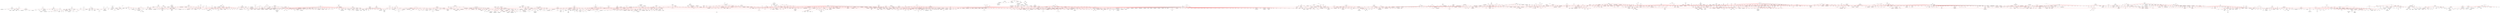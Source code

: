 strict graph "" {
	graph ["edge"="{'color': ''}",
		file="tmp_workspace/topics/set3/layers/Topics_Layer_4_drawing.dot",
		"graph"="{'edge': '{}', 'file': 'tmp_workspace/topics/set3/layers/Topics_Layer_4_drawing.dot', 'graph': \"{'file': 'tmp_workspace/topics/set3/\
layers/Topics_Layer_3_drawing_improved.dot'}\", 'node': \"{'height': '', 'level': '', 'pos': '', 'width': ''}\"}",
		"node"="{'height': '', 'label': '\\N', 'level': '', 'pos': '', 'width': ''}"
	];
	node [label="\N"];
	10	 [height=0.40,
		level=3,
		pos="-13402.979999999923,7698.920000000073",
		width=2.96];
	3160	 [height=0.40,
		level=3,
		pos="-13259.150000000016,7317.660000000018",
		width=1.78];
	10 -- 3160	 [color=red];
	1430	 [height=0.47,
		level=2,
		pos="-11948.459999999981,6671.930000000093",
		width=2.28];
	3160 -- 1430	 [color=red];
	1000	 [height=0.47,
		level=2,
		pos="9187.64,-17575.52999999997",
		width=2.28];
	4633	 [height=0.40,
		level=3,
		pos="8660.170158770192,-17472.808767946066",
		width=1.35];
	1000 -- 4633	 [color=red];
	4762	 [height=0.56,
		level=1,
		pos="10077.479999999949,-16156.410000000033",
		width=1.31];
	1000 -- 4762	 [color=red];
	4865	 [height=0.40,
		level=3,
		pos="9102.320000000054,-18071.32000000005",
		width=1.76];
	1000 -- 4865	 [color=red];
	4481	 [height=0.56,
		label="b'innovation'",
		level=1,
		pos="13276.150000000092,-17182.739999999976",
		width=1.99];
	4762 -- 4481	 [color=red];
	1987	 [height=0.56,
		label="b'architecture'",
		level=1,
		pos="9489.749999999916,-20050.79999999998",
		width=2.26];
	4762 -- 1987	 [color=red];
	3164	 [height=0.40,
		level=3,
		pos="9540.274832928826,-16170.073579097705",
		width=1.90];
	4762 -- 3164	 [color=red];
	1003	 [height=0.40,
		level=3,
		pos="7391.235387412104,16403.786237289456",
		width=2.21];
	893	 [height=0.56,
		level=1,
		pos="7898.63000000004,16580.779999999922",
		width=1.33];
	1003 -- 893	 [color=red];
	1124	 [height=0.40,
		level=3,
		pos="6672.000000000052,17592.180000000124",
		width=1.82];
	893 -- 1124	 [color=red];
	123	 [height=0.40,
		level=3,
		pos="8434.260782546933,16624.089926227898",
		width=2.19];
	893 -- 123	 [color=red];
	5228	 [height=0.56,
		label="b'dynamical systems'",
		level=1,
		pos="10249.049999999948,17885.70000000002",
		width=3.6];
	893 -- 5228	 [color=red];
	4608	 [height=0.56,
		label="b'robotics'",
		level=1,
		pos="5456.780000000016,12338.759999999984",
		width=1.54];
	893 -- 4608	 [color=red];
	2397	 [height=0.40,
		level=3,
		pos="7880.422440282376,16043.709641768528",
		width=2.32];
	893 -- 2397	 [color=red];
	3653	 [height=0.4,
		label="b'estimation'",
		level=3,
		pos="7006.85999999998,18029.08000000011",
		width=1.35];
	893 -- 3653	 [color=red];
	3951	 [height=0.40,
		level=3,
		pos="8066.833328094231,17091.156062663238",
		width=1.01];
	893 -- 3951	 [color=red];
	4636	 [height=0.59,
		level=1,
		pos="8228.790000000008,19177.320000000032",
		width=1.98];
	893 -- 4636	 [color=red];
	4878	 [height=0.47,
		level=2,
		pos="8253.193167899595,16176.97182166434",
		width=3.21];
	893 -- 4878	 [color=red];
	5691	 [height=0.40,
		level=3,
		pos="7364.503423069565,16521.747087669566",
		width=1.38];
	893 -- 5691	 [color=red];
	1004	 [height=0.40,
		level=3,
		pos="-3661.4360023439285,-3257.2482107752994",
		width=3.54];
	3018	 [height=0.47,
		label="b'air pollution'",
		level=2,
		pos="-3341.339999999952,-3688.8899999999703",
		width=1.86];
	1004 -- 3018	 [color=red];
	1824	 [height=0.47,
		level=2,
		pos="-2121.0800000000318,-1173.7100000000064",
		width=3.56];
	3018 -- 1824	 [color=red];
	3314	 [height=0.56,
		label="b'climate change'",
		level=1,
		pos="-4586.560000000015,-6495.120000000024",
		width=2.89];
	3018 -- 3314	 [color=red];
	394	 [height=0.32,
		label="b'exposure assessment'",
		level=4,
		pos="-3274.354225568529,-3719.9903079973665",
		width=2.07];
	3018 -- 394;
	1005	 [height=0.47,
		level=2,
		pos="3736.337984156158,-17534.794293363535",
		width=4.06];
	1245	 [height=0.56,
		label="b'gender'",
		level=1,
		pos="3380.409999999957,-17937.399999999907",
		width=1.38];
	1005 -- 1245	 [color=red];
	5138	 [height=0.59,
		level=1,
		pos="5313.830000000043,-20509.030000000028",
		width=1.50];
	1245 -- 5138	 [color=red];
	3763	 [height=0.56,
		label="b'education'",
		level=1,
		pos="7640.799999999991,-12523.670000000086",
		width=1.89];
	1245 -- 3763	 [color=red];
	5063	 [height=0.47,
		label="b'identity'",
		level=2,
		pos="5440.910000000032,-18477.829999999987",
		width=1.18];
	1245 -- 5063	 [color=red];
	1347	 [height=0.56,
		level=1,
		pos="3175.730000000088,-22605.350000000115",
		width=0.89];
	1245 -- 1347	 [color=red];
	595	 [height=0.47,
		level=2,
		pos="1093.7000000000235,-19800.459999999955",
		width=0.82];
	1245 -- 595	 [color=red];
	1256	 [height=0.40,
		level=3,
		pos="3917.44540270391,-17918.189035311127",
		width=0.97];
	1245 -- 1256	 [color=red];
	1304	 [height=0.40,
		level=3,
		pos="3750.0632527769694,-18327.441738321646",
		width=1.19];
	1245 -- 1304	 [color=red];
	1376	 [height=0.47,
		level=2,
		pos="3223.620000000027,-16219.579999999922",
		width=0.86];
	1245 -- 1376	 [color=red];
	1517	 [height=0.40,
		level=3,
		pos="3486.7000000000253,-19916.44000000004",
		width=0.74];
	1245 -- 1517	 [color=red];
	1684	 [height=0.40,
		level=3,
		pos="2846.5773637888005,-17999.034417637435",
		width=1.46];
	1245 -- 1684	 [color=red];
	1818	 [height=0.40,
		level=3,
		pos="3790.7774737480436,-17590.44954040764",
		width=2.28];
	1245 -- 1818	 [color=red];
	208	 [height=0.59,
		level=1,
		pos="3591.604590840333,-18431.538573399554",
		width=1.47];
	1245 -- 208	 [color=red];
	2259	 [height=0.47,
		label="b'inequality'",
		level=2,
		pos="6933.890000000028,-14773.580000000067",
		width=1.56];
	1245 -- 2259	 [color=red];
	2390	 [height=0.56,
		label="b'migration'",
		level=1,
		pos="6375.500000000021,-16272.730000000083",
		width=1.79];
	1245 -- 2390	 [color=red];
	245	 [height=0.47,
		level=2,
		pos="2892.037015001897,-17713.194932158534",
		width=3.10];
	1245 -- 245	 [color=red];
	2745	 [height=0.47,
		level=2,
		pos="2697.3899999999167,-20139.260000000017",
		width=0.93];
	1245 -- 2745	 [color=red];
	298	 [height=0.40,
		level=3,
		pos="3092.258575880572,-17483.808948831964",
		width=2.47];
	1245 -- 298	 [color=red];
	3541	 [height=0.40,
		level=3,
		pos="2997.3464967539417,-18314.279871315106",
		width=1.89];
	1245 -- 3541	 [color=red];
	4885	 [height=0.47,
		level=2,
		pos="3884.6387788225593,-18123.220944806293",
		width=2.01];
	1245 -- 4885	 [color=red];
	492	 [height=0.40,
		level=3,
		pos="3059.7914164750264,-17506.146236166896",
		width=1.92];
	1245 -- 492	 [color=red];
	4980	 [height=0.47,
		label="b'family'",
		level=2,
		pos="5165.070000000066,-17076.859999999935",
		width=0.99];
	1245 -- 4980	 [color=red];
	5182	 [height=0.47,
		level=2,
		pos="1634.2400000000716,-16939.23999999999",
		width=1.43];
	1245 -- 5182	 [color=red];
	5494	 [height=0.47,
		label="b'diversity'",
		level=2,
		pos="1233.7500000000045,-18471.66999999999",
		width=1.36];
	1245 -- 5494	 [color=red];
	824	 [height=0.47,
		label="b'social movements'",
		level=2,
		pos="4029.8300000000063,-15917.94999999996",
		width=2.86];
	1245 -- 824	 [color=red];
	941	 [height=0.40,
		level=3,
		pos="3562.7348366315914,-17431.896549102767",
		width=1.64];
	1245 -- 941	 [color=red];
	2869	 [height=0.32,
		label="b'intersectionality'",
		level=4,
		pos="2849.700912200774,-17852.996510445097",
		width=1.49];
	1245 -- 2869;
	57	 [height=0.32,
		label="b'consumption'",
		level=4,
		pos="3100.830134077308,-18396.323940857586",
		width=1.24];
	1245 -- 57;
	3465	 [height=0.32,
		label="b'india'",
		level=4,
		pos="3207.0468327332874,-17428.753465403493",
		width=0.51];
	1245 -- 3465;
	3675	 [height=0.32,
		label="b'labour'",
		level=4,
		pos="3829.1236998288987,-18233.089195790846",
		width=0.65];
	1245 -- 3675;
	1007	 [height=0.47,
		level=2,
		pos="-9334.12241610069,-13088.832329800467",
		width=1.82];
	5825	 [height=0.56,
		label="b'geophysics'",
		level=1,
		pos="-8821.11000000016,-12928.850000000057",
		width=2.17];
	1007 -- 5825	 [color=red];
	4388	 [height=0.56,
		level=1,
		pos="-7039.360000000014,-13906.65000000007",
		width=1.54];
	5825 -- 4388	 [color=red];
	3567	 [height=0.40,
		level=3,
		pos="-8349.42573459,-12671.38148020366",
		width=1.14];
	5825 -- 3567	 [color=red];
	5028	 [height=0.47,
		level=2,
		pos="-9347.909999999873,-11961.590000000015",
		width=2.79];
	5825 -- 5028	 [color=red];
	5236	 [height=0.40,
		level=3,
		pos="-8703.549999999992,-13255.019999999953",
		width=1.61];
	5825 -- 5236	 [color=red];
	778	 [height=0.47,
		level=2,
		pos="-8585.930228015663,-12445.666225675019",
		width=2.12];
	5825 -- 778	 [color=red];
	5080	 [height=0.32,
		label="b'mineral physics'",
		level=4,
		pos="-9060.297513215004,-13410.062446268614",
		width=1.49];
	5825 -- 5080;
	1008	 [height=0.40,
		level=3,
		pos="-225.2750314830126,-3936.4778036364323",
		width=2.58];
	5712	 [height=0.47,
		label="b'fisheries'",
		level=2,
		pos="-77.12000000003991,-4453.029999999926",
		width=1.38];
	1008 -- 5712	 [color=red];
	5226	 [height=0.56,
		label="b'ecology'",
		level=1,
		pos="-426.8199999999024,-5117.5599999998885",
		width=1.51];
	5712 -- 5226	 [color=red];
	2813	 [height=0.40,
		level=3,
		pos="446.3472275760108,-4574.513112305766",
		width=1.56];
	5712 -- 2813	 [color=red];
	5375	 [height=0.47,
		label="b'aquaculture'",
		level=2,
		pos="501.27000000006865,-3932.129999999932",
		width=1.9];
	5712 -- 5375	 [color=red];
	1605	 [height=0.32,
		label="b'fisheries management'",
		level=4,
		pos="-224.0507898105452,-4437.909300926112",
		width=2.08];
	5712 -- 1605;
	1010	 [height=0.4,
		label="b'phytochemistry'",
		level=3,
		pos="-21522.590000000106,14567.820000000114",
		width=1.94];
	4510	 [height=0.47,
		level=2,
		pos="-21466.19,13947.770000000088",
		width=2.57];
	1010 -- 4510	 [color=red];
	369	 [height=0.32,
		label="b'pharmacognosy'",
		level=4,
		pos="-21571.269237182758,15102.989521543508",
		width=1.54];
	1010 -- 369;
	3804	 [height=0.56,
		label="b'chemical biology'",
		level=1,
		pos="-21297.97999999992,12984.120000000064",
		width=3.17];
	4510 -- 3804	 [color=red];
	1015	 [height=0.4,
		label="b'constitutional law'",
		level=3,
		pos="81424.35000000047,36585.99000000021",
		width=2.19];
	3232	 [height=0.47,
		label="b'human rights'",
		level=2,
		pos="81670.58000000007,37543.51000000037",
		width=2.1];
	1015 -- 3232	 [color=red];
	1490	 [height=0.32,
		label="b'administrative law'",
		level=4,
		pos="81290.51520976398,36065.54371665866",
		width=1.69];
	1015 -- 1490;
	5566	 [height=0.32,
		label="b'comparative law'",
		level=4,
		pos="80903.90371665891,36719.82479023666",
		width=1.56];
	1015 -- 5566;
	5331	 [height=0.32,
		label="b'legal theory'",
		level=4,
		pos="81944.79628334202,36452.1552097637",
		width=1.14];
	1015 -- 5331;
	4044	 [height=0.32,
		label="b'public law'",
		level=4,
		pos="81150.97439154108,37048.63658392916",
		width=0.97];
	1015 -- 4044;
	1485	 [height=0.56,
		label="b'international relations'",
		level=1,
		pos="81400.00000000029,39089.00000000013",
		width=4.04];
	3232 -- 1485	 [color=red];
	5227	 [height=0.47,
		level=2,
		pos="82904.04000000034,36873.83000000015",
		width=2.60];
	3232 -- 5227	 [color=red];
	3033	 [height=0.32,
		label="b'transitional justice'",
		level=4,
		pos="81133.61371079355,37564.56443367696",
		width=1.69];
	3232 -- 3033;
	1020	 [height=0.40,
		level=3,
		pos="-19005.46372661793,-5445.669095620067",
		width=2.42];
	5403	 [height=0.56,
		label="b'biomaterials'",
		level=1,
		pos="-19433.349999999926,-5120.5700000000725",
		width=2.33];
	1020 -- 5403	 [color=red];
	5087	 [height=0.56,
		level=1,
		pos="-20177.340000000073,-9440.740000000016",
		width=1.78];
	5403 -- 5087	 [color=red];
	1196	 [height=0.40,
		level=3,
		pos="-19817.172431832485,-4744.463066078601",
		width=0.69];
	5403 -- 1196	 [color=red];
	3596	 [height=0.56,
		level=1,
		pos="-14977.159999999945,-5697.470000000001",
		width=2.47];
	5403 -- 3596	 [color=red];
	2388	 [height=0.56,
		label="b'tissue engineering'",
		level=1,
		pos="-22970.51000000007,-10829.55999999994",
		width=3.47];
	5403 -- 2388	 [color=red];
	2784	 [height=0.40,
		level=3,
		pos="-18601.919999999976,-6574.7399999998925",
		width=1.74];
	5403 -- 2784	 [color=red];
	2874	 [height=0.40,
		level=3,
		pos="-19260.29919583551,-5629.322890998953",
		width=1.29];
	5403 -- 2874	 [color=red];
	2943	 [height=0.47,
		label="b'self-assembly'",
		level=2,
		pos="-20746.099999999922,-6117.599999999962",
		width=2.21];
	5403 -- 2943	 [color=red];
	3333	 [height=0.59,
		level=1,
		pos="-19969.28713218565,-5159.907962151303",
		width=2.96];
	5403 -- 3333	 [color=red];
	1937	 [height=0.32,
		label="b'surface modification'",
		level=4,
		pos="-19198.643844957387,-4637.15598933549",
		width=1.89];
	5403 -- 1937;
	3782	 [height=0.32,
		label="b'dental materials'",
		level=4,
		pos="-18960.480664985924,-4865.2845187734965",
		width=1.51];
	5403 -- 3782;
	2833	 [height=0.32,
		label="b'biomineralization'",
		level=4,
		pos="-19525.20650864642,-4591.100013371041",
		width=1.61];
	5403 -- 2833;
	229	 [height=0.32,
		label="b'drug delivery systems'",
		level=4,
		pos="-19937.966715259143,-4935.805134285109",
		width=2.06];
	5403 -- 229;
	1021	 [height=0.59,
		level=1,
		pos="-958.7336860081865,-5041.114492880432",
		width=4.37];
	1021 -- 5226	 [color=red];
	1221	 [height=0.56,
		label="b'biodiversity'",
		level=1,
		pos="-441.8799999998928,-7335.970000000023",
		width=2.17];
	5226 -- 1221	 [color=red];
	4449	 [height=0.56,
		level=1,
		pos="-1020.369999999949,-8124.05000000005",
		width=2.61];
	5226 -- 4449	 [color=red];
	3938	 [height=0.56,
		label="b'conservation biology'",
		level=1,
		pos="-1835.83000000005,-9944.93999999998",
		width=3.89];
	5226 -- 3938	 [color=red];
	1492	 [height=0.40,
		level=3,
		pos="-899.4663822276744,-5373.258029496928",
		width=3.79];
	5226 -- 1492	 [color=red];
	1583	 [height=0.40,
		level=3,
		pos="110.50418946984553,-5109.891862524031",
		width=0.68];
	5226 -- 1583	 [color=red];
	291	 [height=0.59,
		level=1,
		pos="-2734.6899999999832,-7985.439999999995",
		width=1.54];
	5226 -- 291	 [color=red];
	1742	 [height=0.47,
		level=2,
		pos="-1475.0199999999304,-7992.4700000000375",
		width=1.78];
	5226 -- 1742	 [color=red];
	5226 -- 3314	 [color=red];
	1881	 [height=0.47,
		level=2,
		pos="-760.1875186197917,-4696.083805593979",
		width=1.61];
	5226 -- 1881	 [color=red];
	1931	 [height=0.56,
		level=1,
		pos="-2652.6099999999215,-3967.05000000001",
		width=2.24];
	5226 -- 1931	 [color=red];
	4813	 [height=0.56,
		label="b'evolution'",
		level=1,
		pos="1423.5400000000363,-8197.190000000013",
		width=1.75];
	5226 -- 4813	 [color=red];
	235	 [height=0.40,
		level=3,
		pos="-84.31244155534404,-5531.642911178335",
		width=1.35];
	5226 -- 235	 [color=red];
	2379	 [height=0.47,
		level=2,
		pos="-863.3061392137835,-4804.101972194202",
		width=2.28];
	5226 -- 2379	 [color=red];
	2478	 [height=0.56,
		label="b'evolutionary biology'",
		level=1,
		pos="-3506.4599999999255,-8739.64999999987",
		width=3.76];
	5226 -- 2478	 [color=red];
	2576	 [height=0.56,
		label="b'conservation'",
		level=1,
		pos="865.9899999999789,-5956.919999999969",
		width=2.44];
	5226 -- 2576	 [color=red];
	2815	 [height=0.47,
		level=2,
		pos="-688.0940915150998,-5587.146982383961",
		width=2.18];
	5226 -- 2815	 [color=red];
	3195	 [height=0.47,
		level=2,
		pos="-703.5839050876036,-5578.187643289212",
		width=2.35];
	5226 -- 3195	 [color=red];
	3426	 [height=0.47,
		level=2,
		pos="-22.99608224880211,-4763.014758353886",
		width=1.28];
	5226 -- 3426	 [color=red];
	4343	 [height=0.47,
		level=2,
		pos="-665.2151047164054,-4635.954498610133",
		width=2.25];
	5226 -- 4343	 [color=red];
	4364	 [height=0.40,
		level=3,
		pos="108.7205625478839,-5161.9716064521535",
		width=2.32];
	5226 -- 4364	 [color=red];
	4526	 [height=0.47,
		level=2,
		pos="-779.6242475006102,-4712.21416263736",
		width=1.12];
	5226 -- 4526	 [color=red];
	4753	 [height=0.40,
		level=3,
		pos="53.16861426669345,-5359.194052020922",
		width=1.33];
	5226 -- 4753	 [color=red];
	498	 [height=0.47,
		level=2,
		pos="-292.85891226811384,-5637.973789109465",
		width=2.61];
	5226 -- 498	 [color=red];
	5125	 [height=0.47,
		level=2,
		pos="-1031.119999999839,-3520.719999999983",
		width=1.56];
	5226 -- 5125	 [color=red];
	5299	 [height=0.40,
		level=3,
		pos="-274.04955270782904,-5632.766051357838",
		width=2.61];
	5226 -- 5299	 [color=red];
	658	 [height=0.40,
		level=3,
		pos="-339.7241834999505,-4587.286105045709",
		width=0.51];
	5226 -- 658	 [color=red];
	888	 [height=0.40,
		level=3,
		pos="-953.3803919198244,-5010.274220034376",
		width=1.60];
	5226 -- 888	 [color=red];
	899	 [height=0.40,
		level=3,
		pos="-956.9752145526468,-5205.375336953087",
		width=2.06];
	5226 -- 899	 [color=red];
	1477	 [height=0.32,
		label="b'plant-animal interactions'",
		level=4,
		pos="74.69856524042501,-4924.54390315573",
		width=2.28];
	5226 -- 1477;
	4903	 [height=0.32,
		label="b'global change biology'",
		level=4,
		pos="-480.19710140970335,-4582.838605284138",
		width=2.06];
	5226 -- 4903;
	2722	 [height=0.32,
		label="b'social insects'",
		level=4,
		pos="90.4314383734993,-5263.255004795239",
		width=1.29];
	5226 -- 2722;
	1612	 [height=0.32,
		label="b'ethology'",
		level=4,
		pos="-844.3220606344337,-5455.891367578466",
		width=0.85];
	5226 -- 1612;
	1023	 [height=0.40,
		level=3,
		pos="-10443.387285415336,27168.909766553614",
		width=1.90];
	303	 [height=0.56,
		label="b'parallel computing'",
		level=1,
		pos="-10049.719999999943,26803.120000000003",
		width=3.46];
	1023 -- 303	 [color=red];
	2151	 [height=0.56,
		label="b'high performance computing'",
		level=1,
		pos="-8415.43000000008,25464.89000000008",
		width=5.36];
	303 -- 2151	 [color=red];
	5445	 [height=0.32,
		label="b'distributed'",
		level=4,
		pos="-10403.014692822779,26398.201557662673",
		width=1.01];
	303 -- 5445;
	1025	 [height=0.47,
		level=2,
		pos="-7761.288784136794,-21755.651976008678",
		width=2.97];
	1828	 [height=0.56,
		label="b'microbiology'",
		level=1,
		pos="-7307.219999999864,-22043.049999999937",
		width=2.42];
	1025 -- 1828	 [color=red];
	1268	 [height=0.56,
		label="b'immunology'",
		level=1,
		pos="-12957.76999999999,-21882.20000000018",
		width=2.33];
	1828 -- 1268	 [color=red];
	3363	 [height=0.56,
		label="b'molecular biology'",
		level=1,
		pos="-5963.559999999922,-16353.339999999887",
		width=3.32];
	1828 -- 3363	 [color=red];
	3303	 [height=0.56,
		label="b'microbial ecology'",
		level=1,
		pos="-7410.489999999926,-24277.350000000042",
		width=3.31];
	1828 -- 3303	 [color=red];
	1681	 [height=0.40,
		level=3,
		pos="-6876.412893801945,-21721.831504002206",
		width=3.36];
	1828 -- 1681	 [color=red];
	3628	 [height=0.56,
		label="b'biotechnology'",
		level=1,
		pos="-5299.119999999853,-21933.710000000072",
		width=2.65];
	1828 -- 3628	 [color=red];
	370	 [height=0.40,
		level=3,
		pos="-7583.841094833973,-21582.336580600797",
		width=1.32];
	1828 -- 370	 [color=red];
	375	 [height=0.47,
		level=2,
		pos="-6277.430000000143,-23048.440000000104",
		width=1.78];
	1828 -- 375	 [color=red];
	4315	 [height=0.47,
		level=2,
		pos="-7351.719999999998,-20309.4600000001",
		width=1.56];
	1828 -- 4315	 [color=red];
	4559	 [height=0.47,
		level=2,
		pos="-7840.459544018336,-21976.479183446114",
		width=1.26];
	1828 -- 4559	 [color=red];
	4613	 [height=0.40,
		level=3,
		pos="-7666.369777072028,-22442.784314952612",
		width=2.99];
	1828 -- 4613	 [color=red];
	4731	 [height=0.40,
		level=3,
		pos="-7779.101252732974,-21785.94269119542",
		width=2.53];
	1828 -- 4731	 [color=red];
	3850	 [height=0.32,
		label="b'bacterial pathogenesis'",
		level=4,
		pos="-7801.087277151458,-22254.87822635455",
		width=2.11];
	1828 -- 3850;
	4273	 [height=0.32,
		label="b'probiotics'",
		level=4,
		pos="-7110.093064743967,-22542.96704943743",
		width=0.96];
	1828 -- 4273;
	3980	 [height=0.32,
		label="b'bacteriology'",
		level=4,
		pos="-6804.1955127000565,-22232.106737775757",
		width=1.18];
	1828 -- 3980;
	3459	 [height=0.32,
		label="b'enzymes'",
		level=4,
		pos="-7012.271568719961,-21593.84903405352",
		width=0.9];
	1828 -- 3459;
	5143	 [height=0.32,
		label="b'antimicrobials'",
		level=4,
		pos="-7511.067198721939,-22540.264646299533",
		width=1.32];
	1828 -- 5143;
	1029	 [height=0.56,
		level=1,
		pos="-2113.339999999994,-14844.55000000004",
		width=1.57];
	2571	 [height=0.47,
		level=2,
		pos="-2319.8089604388906,-15340.681689470639",
		width=1.40];
	1029 -- 2571	 [color=red];
	5480	 [height=0.56,
		label="b'memory'",
		level=1,
		pos="943.2500000000609,-13536.429999999993",
		width=1.58];
	1029 -- 5480	 [color=red];
	921	 [height=0.59,
		level=1,
		pos="-2558.659999544071,-15145.32596800236",
		width=3.30];
	1029 -- 921	 [color=red];
	3049	 [height=0.56,
		label="b'cognitive neuroscience'",
		level=1,
		pos="2984.430000000063,-13548.190000000046",
		width=4.32];
	5480 -- 3049	 [color=red];
	3525	 [height=0.40,
		level=3,
		pos="975.6599999999607,-13936.820000000094",
		width=1.93];
	5480 -- 3525	 [color=red];
	4619	 [height=0.40,
		level=3,
		pos="1111.9690102761172,-13026.224178303359",
		width=1.82];
	5480 -- 4619	 [color=red];
	2883	 [height=0.32,
		label="b'hippocampus'",
		level=4,
		pos="547.4619962925863,-13172.935927086937",
		width=1.29];
	5480 -- 2883;
	602	 [height=0.32,
		label="b'time'",
		level=4,
		pos="1337.2147750942881,-13901.89934331982",
		width=0.47];
	5480 -- 602;
	1030	 [height=0.47,
		level=2,
		pos="17997.878500367853,8141.415497810332",
		width=1.21];
	1300	 [height=0.56,
		level=1,
		pos="17498.400000000132,7943.180000000069",
		width=4.04];
	1030 -- 1300	 [color=red];
	4448	 [height=0.56,
		label="b'cloud computing'",
		level=1,
		pos="15834.370000000006,5978.680000000037",
		width=3.11];
	1300 -- 4448	 [color=red];
	1040	 [height=0.56,
		level=1,
		pos="-16369.33999999999,7809.800000000047",
		width=3.67];
	1603	 [height=0.40,
		level=3,
		pos="-16041.017996150882,8235.21831966926",
		width=2.86];
	1040 -- 1603	 [color=red];
	2185	 [height=0.40,
		level=3,
		pos="-15832.005120674485,7802.921600337659",
		width=2.85];
	1040 -- 2185	 [color=red];
	4860	 [height=0.56,
		label="b'catalysis'",
		level=1,
		pos="-16353.380000000056,5721.289999999986",
		width=1.68];
	1040 -- 4860	 [color=red];
	3633	 [height=0.56,
		label="b'energy'",
		level=1,
		pos="-21086.440000000053,4397.490000000062",
		width=1.36];
	4860 -- 3633	 [color=red];
	2406	 [height=0.56,
		label="b'electrochemistry'",
		level=1,
		pos="-7100.119999999965,2908.4500000000626",
		width=3.11];
	4860 -- 2406	 [color=red];
	906	 [height=0.56,
		label="b'organic chemistry'",
		level=1,
		pos="-17956.439999999948,9147.110000000099",
		width=3.35];
	4860 -- 906	 [color=red];
	1502	 [height=0.40,
		level=3,
		pos="-16065.049792042115,5267.812573769528",
		width=2.14];
	4860 -- 1502	 [color=red];
	1920	 [height=0.47,
		level=2,
		pos="-16621.381032294925,5255.509438350454",
		width=1.88];
	4860 -- 1920	 [color=red];
	3182	 [height=0.47,
		label="b'surface science'",
		level=2,
		pos="-18415.619999999897,5842.0400000000045",
		width=2.5];
	4860 -- 3182	 [color=red];
	2123	 [height=0.40,
		level=3,
		pos="-15946.306474648844,5370.480607480621",
		width=2.06];
	4860 -- 2123	 [color=red];
	2231	 [height=0.40,
		level=3,
		pos="-16883.921957121023,5806.737742251749",
		width=3.28];
	4860 -- 2231	 [color=red];
	2892	 [height=0.40,
		level=3,
		pos="-16309.367277766227,5185.716508121199",
		width=2.60];
	4860 -- 2892	 [color=red];
	3641	 [height=0.47,
		label="b'organometallic chemistry'",
		level=2,
		pos="-14621.819999999985,6489.719999999981",
		width=3.92];
	4860 -- 3641	 [color=red];
	4611	 [height=0.40,
		level=3,
		pos="-15817.27594190884,5758.283564572766",
		width=0.39];
	4860 -- 4611	 [color=red];
	5392	 [height=0.47,
		level=2,
		pos="-16644.94885438445,6172.6919141238",
		width=1.71];
	4860 -- 5392	 [color=red];
	5562	 [height=0.40,
		level=3,
		pos="-15957.441402704924,6084.620031918123",
		width=1.03];
	4860 -- 5562	 [color=red];
	758	 [height=0.40,
		level=3,
		pos="-16712.08035880949,5321.152351794203",
		width=2.03];
	4860 -- 758	 [color=red];
	3251	 [height=0.32,
		label="b'biomass conversion'",
		level=4,
		pos="-16803.321285698694,6015.107842115689",
		width=1.89];
	4860 -- 3251;
	1041	 [height=0.56,
		label="b'history'",
		level=1,
		pos="5040.940000000116,-22423.960000000036",
		width=1.31];
	1378	 [height=0.4,
		label="b'art history'",
		level=3,
		pos="4942.700000000096,-22842.87000000006",
		width=1.31];
	1041 -- 1378	 [color=red];
	1041 -- 5138	 [color=red];
	5586	 [height=0.32,
		label="b'cultural history'",
		level=4,
		pos="5331.260826455106,-22478.576736132694",
		width=1.39];
	1041 -- 5586;
	5061	 [height=0.32,
		label="b'photography'",
		level=4,
		pos="4512.825148848924,-22324.608155954622",
		width=1.22];
	1041 -- 5061;
	3324	 [height=0.32,
		label="b'southeast asia'",
		level=4,
		pos="5334.19780379427,-22874.266501658072",
		width=1.39];
	1041 -- 3324;
	702	 [height=0.32,
		label="b'visual culture'",
		level=4,
		pos="4820.006170021761,-23366.054775205645",
		width=1.26];
	1378 -- 702;
	2927	 [height=0.56,
		label="b'religion'",
		level=1,
		pos="6586.499999999997,-20065.36",
		width=1.43];
	5138 -- 2927	 [color=red];
	1043	 [height=0.40,
		level=3,
		pos="-13230.229874067161,-6026.91283162236",
		width=2.58];
	3787	 [height=0.56,
		level=1,
		pos="-13214.449999999888,-6564.059999999976",
		width=1.85];
	1043 -- 3787	 [color=red];
	943	 [height=0.56,
		label="b'nanotechnology'",
		level=1,
		pos="-10982.039999999932,-2164.9499999999643",
		width=3.03];
	3787 -- 943	 [color=red];
	2031	 [height=0.47,
		level=2,
		pos="-13678.22505731211,-6835.5167758165235",
		width=1.97];
	3787 -- 2031	 [color=red];
	5176	 [height=0.47,
		level=2,
		pos="-13626.97695963453,-6219.67998824513",
		width=2.86];
	3787 -- 5176	 [color=red];
	5195	 [height=0.47,
		level=2,
		pos="-13412.750963534885,-7063.512513040767",
		width=2.51];
	3787 -- 5195	 [color=red];
	1050	 [height=0.47,
		label="b'pain'",
		level=2,
		pos="9870.279999999977,-7389.729999999989",
		width=0.74];
	2556	 [height=0.56,
		label="b'neuroscience'",
		level=1,
		pos="7311.720000000075,-6218.739999999969",
		width=2.56];
	1050 -- 2556	 [color=red];
	763	 [height=0.32,
		label="b'anesthesia'",
		level=4,
		pos="10358.913951560759,-7613.365744691588",
		width=1.07];
	1050 -- 763;
	2825	 [height=0.56,
		level=1,
		pos="3497.8900000000567,-9462.119999999959",
		width=2.06];
	2556 -- 2825	 [color=red];
	1109	 [height=0.56,
		label="b'genetics'",
		level=1,
		pos="6509.469999999971,-4940.890000000043",
		width=1.64];
	2556 -- 1109	 [color=red];
	1123	 [height=0.56,
		level=1,
		pos="3435.2099999999837,-11624.299999999937",
		width=2.47];
	2556 -- 1123	 [color=red];
	1220	 [height=0.59,
		level=1,
		pos="2127.8899999999876,-11462.570000000087",
		width=3.44];
	2556 -- 1220	 [color=red];
	1325	 [height=0.47,
		level=2,
		pos="7544.2228606488015,-6703.217558522372",
		width=3.00];
	2556 -- 1325	 [color=red];
	1393	 [height=0.40,
		level=3,
		pos="7678.077454312559,-6611.879034682797",
		width=2.25];
	2556 -- 1393	 [color=red];
	1402	 [height=0.40,
		level=3,
		pos="7669.264340785871,-5817.569052281019",
		width=2.67];
	2556 -- 1402	 [color=red];
	5162	 [height=0.56,
		label="b'neuroimaging'",
		level=1,
		pos="11817.049999999956,-7208.160000000007",
		width=2.61];
	2556 -- 5162	 [color=red];
	1695	 [height=0.47,
		level=2,
		pos="7956.780000000056,-9213.889999999978",
		width=0.92];
	2556 -- 1695	 [color=red];
	1696	 [height=0.56,
		level=1,
		pos="13133.870000000017,-5356.199999999986",
		width=2.69];
	2556 -- 1696	 [color=red];
	1899	 [height=0.59,
		level=1,
		pos="14851.739999999889,-5873.800000000039",
		width=1.89];
	2556 -- 1899	 [color=red];
	1922	 [height=0.40,
		level=3,
		pos="7738.727170243932,-5892.487089695703",
		width=2.71];
	2556 -- 1922	 [color=red];
	2029	 [height=0.40,
		level=3,
		pos="7512.508456338202,-6717.197702039994",
		width=2.38];
	2556 -- 2029	 [color=red];
	2056	 [height=0.47,
		level=2,
		pos="7783.906020084583,-5962.192835996111",
		width=3.15];
	2556 -- 2056	 [color=red];
	554	 [height=0.56,
		level=1,
		pos="3507.9500000000307,-10231.139999999992",
		width=4.38];
	2556 -- 554	 [color=red];
	2134	 [height=0.47,
		label="b'ion channels'",
		level=2,
		pos="6414.160000000043,-5863.36000000003",
		width=2.03];
	2556 -- 2134	 [color=red];
	2209	 [height=0.47,
		level=2,
		pos="7833.976194177455,-6345.328121737472",
		width=3.15];
	2556 -- 2209	 [color=red];
	2236	 [height=0.47,
		level=2,
		pos="5506.789999999993,-6683.530000000006",
		width=2.11];
	2556 -- 2236	 [color=red];
	2295	 [height=0.40,
		level=3,
		pos="10159.139999999965,-5291.079999999871",
		width=1.01];
	2556 -- 2295	 [color=red];
	2302	 [height=0.40,
		level=3,
		pos="7258.018958342758,-6753.4289591590195",
		width=2.29];
	2556 -- 2302	 [color=red];
	2361	 [height=0.47,
		label="b'neurosurgery'",
		level=2,
		pos="8323.199999999979,-4930.969999999972",
		width=2.12];
	2556 -- 2361	 [color=red];
	3936	 [height=0.56,
		label="b'autism'",
		level=1,
		pos="4243.509999999992,-8726.689999999966",
		width=1.31];
	2556 -- 3936	 [color=red];
	2742	 [height=0.40,
		level=3,
		pos="7743.87815780669,-6538.1385152796465",
		width=2.25];
	2556 -- 2742	 [color=red];
	2800	 [height=0.59,
		level=1,
		pos="13814.500000000036,-4528.500000000004",
		width=2.10];
	2556 -- 2800	 [color=red];
	2826	 [height=0.47,
		level=2,
		pos="4829.299999999987,-7674.630000000041",
		width=0.97];
	2556 -- 2826	 [color=red];
	2846	 [height=0.47,
		label="b'addiction'",
		level=2,
		pos="9277.410000000058,-9221.309999999881",
		width=1.47];
	2556 -- 2846	 [color=red];
	3137	 [height=0.47,
		label="b'stress'",
		level=2,
		pos="10855.620000000075,-4362.329999999969",
		width=1.01];
	2556 -- 3137	 [color=red];
	3365	 [height=0.47,
		level=2,
		pos="7750.273498688185,-6529.299034178799",
		width=1.36];
	2556 -- 3365	 [color=red];
	3406	 [height=0.40,
		level=3,
		pos="7847.150205818234,-6264.462856638573",
		width=1.75];
	2556 -- 3406	 [color=red];
	350	 [height=0.40,
		level=3,
		pos="7102.826948710238,-6713.855923844569",
		width=1.11];
	2556 -- 350	 [color=red];
	3627	 [height=0.56,
		level=1,
		pos="6306.590000000039,-10646.620000000003",
		width=1.92];
	2556 -- 3627	 [color=red];
	3664	 [height=0.47,
		level=2,
		pos="6791.2650016708,-6084.939104503171",
		width=2.11];
	2556 -- 3664	 [color=red];
	3983	 [height=0.40,
		level=3,
		pos="6902.6700000000865,-9701.289999999994",
		width=1.93];
	2556 -- 3983	 [color=red];
	3989	 [height=0.40,
		level=3,
		pos="7312.623875043556,-6756.11814240211",
		width=1.65];
	2556 -- 3989	 [color=red];
	409	 [height=0.47,
		level=2,
		pos="7117.991323056704,-6719.983737767775",
		width=4.44];
	2556 -- 409	 [color=red];
	4456	 [height=0.56,
		label="b'fmri'",
		level=1,
		pos="11147.579999999902,-6488.869999999959",
		width=0.78];
	2556 -- 4456	 [color=red];
	4485	 [height=0.40,
		level=3,
		pos="7806.202682022285,-6429.127647217651",
		width=1.83];
	2556 -- 4485	 [color=red];
	491	 [height=0.40,
		level=3,
		pos="7666.29228375638,-6622.540173988922",
		width=2.17];
	2556 -- 491	 [color=red];
	5096	 [height=0.47,
		level=2,
		pos="7338.087416449078,-6755.471631517504",
		width=2.61];
	2556 -- 5096	 [color=red];
	5305	 [height=0.40,
		level=3,
		pos="7272.950767675833,-5682.761426224245",
		width=2.53];
	2556 -- 5305	 [color=red];
	5793	 [height=0.47,
		level=2,
		pos="5151.67000000015,-6582.839999999964",
		width=2.35];
	2556 -- 5793	 [color=red];
	618	 [height=0.47,
		level=2,
		pos="6835.837170070021,-6468.362949865228",
		width=1.42];
	2556 -- 618	 [color=red];
	727	 [height=0.56,
		label="b'psychology'",
		level=1,
		pos="4713.620000000065,-10074.37999999999",
		width=2.17];
	2556 -- 727	 [color=red];
	77	 [height=0.40,
		level=3,
		pos="7745.800235117549,-5901.958633120494",
		width=2.54];
	2556 -- 77	 [color=red];
	5930	 [height=0.32,
		label="b'bioelectronics'",
		level=4,
		pos="7468.882326558357,-5704.856659121459",
		width=1.32];
	2556 -- 5930;
	1575	 [height=0.32,
		label="b'dopamine'",
		level=4,
		pos="6898.499123468315,-5875.192925903865",
		width=0.99];
	2556 -- 1575;
	5206	 [height=0.32,
		label="b'neuroanatomy'",
		level=4,
		pos="7144.509144149141,-5708.037919910933",
		width=1.39];
	2556 -- 5206;
	614	 [height=0.32,
		label="b'brain stimulation'",
		level=4,
		pos="6774.822289644046,-6196.003827584098",
		width=1.56];
	2556 -- 614;
	5263	 [height=0.32,
		label="b'neurodevelopment'",
		level=4,
		pos="7560.491153264386,-5742.411333819552",
		width=1.78];
	2556 -- 5263;
	2950	 [height=0.32,
		label="b'neuropathology'",
		level=4,
		pos="7371.938610244529,-5684.745801621469",
		width=1.49];
	2556 -- 2950;
	5877	 [height=0.32,
		label="b'neuroplasticity'",
		level=4,
		pos="6849.510764181268,-5944.62559460422",
		width=1.38];
	2556 -- 5877;
	1057	 [height=0.40,
		level=3,
		pos="140.8599999999924,-12624.239999999994",
		width=1.56];
	593	 [height=0.56,
		label="b'cardiology'",
		level=1,
		pos="-330.70999999999094,-12557.799999999988",
		width=1.99];
	1057 -- 593	 [color=red];
	593 -- 1220	 [color=red];
	1315	 [height=0.47,
		level=2,
		pos="-636.0099999999775,-12974.529999999999",
		width=2.71];
	593 -- 1315	 [color=red];
	3710	 [height=0.40,
		level=3,
		pos="-725.5197348290601,-12922.356385495936",
		width=3.21];
	593 -- 3710	 [color=red];
	3091	 [height=0.32,
		label="b'interventional cardiology'",
		level=4,
		pos="-626.2526908142784,-12108.989791974456",
		width=2.28];
	593 -- 3091;
	1059	 [height=0.40,
		level=3,
		pos="-25764.584453786418,-237.57176003300216",
		width=1.04];
	4963	 [height=0.56,
		label="b'plasmonics'",
		level=1,
		pos="-26301.600000000006,-257.32999999996173",
		width=2.17];
	1059 -- 4963	 [color=red];
	1671	 [height=0.56,
		label="b'photonics'",
		level=1,
		pos="-23426.360000000095,1431.0500000000502",
		width=1.86];
	4963 -- 1671	 [color=red];
	3450	 [height=0.40,
		level=3,
		pos="-26376.23999999999,1151.1199999999553",
		width=0.60];
	4963 -- 3450	 [color=red];
	2103	 [height=0.56,
		level=1,
		pos="-28584.20000000007,206.970000000063",
		width=2.79];
	4963 -- 2103	 [color=red];
	2162	 [height=0.56,
		level=1,
		pos="-26084.80999999999,-2952.1400000000103",
		width=2.69];
	4963 -- 2162	 [color=red];
	431	 [height=0.40,
		level=3,
		pos="-26769.1253125082,-522.2755926898328",
		width=1.42];
	4963 -- 431	 [color=red];
	5186	 [height=0.47,
		level=2,
		pos="-25946.036202419702,-660.2573765480711",
		width=2.46];
	4963 -- 5186	 [color=red];
	5035	 [height=0.32,
		label="b'nano-optics'",
		level=4,
		pos="-26652.506965104214,149.65941849027922",
		width=1.14];
	4963 -- 5035;
	1600	 [height=0.32,
		label="b'sers'",
		level=4,
		pos="-26553.30624382339,-732.1142159781185",
		width=0.47];
	4963 -- 1600;
	106	 [height=0.56,
		label="b'sustainability'",
		level=1,
		pos="-21716.28000000008,7351.270000000044",
		width=2.47];
	1950	 [height=0.47,
		label="b'resilience'",
		level=2,
		pos="-20853.07000000006,7742.580000000073",
		width=1.56];
	106 -- 1950	 [color=red];
	106 -- 3633	 [color=red];
	4066	 [height=0.47,
		level=2,
		pos="-23084.15999999999,7788.8700000000645",
		width=4.64];
	106 -- 4066	 [color=red];
	4191	 [height=0.40,
		level=3,
		pos="-22135.74501381108,7015.375392853389",
		width=3.53];
	106 -- 4191	 [color=red];
	4970	 [height=0.47,
		level=2,
		pos="-21952.350000000002,8879.03000000006",
		width=3.36];
	106 -- 4970	 [color=red];
	643	 [height=0.40,
		level=3,
		pos="-21332.577867369495,6975.04033830866",
		width=0.46];
	106 -- 643	 [color=red];
	60	 [height=0.32,
		label="b'values'",
		level=4,
		pos="-21460.564236030317,7823.906787585428",
		width=0.67];
	106 -- 60;
	2633	 [height=0.32,
		label="b'green building'",
		level=4,
		pos="-21187.10659705746,7257.720042545227",
		width=1.36];
	106 -- 2633;
	2847	 [height=0.40,
		level=3,
		pos="-20346.33132064551,7563.716935708774",
		width=1.19];
	1950 -- 2847	 [color=red];
	4978	 [height=0.47,
		level=2,
		pos="-19636.62999999996,8697.940000000108",
		width=0.62];
	1950 -- 4978	 [color=red];
	2033	 [height=0.32,
		label="b'social-ecological systems'",
		level=4,
		pos="-21131.9715848049,8201.916468087486",
		width=2.38];
	1950 -- 2033;
	920	 [height=0.32,
		label="b'vulnerability'",
		level=4,
		pos="-20829.89099326269,7205.701225444457",
		width=1.15];
	1950 -- 920;
	3688	 [height=0.56,
		label="b'combustion'",
		level=1,
		pos="-23839.63999999992,5348.690000000046",
		width=2.21];
	3633 -- 3688	 [color=red];
	2717	 [height=0.59,
		level=1,
		pos="-21533.99521012831,4694.9297734143165",
		width=2.52];
	3633 -- 2717	 [color=red];
	4804	 [height=0.40,
		level=3,
		pos="-21377.250404188046,3945.599090888485",
		width=1.54];
	3633 -- 4804	 [color=red];
	55	 [height=0.40,
		level=3,
		pos="-20824.625759213206,4866.776040963222",
		width=0.83];
	3633 -- 55	 [color=red];
	5472	 [height=0.32,
		label="b'buildings'",
		level=4,
		pos="-20767.311675930992,3965.1322803991006",
		width=0.89];
	3633 -- 5472;
	3389	 [height=0.32,
		label="b'gas'",
		level=4,
		pos="-21644.77924000615,4204.269986474959",
		width=0.42];
	3633 -- 3389;
	4406	 [height=0.32,
		label="b'renewables'",
		level=4,
		pos="-21069.23934536971,3860.386450950199",
		width=1.12];
	3633 -- 4406;
	3814	 [height=0.40,
		level=3,
		pos="-23385.464249282013,7343.907266407388",
		width=1.99];
	4066 -- 3814	 [color=red];
	4713	 [height=0.40,
		level=3,
		pos="-21720.862558014083,9363.99355442914",
		width=2.51];
	4970 -- 4713	 [color=red];
	5060	 [height=0.40,
		level=3,
		pos="-22352.620998849525,9237.581547760874",
		width=2.24];
	4970 -- 5060	 [color=red];
	1062	 [height=0.40,
		level=3,
		pos="3033.4472876218806,-9732.432877681495",
		width=1.88];
	1062 -- 2825	 [color=red];
	1067	 [height=0.47,
		level=2,
		pos="4163.689999999987,-4321.6499999999",
		width=2.60];
	1884	 [height=0.56,
		label="b'bioinformatics'",
		level=1,
		pos="2209.7200000000093,-5080.6999999999825",
		width=2.65];
	1067 -- 1884	 [color=red];
	4316	 [height=0.47,
		level=2,
		pos="4641.967332209871,-4076.6461665281217",
		width=1.31];
	1067 -- 4316	 [color=red];
	1069	 [height=0.40,
		level=3,
		pos="2648.1144497201476,-5391.483512072691",
		width=0.53];
	1884 -- 1069	 [color=red];
	1074	 [height=0.40,
		level=3,
		pos="1898.671441628294,-5518.906434522056",
		width=2.85];
	1884 -- 1074	 [color=red];
	5121	 [height=0.56,
		label="b'genomics'",
		level=1,
		pos="6413.400000000015,-4090.3099999999686",
		width=1.86];
	1884 -- 5121	 [color=red];
	5607	 [height=0.56,
		label="b'machine learning'",
		level=1,
		pos="834.2200000000703,-248.50000000000728",
		width=3.25];
	1884 -- 5607	 [color=red];
	122	 [height=0.40,
		level=3,
		pos="2506.7875978295674,-5528.502330544885",
		width=2.54];
	1884 -- 122	 [color=red];
	1739	 [height=0.56,
		level=1,
		pos="-2159.2199999999602,598.5299999999697",
		width=2.24];
	1884 -- 1739	 [color=red];
	1697	 [height=0.40,
		level=3,
		pos="2225.0157809765988,-4543.538828650092",
		width=0.49];
	1884 -- 1697	 [color=red];
	1765	 [height=0.47,
		level=2,
		pos="2379.181298377607,-4570.740243476148",
		width=1.88];
	1884 -- 1765	 [color=red];
	20	 [height=0.40,
		level=3,
		pos="2359.0412635850994,-5596.916277506826",
		width=2.86];
	1884 -- 20	 [color=red];
	2059	 [height=0.40,
		level=3,
		pos="2525.8678435926035,-5515.241857492932",
		width=2.93];
	1884 -- 2059	 [color=red];
	2199	 [height=0.56,
		label="b'systems biology'",
		level=1,
		pos="5762.670000000152,-2505.900000000034",
		width=3.04];
	1884 -- 2199	 [color=red];
	2476	 [height=0.47,
		level=2,
		pos="1174.8199999999697,-3262.4499999999825",
		width=2.90];
	1884 -- 2476	 [color=red];
	2512	 [height=0.40,
		level=3,
		pos="2211.234584310059,-5618.076768158076",
		width=2.03];
	1884 -- 2512	 [color=red];
	3428	 [height=0.47,
		level=2,
		pos="2204.372377762411,-4543.347706008346",
		width=3.07];
	1884 -- 3428	 [color=red];
	3599	 [height=0.40,
		level=3,
		pos="1966.1674116786644,-5559.717976326178",
		width=2.46];
	1884 -- 3599	 [color=red];
	3907	 [height=0.40,
		level=3,
		pos="1686.0654570881757,-4960.026868734283",
		width=1.14];
	1884 -- 3907	 [color=red];
	3974	 [height=0.47,
		level=2,
		pos="2745.2054832426966,-5035.629142918985",
		width=2.35];
	1884 -- 3974	 [color=red];
	4773	 [height=0.47,
		level=2,
		pos="2406.1018120214844,-4580.489775365547",
		width=2.71];
	1884 -- 4773	 [color=red];
	4913	 [height=0.40,
		level=3,
		pos="2728.3637336968272,-5221.358317986139",
		width=3.50];
	1884 -- 4913	 [color=red];
	5118	 [height=0.56,
		label="b'computational biology'",
		level=1,
		pos="3659.850000000003,-5708.299999999923",
		width=4.11];
	1884 -- 5118	 [color=red];
	5134	 [height=0.40,
		level=3,
		pos="2587.487432170804,-4698.511758275104",
		width=2.11];
	1884 -- 5134	 [color=red];
	787	 [height=0.56,
		label="b'proteomics'",
		level=1,
		pos="-850.5399999999972,-721.6899999999077",
		width=2.12];
	1884 -- 787	 [color=red];
	2024	 [height=0.32,
		label="b'precision medicine'",
		level=4,
		pos="1707.4562156328216,-5271.768510840522",
		width=1.76];
	1884 -- 2024;
	5601	 [height=0.32,
		label="b'translational medicine'",
		level=4,
		pos="1757.526147542753,-4790.360879794773",
		width=2.04];
	1884 -- 5601;
	5171	 [height=0.32,
		label="b'computational genomics'",
		level=4,
		pos="1673.6017141548796,-5117.486797959982",
		width=2.28];
	1884 -- 5171;
	193	 [height=0.32,
		label="b'protein-protein interactions'",
		level=4,
		pos="1784.704082600123,-5409.542750989575",
		width=2.49];
	1884 -- 193;
	189	 [height=0.32,
		label="b'genome evolution'",
		level=4,
		pos="2085.232908329972,-5603.460986426098",
		width=1.69];
	1884 -- 189;
	107	 [height=0.47,
		level=2,
		pos="-6463.558509874293,17039.635272912485",
		width=2.51];
	5166	 [height=0.56,
		label="b'software engineering'",
		level=1,
		pos="-6084.919999999903,16658.310000000012",
		width=3.96];
	107 -- 5166	 [color=red];
	3744	 [height=0.56,
		label="b'formal methods'",
		level=1,
		pos="-4353.239999999884,18744.800000000054",
		width=2.96];
	5166 -- 3744	 [color=red];
	604	 [height=0.47,
		level=2,
		pos="-7889.0199999999995,15939.830000000144",
		width=3.26];
	5166 -- 604	 [color=red];
	2832	 [height=0.56,
		level=1,
		pos="-7861.75999999989,18903.68000000009",
		width=3.79];
	5166 -- 2832	 [color=red];
	325	 [height=0.56,
		label="b'programming languages'",
		level=1,
		pos="-5222.379999999911,20430.890000000014",
		width=4.58];
	5166 -- 325	 [color=red];
	2220	 [height=0.40,
		level=3,
		pos="-6616.279802396766,16578.104979468648",
		width=2.19];
	5166 -- 2220	 [color=red];
	2851	 [height=0.56,
		level=1,
		pos="-4478.059999999993,9988.01000000008",
		width=3.35];
	5166 -- 2851	 [color=red];
	2506	 [height=0.40,
		level=3,
		pos="-5552.040827598868,16588.91351202793",
		width=3.85];
	5166 -- 2506	 [color=red];
	3055	 [height=0.40,
		level=3,
		pos="-6284.915196538916,16159.533490646381",
		width=3.24];
	5166 -- 3055	 [color=red];
	4010	 [height=0.47,
		level=2,
		pos="-6153.932217102655,16125.380925157748",
		width=3.31];
	5166 -- 4010	 [color=red];
	5437	 [height=0.40,
		level=3,
		pos="-5550.840375552205,16717.766199605063",
		width=0.90];
	5166 -- 5437	 [color=red];
	5852	 [height=0.40,
		level=3,
		pos="-5667.521892553095,16319.850394106645",
		width=3.54];
	5166 -- 5852	 [color=red];
	5443	 [height=0.32,
		label="b'computing education'",
		level=4,
		pos="-6595.0932892122255,16827.127356619378",
		width=1.96];
	5166 -- 5443;
	1522	 [height=0.32,
		label="b'software quality'",
		level=4,
		pos="-6203.414755232233,17182.461769914127",
		width=1.5];
	5166 -- 1522;
	3993	 [height=0.32,
		label="b'software security'",
		level=4,
		pos="-6465.350135161011,16278.772126813461",
		width=1.61];
	5166 -- 3993;
	5279	 [height=0.32,
		label="b'software evolution'",
		level=4,
		pos="-5611.906478630077,16913.328221943048",
		width=1.72];
	5166 -- 5279;
	1070	 [height=0.56,
		level=1,
		pos="129.94999999996708,-15974.339999999975",
		width=4.35];
	1110	 [height=0.4,
		label="b'learning analytics'",
		level=3,
		pos="-1023.0899999999174,-15389.699999999975",
		width=2.24];
	1070 -- 1110	 [color=red];
	1404	 [height=0.47,
		level=2,
		pos="-1524.3500000000104,-16625.749999999993",
		width=1.62];
	1070 -- 1404	 [color=red];
	1628	 [height=0.40,
		level=3,
		pos="451.99322855585115,-16404.53093884338",
		width=1.97];
	1070 -- 1628	 [color=red];
	2710	 [height=0.40,
		level=3,
		pos="-101.35999999989417,-16894.230000000054",
		width=2.46];
	1070 -- 2710	 [color=red];
	3703	 [height=0.56,
		level=1,
		pos="-1963.5899999998574,-18829.27999999994",
		width=3.31];
	1070 -- 3703	 [color=red];
	1070 -- 3763	 [color=red];
	534	 [height=0.40,
		level=3,
		pos="292.77286787338346,-15462.22204618548",
		width=2.97];
	1070 -- 534	 [color=red];
	5693	 [height=0.4,
		label="b'online learning'",
		level=3,
		pos="-248.90999999996984,-14677.69999999999",
		width=1.89];
	1070 -- 5693	 [color=red];
	2090	 [height=0.40,
		level=3,
		pos="-1513.3999999999915,-15560.630000000034",
		width=2.71];
	1110 -- 2090	 [color=red];
	415	 [height=0.32,
		label="b'educational data mining'",
		level=4,
		pos="-987.159717441486,-14853.523630027425",
		width=2.24];
	1110 -- 415;
	967	 [height=0.32,
		label="b'moocs'",
		level=4,
		pos="-1059.020282558525,-15925.876369972513",
		width=0.68];
	1110 -- 967;
	1274	 [height=0.40,
		level=3,
		pos="-1963.0703445681493,-16936.07328978612",
		width=3.79];
	1404 -- 1274	 [color=red];
	2853	 [height=0.40,
		level=3,
		pos="-179.82030584489496,-17425.850226598308",
		width=2.99];
	2710 -- 2853	 [color=red];
	4225	 [height=0.56,
		level=1,
		pos="-2501.0599999999185,-21435.46999999995",
		width=3.42];
	3703 -- 4225	 [color=red];
	5564	 [height=0.40,
		level=3,
		pos="-2500.4083351611866,-18853.818947742035",
		width=1.97];
	3703 -- 5564	 [color=red];
	128	 [height=0.40,
		level=3,
		pos="7456.9848243779215,-13028.63343049055",
		width=1.17];
	3763 -- 128	 [color=red];
	815	 [height=0.47,
		level=2,
		pos="10175.869999999992,-13559.010000000002",
		width=2.89];
	3763 -- 815	 [color=red];
	1513	 [height=0.56,
		level=1,
		pos="11857.700000000066,-13875.08999999999",
		width=2.10];
	3763 -- 1513	 [color=red];
	2362	 [height=0.47,
		level=2,
		pos="8408.81000000002,-13711.249999999993",
		width=1.61];
	3763 -- 2362	 [color=red];
	3763 -- 727	 [color=red];
	5292	 [height=0.56,
		label="b'sociology'",
		level=1,
		pos="13421.120000000043,-13435.850000000002",
		width=1.82];
	3763 -- 5292	 [color=red];
	3502	 [height=0.40,
		level=3,
		pos="7673.45899631428,-11987.284434495743",
		width=2.00];
	3763 -- 3502	 [color=red];
	4219	 [height=0.56,
		level=1,
		pos="8916.170000000035,-14006.519999999917",
		width=1.15];
	3763 -- 4219	 [color=red];
	3824	 [height=0.4,
		label="b'international education'",
		level=3,
		pos="9370.39000000004,-12142.659999999967",
		width=2.88];
	3763 -- 3824	 [color=red];
	4008	 [height=0.47,
		level=2,
		pos="8111.249702655683,-12263.95253390887",
		width=2.06];
	3763 -- 4008	 [color=red];
	501	 [height=0.47,
		level=2,
		pos="7117.8480446358635,-12399.987595016573",
		width=0.43];
	3763 -- 501	 [color=red];
	3308	 [height=0.32,
		label="b'labour market'",
		level=4,
		pos="7927.8816957819445,-12069.4011535351",
		width=1.33];
	3763 -- 3308;
	277	 [height=0.32,
		label="b'adult education'",
		level=4,
		pos="7428.263138606351,-12030.107270987237",
		width=1.46];
	3763 -- 277;
	152	 [height=0.32,
		label="b'distance education'",
		level=4,
		pos="-331.76149118820194,-14394.14259743884",
		width=1.78];
	5693 -- 152;
	1075	 [height=0.56,
		level=1,
		pos="-14483.280000000035,-25301.920000000027",
		width=1.75];
	1075 -- 1268	 [color=red];
	1979	 [height=0.40,
		level=3,
		pos="-14967.043263910004,-25535.905447010828",
		width=1.00];
	1075 -- 1979	 [color=red];
	2547	 [height=0.47,
		level=2,
		pos="-14414.197865770979,-25834.84001618635",
		width=1.88];
	1075 -- 2547	 [color=red];
	4505	 [height=0.56,
		label="b'cancer'",
		level=1,
		pos="-20070.979999999872,-19970.440000000068",
		width=1.33];
	1268 -- 4505	 [color=red];
	2311	 [height=0.40,
		level=3,
		pos="-12929.039999999972,-20499.740000000085",
		width=1.11];
	1268 -- 2311	 [color=red];
	2498	 [height=0.47,
		level=2,
		pos="-13350.639999999985,-23995.480000000105",
		width=1.11];
	1268 -- 2498	 [color=red];
	2511	 [height=0.56,
		label="b'virology'",
		level=1,
		pos="-10908.179999999971,-21293.830000000016",
		width=1.51];
	1268 -- 2511	 [color=red];
	2592	 [height=0.56,
		label="b'inflammation'",
		level=1,
		pos="-15695.990000000136,-19539.570000000058",
		width=2.44];
	1268 -- 2592	 [color=red];
	2969	 [height=0.56,
		level=1,
		pos="-16412.26000000006,-23411.85999999998",
		width=3.60];
	1268 -- 2969	 [color=red];
	3442	 [height=0.40,
		level=3,
		pos="-12744.901012120032,-22375.619576953337",
		width=1.61];
	1268 -- 3442	 [color=red];
	3491	 [height=0.40,
		level=3,
		pos="-12497.85214821736,-21604.258181388224",
		width=1.76];
	1268 -- 3491	 [color=red];
	4146	 [height=0.47,
		level=2,
		pos="-12510.617806217908,-22180.245299438942",
		width=1.43];
	1268 -- 4146	 [color=red];
	4647	 [height=0.40,
		level=3,
		pos="-12487.047960949481,-22141.42354614096",
		width=1.74];
	1268 -- 4647	 [color=red];
	4685	 [height=0.47,
		level=2,
		pos="-13326.567194963007,-21491.34873172914",
		width=1.96];
	1268 -- 4685	 [color=red];
	5282	 [height=0.4,
		label="b'immunotherapy'",
		level=3,
		pos="-14654.869999999944,-22374.300000000097",
		width=2.0];
	1268 -- 5282	 [color=red];
	5499	 [height=0.47,
		label="b'gastroenterology'",
		level=2,
		pos="-11795.639999999854,-23772.799999999894",
		width=2.67];
	1268 -- 5499	 [color=red];
	5512	 [height=0.47,
		level=2,
		pos="-12859.823736565502,-21353.82265907715",
		width=1.58];
	1268 -- 5512	 [color=red];
	5543	 [height=0.40,
		level=3,
		pos="-14055.480000000101,-23477.429999999993",
		width=1.90];
	1268 -- 5543	 [color=red];
	2239	 [height=0.32,
		label="b'autoimmune diseases'",
		level=4,
		pos="-12652.020788274838,-21440.279753291434",
		width=2.07];
	1268 -- 2239;
	4629	 [height=0.32,
		label="b'cancer immunotherapy'",
		level=4,
		pos="-13150.990694178701,-21380.760224690355",
		width=2.15];
	1268 -- 4629;
	353	 [height=0.32,
		label="b'mucosal immunology'",
		level=4,
		pos="-12897.846743205671,-22416.227422720054",
		width=2.0];
	1268 -- 353;
	4643	 [height=0.32,
		label="b'tumor biology'",
		level=4,
		pos="-13371.374990744807,-22225.284532663267",
		width=1.31];
	1268 -- 4643;
	1076	 [height=0.47,
		level=2,
		pos="17470.520576479583,17927.09317802313",
		width=2.61];
	4441	 [height=0.56,
		label="b'wireless networks'",
		level=1,
		pos="17072.550000000145,17565.99000000015",
		width=3.38];
	1076 -- 4441	 [color=red];
	1180	 [height=0.40,
		level=3,
		pos="16540.131766249557,17638.838536646905",
		width=2.00];
	4441 -- 1180	 [color=red];
	1259	 [height=0.40,
		level=3,
		pos="17508.08698846985,17251.214498100133",
		width=2.39];
	4441 -- 1259	 [color=red];
	2613	 [height=0.56,
		label="b'computer networks'",
		level=1,
		pos="16719.939999999955,14827.729999999981",
		width=3.6];
	4441 -- 2613	 [color=red];
	2888	 [height=0.56,
		level=1,
		pos="16658.219999999954,19766.36",
		width=3.35];
	4441 -- 2888	 [color=red];
	1161	 [height=0.32,
		label="b'cognitive radio networks'",
		level=4,
		pos="16645.85109348814,17239.334021785864",
		width=2.26];
	4441 -- 1161;
	1077	 [height=0.47,
		level=2,
		pos="-15738.950000000019,-12361.529999999955",
		width=3.26];
	3701	 [height=0.47,
		label="b'molecular simulation'",
		level=2,
		pos="-15450.009999999944,-11405.720000000045",
		width=3.25];
	1077 -- 3701	 [color=red];
	5245	 [height=0.56,
		label="b'biophysics'",
		level=1,
		pos="-17283.580000000038,-12656.869999999988",
		width=2.03];
	1077 -- 5245	 [color=red];
	526	 [height=0.32,
		label="b'nucleation'",
		level=4,
		pos="-15279.044830635547,-10840.169302518829",
		width=1.01];
	3701 -- 526;
	1116	 [height=0.40,
		level=3,
		pos="-17682.94267823032,-13016.432979404717",
		width=3.08];
	5245 -- 1116	 [color=red];
	150	 [height=0.56,
		label="b'soft matter'",
		level=1,
		pos="-14564.99999999996,-13320.279999999992",
		width=2.06];
	5245 -- 150	 [color=red];
	159	 [height=0.59,
		level=1,
		pos="-16863.48799538705,-12991.980120082791",
		width=3.90];
	5245 -- 159	 [color=red];
	1604	 [height=0.40,
		level=3,
		pos="-17249.196881178977,-13193.147806795876",
		width=1.83];
	5245 -- 1604	 [color=red];
	1714	 [height=0.40,
		level=3,
		pos="-17207.25883198955,-12124.938459070909",
		width=1.90];
	5245 -- 1714	 [color=red];
	1864	 [height=0.47,
		level=2,
		pos="-18851.59999999998,-12351.719999999958",
		width=1.32];
	5245 -- 1864	 [color=red];
	4368	 [height=0.56,
		level=1,
		pos="-12385.820000000076,-17841.96",
		width=2.42];
	5245 -- 4368	 [color=red];
	657	 [height=0.56,
		level=1,
		pos="-15512.789999999986,-8559.540000000045",
		width=3.49];
	5245 -- 657	 [color=red];
	2451	 [height=0.40,
		level=3,
		pos="-17623.75093925464,-13072.874587725066",
		width=3.86];
	5245 -- 2451	 [color=red];
	3394	 [height=0.40,
		level=3,
		pos="-17525.700545877975,-12177.126603812567",
		width=2.58];
	5245 -- 3394	 [color=red];
	3988	 [height=0.40,
		level=3,
		pos="-16902.2916772081,-12278.19428144362",
		width=2.40];
	5245 -- 3988	 [color=red];
	4149	 [height=0.40,
		level=3,
		pos="-17820.1103767242,-12626.683251683871",
		width=1.65];
	5245 -- 4149	 [color=red];
	4229	 [height=0.47,
		level=2,
		pos="-17611.88000000007,-14771.610000000022",
		width=2.57];
	5245 -- 4229	 [color=red];
	4604	 [height=0.40,
		level=3,
		pos="-17590.664852499052,-12215.876827391468",
		width=2.83];
	5245 -- 4604	 [color=red];
	4563	 [height=0.32,
		label="b'nuclear magnetic resonance'",
		level=4,
		pos="-17790.482520355392,-12835.268205649765",
		width=2.64];
	5245 -- 4563;
	1918	 [height=0.32,
		label="b'dna'",
		level=4,
		pos="-17733.85160604868,-12363.558619879737",
		width=0.43];
	5245 -- 1918;
	1451	 [height=0.32,
		label="b'molecular motors'",
		level=4,
		pos="-16340.529252072825,-14823.86842541492",
		width=1.64];
	5245 -- 1451;
	1038	 [height=0.32,
		label="b'protein dynamics'",
		level=4,
		pos="-17370.48948761907,-12126.565534731717",
		width=1.62];
	5245 -- 1038;
	1078	 [height=0.56,
		level=1,
		pos="56012.98000000022,26259.020000000033",
		width=3.28];
	1470	 [height=0.47,
		level=2,
		pos="56097.20654486091,25728.282801320216",
		width=2.69];
	1078 -- 1470	 [color=red];
	1581	 [height=0.56,
		label="b'comparative politics'",
		level=1,
		pos="66631.85999999999,31604.960000000185",
		width=3.74];
	1078 -- 1581	 [color=red];
	2944	 [height=0.40,
		level=3,
		pos="56190.16803597979,26766.34680278831",
		width=1.32];
	1078 -- 2944	 [color=red];
	3399	 [height=0.47,
		level=2,
		pos="55520.60100129243,26474.284968244254",
		width=3.65];
	1078 -- 3399	 [color=red];
	3793	 [height=0.40,
		level=3,
		pos="56488.09404222836,26007.936882687634",
		width=1.39];
	1078 -- 3793	 [color=red];
	5495	 [height=0.59,
		level=1,
		pos="45909.05000000008,18202.32999999997",
		width=4.72];
	1078 -- 5495	 [color=red];
	5178	 [height=0.56,
		label="b'political science'",
		level=1,
		pos="75445.75000000044,37184.51000000005",
		width=3.0];
	1581 -- 5178	 [color=red];
	1992	 [height=0.40,
		level=3,
		pos="66686.77054339157,31070.393898244645",
		width=2.01];
	1581 -- 1992	 [color=red];
	3518	 [height=0.47,
		level=2,
		pos="67165.93264308802,31545.441122098884",
		width=2.06];
	1581 -- 3518	 [color=red];
	5813	 [height=0.40,
		level=3,
		pos="66499.07762395559,32125.675781913575",
		width=2.04];
	1581 -- 5813	 [color=red];
	3285	 [height=0.32,
		label="b'political methodology'",
		level=4,
		pos="66142.81172128094,31827.68823351273",
		width=1.99];
	1581 -- 3285;
	5801	 [height=0.32,
		label="b'comparative political economy'",
		level=4,
		pos="67010.202126536,31223.340660592603",
		width=2.81];
	1581 -- 5801;
	3341	 [height=0.32,
		label="b'european politics'",
		level=4,
		pos="66830.37542042519,32104.32731248176",
		width=1.62];
	1581 -- 3341;
	3143	 [height=0.56,
		level=1,
		pos="42789.88000000019,18196.73000000012",
		width=4.81];
	5495 -- 3143	 [color=red];
	3568	 [height=0.56,
		label="b'labor economics'",
		level=1,
		pos="37235.61000000024,12253.28999999997",
		width=3.11];
	5495 -- 3568	 [color=red];
	1079	 [height=0.56,
		label="b'graph theory'",
		level=1,
		pos="9337.64,3889.420000000031",
		width=2.42];
	2538	 [height=0.47,
		label="b'combinatorics'",
		level=2,
		pos="10466.260000000108,5028.2699999999895",
		width=2.22];
	1079 -- 2538	 [color=red];
	3900	 [height=0.56,
		level=1,
		pos="6343.710000000005,2777.1600000000017",
		width=2.00];
	1079 -- 3900	 [color=red];
	4410	 [height=0.32,
		label="b'linear algebra'",
		level=4,
		pos="9628.895411141832,3437.815781239541",
		width=1.32];
	1079 -- 4410;
	1253	 [height=0.47,
		level=2,
		pos="11502.320000000025,5275.420000000042",
		width=1.24];
	2538 -- 1253	 [color=red];
	3246	 [height=0.47,
		level=2,
		pos="11096.769999999946,6066.979999999952",
		width=2.32];
	2538 -- 3246	 [color=red];
	5208	 [height=0.40,
		level=3,
		pos="10379.079999999994,4745.600000000066",
		width=2.71];
	2538 -- 5208	 [color=red];
	4683	 [height=0.32,
		label="b'group theory'",
		level=4,
		pos="10042.799010910327,5359.112675059865",
		width=1.22];
	2538 -- 4683;
	3900 -- 5607	 [color=red];
	1570	 [height=0.40,
		level=3,
		pos="6016.599621688377,3203.51066004698",
		width=3.21];
	3900 -- 1570	 [color=red];
	2411	 [height=0.4,
		label="b'data structures'",
		level=3,
		pos="5732.98000000009,2057.0499999999847",
		width=1.92];
	3900 -- 2411	 [color=red];
	3005	 [height=0.40,
		level=3,
		pos="6252.070000000046,2444.7199999999793",
		width=3.04];
	3900 -- 3005	 [color=red];
	4108	 [height=0.47,
		level=2,
		pos="6483.992600267845,3295.905483820115",
		width=3.79];
	3900 -- 4108	 [color=red];
	4812	 [height=0.47,
		level=2,
		pos="6750.456234280531,3128.34881790325",
		width=4.50];
	3900 -- 4812	 [color=red];
	5876	 [height=0.47,
		level=2,
		pos="6878.720668043735,2827.5551386650754",
		width=1.72];
	3900 -- 5876	 [color=red];
	973	 [height=0.47,
		level=2,
		pos="5814.301913031194,2684.947406642616",
		width=1.04];
	3900 -- 973	 [color=red];
	108	 [height=0.40,
		level=3,
		pos="12738.791950508552,-17178.00591420477",
		width=1.82];
	108 -- 4481	 [color=red];
	1631	 [height=0.47,
		label="b'intellectual property'",
		level=2,
		pos="15196.459999999988,-17183.51999999999",
		width=3.1];
	4481 -- 1631	 [color=red];
	1250	 [height=0.47,
		level=2,
		pos="12164.430000000099,-19628.099999999948",
		width=3.86];
	4481 -- 1250	 [color=red];
	1279	 [height=0.40,
		level=3,
		pos="12979.100030439604,-17630.554024463014",
		width=3.26];
	4481 -- 1279	 [color=red];
	4481 -- 1513	 [color=red];
	4658	 [height=0.56,
		label="b'entrepreneurship'",
		level=1,
		pos="15105.570000000007,-20430.930000000037",
		width=3.24];
	4481 -- 4658	 [color=red];
	2975	 [height=0.56,
		level=1,
		pos="13013.820000000047,-21567.400000000045",
		width=1.57];
	4481 -- 2975	 [color=red];
	3359	 [height=0.40,
		level=3,
		pos="12790.344754399404,-16953.024201090706",
		width=3.12];
	4481 -- 3359	 [color=red];
	4352	 [height=0.40,
		level=3,
		pos="13323.729658112543,-17718.008400949977",
		width=2.38];
	4481 -- 4352	 [color=red];
	4709	 [height=0.47,
		level=2,
		pos="11399.36000000003,-18173.950000000157",
		width=3.31];
	4481 -- 4709	 [color=red];
	4922	 [height=0.40,
		level=3,
		pos="13641.234571687492,-16788.418633044672",
		width=1.65];
	4481 -- 4922	 [color=red];
	5648	 [height=0.40,
		level=3,
		pos="13725.445567904928,-17477.544303874158",
		width=2.15];
	4481 -- 5648	 [color=red];
	646	 [height=0.47,
		label="b'productivity'",
		level=2,
		pos="11609.27000000007,-17301.350000000086",
		width=1.83];
	4481 -- 646	 [color=red];
	929	 [height=0.47,
		label="b'creativity'",
		level=2,
		pos="12414.480000000054,-15881.970000000067",
		width=1.46];
	4481 -- 929	 [color=red];
	2225	 [height=0.32,
		label="b'knowledge'",
		level=4,
		pos="13367.541555960004,-16653.189560078627",
		width=1.06];
	4481 -- 2225;
	4058	 [height=0.32,
		label="b'competition'",
		level=4,
		pos="13768.618722701623,-16967.680375517848",
		width=1.12];
	4481 -- 4058;
	1080	 [height=0.47,
		level=2,
		pos="-5490.675271294422,1355.25336939344",
		width=3.31];
	5775	 [height=0.56,
		label="b'epidemiology'",
		level=1,
		pos="-5934.4600000000055,1658.2900000000081",
		width=2.54];
	1080 -- 5775	 [color=red];
	5775 -- 1739	 [color=red];
	1668	 [height=0.56,
		label="b'mathematical modeling'",
		level=1,
		pos="-6725.56999999999,1821.7400000000343",
		width=4.36];
	5775 -- 1668	 [color=red];
	2375	 [height=0.56,
		label="b'hiv'",
		level=1,
		pos="-4175.320000000044,-1041.520000000004",
		width=0.61];
	5775 -- 2375	 [color=red];
	5800	 [height=0.47,
		level=2,
		pos="-6178.460000000111,3573.900000000036",
		width=2.06];
	5775 -- 5800	 [color=red];
	2355	 [height=0.56,
		label="b'public health'",
		level=1,
		pos="-7157.609999999963,6889.619999999992",
		width=2.42];
	5775 -- 2355	 [color=red];
	2729	 [height=0.56,
		label="b'nutrition'",
		level=1,
		pos="-8556.060000000056,8136.640000000118",
		width=1.57];
	5775 -- 2729	 [color=red];
	3061	 [height=0.40,
		level=3,
		pos="-5660.714207270538,2120.717643945075",
		width=2.49];
	5775 -- 3061	 [color=red];
	312	 [height=0.40,
		level=3,
		pos="-5896.994914804762,1122.2186872878062",
		width=2.01];
	5775 -- 312	 [color=red];
	3444	 [height=0.4,
		label="b'child health'",
		level=3,
		pos="-4946.270000000001,1565.6400000000358",
		width=1.49];
	5775 -- 3444	 [color=red];
	4214	 [height=0.40,
		level=3,
		pos="-5775.3944227796965,1144.992593942623",
		width=2.19];
	5775 -- 4214	 [color=red];
	4462	 [height=0.40,
		level=3,
		pos="-5730.579552223547,2155.491013611345",
		width=2.96];
	5775 -- 4462	 [color=red];
	679	 [height=0.40,
		level=3,
		pos="-6336.2045239764675,1301.3902628516094",
		width=1.28];
	5775 -- 679	 [color=red];
	4579	 [height=0.32,
		label="b'medical statistics'",
		level=4,
		pos="-5455.692929790991,1902.3354412709875",
		width=1.61];
	5775 -- 4579;
	1090	 [height=0.40,
		level=3,
		pos="5969.06107985659,-18576.989073049415",
		width=1.17];
	1090 -- 5063	 [color=red];
	4569	 [height=0.32,
		label="b'self'",
		level=4,
		pos="5323.089906022549,-19002.13383402832",
		width=0.4];
	5063 -- 4569;
	1091	 [height=0.47,
		level=2,
		pos="-12321.590000000033,11549.469999999954",
		width=2.25];
	1589	 [height=0.56,
		label="b'diabetes'",
		level=1,
		pos="-13621.31999999997,11274.929999999957",
		width=1.65];
	1091 -- 1589	 [color=red];
	5065	 [height=0.47,
		level=2,
		pos="-11870.52145716938,11841.554327875145",
		width=2.01];
	1091 -- 5065	 [color=red];
	741	 [height=0.56,
		label="b'obesity'",
		level=1,
		pos="-11865.999999999996,9713.390000000029",
		width=1.4];
	1589 -- 741	 [color=red];
	4176	 [height=0.47,
		level=2,
		pos="-13445.58167710164,11782.76080527525",
		width=2.07];
	1589 -- 4176	 [color=red];
	5536	 [height=0.56,
		label="b'metabolism'",
		level=1,
		pos="-15367.660000000033,11352.100000000006",
		width=2.21];
	1589 -- 5536	 [color=red];
	5898	 [height=0.47,
		level=2,
		pos="-13970.482042214458,11683.417396621051",
		width=3.61];
	1589 -- 5898	 [color=red];
	4822	 [height=0.32,
		label="b'insulin resistance'",
		level=4,
		pos="-13823.436994066553,10777.0095187671",
		width=1.64];
	1589 -- 4822;
	1547	 [height=0.32,
		label="b'lipid metabolism'",
		level=4,
		pos="-14073.589810597232,10984.70921620943",
		width=1.54];
	1589 -- 1547;
	1092	 [height=0.40,
		level=3,
		pos="26020.122547434472,-15597.753568857212",
		width=0.97];
	3827	 [height=0.47,
		label="b'educacin'",
		level=2,
		pos="26524.780000000024,-15413.09999999997",
		width=1.47];
	1092 -- 3827	 [color=red];
	3052	 [height=0.47,
		level=2,
		pos="26847.70000000014,-14396.239999999947",
		width=0.97];
	3827 -- 3052	 [color=red];
	3798	 [height=0.40,
		level=3,
		pos="26776.83429099353,-15887.699535728178",
		width=1.26];
	3827 -- 3798	 [color=red];
	686	 [height=0.32,
		label="b'tic'",
		level=4,
		pos="27059.966696496518,-15364.609951383369",
		width=0.28];
	3827 -- 686;
	1095	 [height=0.56,
		level=1,
		pos="-9330.130000000041,11780.91000000004",
		width=3.25];
	2006	 [height=0.56,
		label="b'psycholinguistics'",
		level=1,
		pos="-13903.000000000025,14191.820000000007",
		width=3.21];
	1095 -- 2006	 [color=red];
	2226	 [height=0.47,
		level=2,
		pos="-9783.827082704707,11492.925552387074",
		width=3.75];
	1095 -- 2226	 [color=red];
	3259	 [height=0.56,
		label="b'artificial intelligence'",
		level=1,
		pos="-2689.6999999999653,4280.360000000066",
		width=3.69];
	1095 -- 3259	 [color=red];
	4421	 [height=0.59,
		level=1,
		pos="-10984.049999999948,14210.770000000091",
		width=3.70];
	1095 -- 4421	 [color=red];
	5251	 [height=0.40,
		level=3,
		pos="-9386.527691746733,12315.32125108605",
		width=2.49];
	1095 -- 5251	 [color=red];
	1573	 [height=0.47,
		level=2,
		pos="-15116.48999999999,14339.400000000012",
		width=4.47];
	2006 -- 1573	 [color=red];
	3434	 [height=0.56,
		label="b'linguistics'",
		level=1,
		pos="-16124.820000000072,17318.38000000007",
		width=1.89];
	2006 -- 3434	 [color=red];
	392	 [height=0.47,
		label="b'bilingualism'",
		level=2,
		pos="-12919.07000000008,14867.500000000111",
		width=1.9];
	2006 -- 392	 [color=red];
	956	 [height=0.40,
		level=3,
		pos="-13978.076017021724,13659.711292507047",
		width=2.61];
	2006 -- 956	 [color=red];
	2307	 [height=0.32,
		label="b'neurolinguistics'",
		level=4,
		pos="-13809.115497817776,14720.934151362131",
		width=1.49];
	2006 -- 2307;
	3259 -- 5607	 [color=red];
	1182	 [height=0.40,
		level=3,
		pos="-2830.8214764555455,3761.842098858102",
		width=3.07];
	3259 -- 1182	 [color=red];
	5094	 [height=0.56,
		level=1,
		pos="-6565.57999999993,11246.26000000001",
		width=5.28];
	3259 -- 5094	 [color=red];
	1902	 [height=0.40,
		level=3,
		pos="-2558.421005074305,4801.456834007891",
		width=1.38];
	3259 -- 1902	 [color=red];
	230	 [height=0.40,
		level=3,
		pos="-2555.059980817101,3760.1214487986886",
		width=1.65];
	3259 -- 230	 [color=red];
	3259 -- 2851	 [color=red];
	2402	 [height=0.40,
		level=3,
		pos="-2162.7016438326946,4175.246644432542",
		width=1.57];
	3259 -- 2402	 [color=red];
	2491	 [height=0.47,
		level=2,
		pos="-3855.990000000057,7477.63999999997",
		width=4.06];
	3259 -- 2491	 [color=red];
	3035	 [height=0.47,
		label="b'evolutionary computation'",
		level=2,
		pos="-4516.709999999933,5229.720000000019",
		width=3.94];
	3259 -- 3035	 [color=red];
	5657	 [height=0.56,
		label="b'semantic web'",
		level=1,
		pos="-4693.5900000000265,5952.200000000001",
		width=2.62];
	3259 -- 5657	 [color=red];
	3522	 [height=0.40,
		level=3,
		pos="-2958.179077396766,3814.854822884029",
		width=1.92];
	3259 -- 3522	 [color=red];
	3685	 [height=0.40,
		level=3,
		pos="-2153.7740345069287,4319.849801620572",
		width=1.46];
	3259 -- 3685	 [color=red];
	417	 [height=0.47,
		level=2,
		pos="-3226.972801668002,4291.038085476821",
		width=1.12];
	3259 -- 417	 [color=red];
	4325	 [height=0.47,
		level=2,
		pos="-3015.6762283565336,4707.578425946439",
		width=1.40];
	3259 -- 4325	 [color=red];
	4681	 [height=0.40,
		level=3,
		pos="-2692.5053278706796,4817.731580061021",
		width=2.69];
	3259 -- 4681	 [color=red];
	5008	 [height=0.47,
		label="b'multi-agent systems'",
		level=2,
		pos="-2811.040000000129,7066.809999999947",
		width=3.17];
	3259 -- 5008	 [color=red];
	5159	 [height=0.40,
		level=3,
		pos="-3098.6860674300806,3931.7822015536944",
		width=2.38];
	3259 -- 5159	 [color=red];
	5271	 [height=0.40,
		level=3,
		pos="-2300.3755421379783,4650.768627642755",
		width=1.89];
	3259 -- 5271	 [color=red];
	5380	 [height=0.40,
		level=3,
		pos="-2343.4733409076744,4691.338327233341",
		width=2.33];
	3259 -- 5380	 [color=red];
	5663	 [height=0.40,
		level=3,
		pos="-2722.4152393162767,3743.9778619323015",
		width=1.86];
	3259 -- 5663	 [color=red];
	5854	 [height=0.4,
		label="b'game design'",
		level=3,
		pos="-3968.119999999896,4180.370000000006",
		width=1.68];
	3259 -- 5854	 [color=red];
	784	 [height=0.47,
		label="b'logic'",
		level=2,
		pos="-4272.419999999959,4863.300000000036",
		width=0.79];
	3259 -- 784	 [color=red];
	821	 [height=0.40,
		level=3,
		pos="-2413.583132129207,3819.344208297751",
		width=2.39];
	3259 -- 821	 [color=red];
	830	 [height=0.40,
		level=3,
		pos="-2527.2491240628724,4792.596076266607",
		width=2.94];
	3259 -- 830	 [color=red];
	984	 [height=0.40,
		level=3,
		pos="-2538.1035525646885,3764.8072849003647",
		width=3.00];
	3259 -- 984	 [color=red];
	4622	 [height=0.32,
		label="b'ambient intelligence'",
		level=4,
		pos="-2232.475802638855,3998.008944983162",
		width=1.88];
	3259 -- 4622;
	2068	 [height=0.32,
		label="b'knowledge engineering'",
		level=4,
		pos="-2198.376375660937,4498.022998895219",
		width=2.18];
	3259 -- 2068;
	628	 [height=0.32,
		label="b'logic programming'",
		level=4,
		pos="-3186.329206069417,4075.0906242995097",
		width=1.76];
	3259 -- 628;
	3400	 [height=0.32,
		label="b'intelligent tutoring systems'",
		level=4,
		pos="-2430.3710745101307,4751.023991958191",
		width=2.47];
	3259 -- 3400;
	782	 [height=0.56,
		level=1,
		pos="-11389.920000000024,16821.729999999996",
		width=2.40];
	4421 -- 782	 [color=red];
	1097	 [height=0.56,
		level=1,
		pos="-10615.079999999958,6336.030000000124",
		width=2.69];
	1097 -- 1430	 [color=red];
	1097 -- 2406	 [color=red];
	2737	 [height=0.47,
		level=2,
		pos="-10564.21999999999,7590.44999999999",
		width=2.92];
	1097 -- 2737	 [color=red];
	5168	 [height=0.40,
		level=3,
		pos="-11068.27999999993,6144.9000000000015",
		width=1.03];
	1097 -- 5168	 [color=red];
	5747	 [height=0.40,
		level=3,
		pos="-12302.183259869753,6267.385885781665",
		width=3.03];
	1430 -- 5747	 [color=red];
	896	 [height=0.56,
		label="b'fuel cells'",
		level=1,
		pos="-9426.089999999964,4456.679999999946",
		width=1.71];
	2406 -- 896	 [color=red];
	1244	 [height=0.40,
		level=3,
		pos="-7496.622055153552,2545.7349531924447",
		width=2.14];
	2406 -- 1244	 [color=red];
	1891	 [height=0.56,
		label="b'materials science'",
		level=1,
		pos="-6051.470000000044,-3122.820000000036",
		width=3.31];
	2406 -- 1891	 [color=red];
	1410	 [height=0.56,
		label="b'energy storage'",
		level=1,
		pos="-8846.989999999976,2625.5100000001094",
		width=2.86];
	2406 -- 1410	 [color=red];
	1691	 [height=0.40,
		level=3,
		pos="-6899.328857275861,2409.9933800969675",
		width=2.56];
	2406 -- 1691	 [color=red];
	2673	 [height=0.47,
		level=2,
		pos="-7339.098174559428,3389.7664416534694",
		width=2.46];
	2406 -- 2673	 [color=red];
	963	 [height=0.47,
		level=2,
		pos="-8232.940000000031,4942.630000000039",
		width=1.51];
	2406 -- 963	 [color=red];
	2461	 [height=0.32,
		label="b'conducting polymers'",
		level=4,
		pos="-6609.861521860066,3128.50160652367",
		width=1.94];
	2406 -- 2461;
	2955	 [height=0.32,
		label="b'photoelectrochemistry'",
		level=4,
		pos="-6918.873548280991,3414.341103559862",
		width=2.07];
	2406 -- 2955;
	1773	 [height=0.47,
		level=2,
		pos="-10992.22000000007,8083.79000000003",
		width=1.24];
	2737 -- 1773	 [color=red];
	1100	 [height=0.47,
		level=2,
		pos="-5816.8742106393065,-16870.311337814008",
		width=2.11];
	1100 -- 3363	 [color=red];
	3363 -- 1109	 [color=red];
	1501	 [height=0.47,
		label="b'plant physiology'",
		level=2,
		pos="-8170.609999999956,-16298.779999999992",
		width=2.57];
	3363 -- 1501	 [color=red];
	1754	 [height=0.40,
		level=3,
		pos="-5570.52634797678,-16719.810508088904",
		width=0.50];
	3363 -- 1754	 [color=red];
	3363 -- 4368	 [color=red];
	3492	 [height=0.56,
		level=1,
		pos="-8082.33000000003,-18052.240000000027",
		width=2.76];
	3363 -- 3492	 [color=red];
	4540	 [height=0.47,
		level=2,
		pos="-5439.945059229712,-16474.1848539403",
		width=2.57];
	3363 -- 4540	 [color=red];
	5650	 [height=0.40,
		level=3,
		pos="-6471.555934904007,-16178.079579360783",
		width=2.47];
	3363 -- 5650	 [color=red];
	619	 [height=0.40,
		level=3,
		pos="-5747.705722666144,-15861.219063767358",
		width=0.96];
	3363 -- 619	 [color=red];
	1181	 [height=0.32,
		label="b'genetic engineering'",
		level=4,
		pos="-6179.052073189404,-15861.06035252889",
		width=1.86];
	3363 -- 1181;
	1104	 [height=0.47,
		level=2,
		pos="17137.47999999999,-2348.7399999999434",
		width=1.81];
	2555	 [height=0.4,
		label="b'child welfare'",
		level=3,
		pos="17610.330000000075,-1906.8900000000212",
		width=1.62];
	1104 -- 2555	 [color=red];
	2683	 [height=0.56,
		label="b'mental health'",
		level=1,
		pos="16165.339999999964,-2717.6999999999825",
		width=2.58];
	1104 -- 2683	 [color=red];
	1844	 [height=0.32,
		label="b'juvenile justice'",
		level=4,
		pos="18002.966847060325,-1539.99438643636",
		width=1.4];
	2555 -- 1844;
	199	 [height=0.4,
		label="b'child'",
		level=3,
		pos="15391.960000000028,-1565.0199999999859",
		width=0.65];
	2683 -- 199	 [color=red];
	2683 -- 2800	 [color=red];
	5053	 [height=0.40,
		level=3,
		pos="16340.190447375711,-3225.837192079219",
		width=2.18];
	2683 -- 5053	 [color=red];
	853	 [height=0.47,
		level=2,
		pos="16293.559106916638,-2195.8418338828274",
		width=1.22];
	2683 -- 853	 [color=red];
	4341	 [height=0.32,
		label="b'evidence-based practice'",
		level=4,
		pos="15634.97497946774,-2631.1608185991654",
		width=2.29];
	2683 -- 4341;
	28	 [height=0.32,
		label="b'psychiatric epidemiology'",
		level=4,
		pos="16651.91751770953,-2945.7754352867883",
		width=2.29];
	2683 -- 28;
	1186	 [height=0.40,
		level=3,
		pos="6344.150000000017,-4805.149999999929",
		width=2.06];
	1109 -- 1186	 [color=red];
	3068	 [height=0.56,
		label="b'epigenetics'",
		level=1,
		pos="9418.910000000142,-3762.929999999964",
		width=2.19];
	1109 -- 3068	 [color=red];
	3237	 [height=0.40,
		level=3,
		pos="6022.5262884135,-5168.182557441025",
		width=2.93];
	1109 -- 3237	 [color=red];
	3767	 [height=0.56,
		level=1,
		pos="5028.15999999995,-5783.150000000016",
		width=4.24];
	1109 -- 3767	 [color=red];
	4288	 [height=0.40,
		level=3,
		pos="6608.084916575393,-5469.142953754675",
		width=1.36];
	1109 -- 4288	 [color=red];
	4459	 [height=0.47,
		level=2,
		pos="6869.590000000019,-4585.810000000049",
		width=2.28];
	1109 -- 4459	 [color=red];
	4955	 [height=0.56,
		label="b'plant biology'",
		level=1,
		pos="8319.400000000005,-3768.3899999999485",
		width=2.42];
	1109 -- 4955	 [color=red];
	1109 -- 5121	 [color=red];
	5911	 [height=0.40,
		level=3,
		pos="7046.755555777104,-4930.874188753409",
		width=0.75];
	1109 -- 5911	 [color=red];
	4072	 [height=0.32,
		label="b'c. elegans'",
		level=4,
		pos="5976.3088850839285,-4873.693940121853",
		width=1.01];
	1109 -- 4072;
	4943	 [height=0.32,
		label="b'plant development'",
		level=4,
		pos="6982.1501930445365,-5196.525521837332",
		width=1.75];
	1109 -- 4943;
	1540	 [height=0.47,
		level=2,
		pos="9193.71652392399,-3275.0119912583214",
		width=1.97];
	3068 -- 1540	 [color=red];
	698	 [height=0.40,
		level=3,
		pos="9828.920270026974,-3415.557486127328",
		width=1.31];
	3068 -- 698	 [color=red];
	1706	 [height=0.32,
		label="b'dna methylation'",
		level=4,
		pos="9696.941878984657,-4222.793413624064",
		width=1.51];
	3068 -- 1706;
	2120	 [height=0.32,
		label="b'non-coding rna'",
		level=4,
		pos="9949.247590940502,-3849.637119414956",
		width=1.44];
	3068 -- 2120;
	2901	 [height=0.47,
		level=2,
		pos="4620.160000000059,-6019.929999999982",
		width=2.65];
	3767 -- 2901	 [color=red];
	720	 [height=0.40,
		level=3,
		pos="4605.9113342580695,-6115.538551549062",
		width=2.57];
	3767 -- 720	 [color=red];
	985	 [height=0.40,
		level=3,
		pos="5178.750000000037,-5558.419999999955",
		width=1.21];
	3767 -- 985	 [color=red];
	3106	 [height=0.40,
		level=3,
		pos="7320.623980055676,-4293.672303430737",
		width=1.79];
	4459 -- 3106	 [color=red];
	2545	 [height=0.32,
		label="b'plant biochemistry'",
		level=4,
		pos="8770.411653698795,-3476.2178364566807",
		width=1.72];
	4955 -- 2545;
	1164	 [height=0.40,
		level=3,
		pos="6098.70392553853,-3654.715617988215",
		width=2.15];
	5121 -- 1164	 [color=red];
	1254	 [height=0.47,
		level=2,
		pos="5908.593115434474,-4274.554658584425",
		width=2.47];
	5121 -- 1254	 [color=red];
	1281	 [height=0.40,
		level=3,
		pos="6309.3299999999645,-3035.4500000000407",
		width=2.85];
	5121 -- 1281	 [color=red];
	1949	 [height=0.40,
		level=3,
		pos="5884.522383706919,-3995.102059649372",
		width=1.44];
	5121 -- 1949	 [color=red];
	5121 -- 4813	 [color=red];
	4128	 [height=0.47,
		level=2,
		pos="6939.521055663618,-3980.890076269938",
		width=3.35];
	5121 -- 4128	 [color=red];
	5119	 [height=0.47,
		level=2,
		pos="6892.0226186935015,-3845.9813815438824",
		width=2.42];
	5121 -- 5119	 [color=red];
	5460	 [height=0.47,
		level=2,
		pos="6807.589420782782,-3725.082967231833",
		width=2.62];
	5121 -- 5460	 [color=red];
	5604	 [height=0.40,
		level=3,
		pos="5895.514781953059,-3946.884110251542",
		width=1.64];
	5121 -- 5604	 [color=red];
	5773	 [height=0.40,
		level=3,
		pos="6652.287065439855,-3608.9483325531182",
		width=1.04];
	5121 -- 5773	 [color=red];
	817	 [height=0.47,
		level=2,
		pos="6051.677583371888,-4487.7178235646015",
		width=2.54];
	5121 -- 817	 [color=red];
	844	 [height=0.40,
		level=3,
		pos="6684.882999203982,-3626.550292753975",
		width=2.61];
	5121 -- 844	 [color=red];
	4754	 [height=0.32,
		label="b'sequencing'",
		level=4,
		pos="6848.679064522041,-4405.4420689972385",
		width=1.12];
	5121 -- 4754;
	1112	 [height=0.40,
		level=3,
		pos="2655.859153325602,-22469.297114328318",
		width=0.90];
	1112 -- 1347	 [color=red];
	2165	 [height=0.47,
		level=2,
		pos="2076.01000000001,-23703.990000000056",
		width=1.88];
	1347 -- 2165	 [color=red];
	1887	 [height=0.40,
		level=3,
		pos="3676.4069186672173,-22410.161096535652",
		width=2.04];
	1347 -- 1887	 [color=red];
	4238	 [height=0.47,
		label="b'ethnicity'",
		level=2,
		pos="3457.740000000057,-23753.28000000002",
		width=1.36];
	1347 -- 4238	 [color=red];
	1114	 [height=0.47,
		label="b'applied linguistics'",
		level=2,
		pos="-16389.010000000035,14394.370000000035",
		width=2.81];
	1114 -- 1573	 [color=red];
	3731	 [height=0.40,
		level=3,
		pos="-16854.169999999944,14133.73000000003",
		width=3.46];
	1114 -- 3731	 [color=red];
	3045	 [height=0.32,
		label="b'language learning'",
		level=4,
		pos="-16513.49815208669,14917.130733903912",
		width=1.69];
	1114 -- 3045;
	5032	 [height=0.32,
		label="b'tesol'",
		level=4,
		pos="-16264.521847913393,13871.609266096155",
		width=0.51];
	1114 -- 5032;
	112	 [height=0.40,
		level=3,
		pos="18947.386176533684,-8832.639953138812",
		width=2.49];
	4068	 [height=0.56,
		label="b'social psychology'",
		level=1,
		pos="19423.58999999993,-9081.649999999972",
		width=3.35];
	112 -- 4068	 [color=red];
	2670	 [height=0.40,
		level=3,
		pos="20660.500000000022,-9600.120000000039",
		width=1.21];
	4068 -- 2670	 [color=red];
	1474	 [height=0.40,
		level=3,
		pos="19659.455244610348,-8598.800467219275",
		width=2.46];
	4068 -- 1474	 [color=red];
	590	 [height=0.47,
		label="b'social cognition'",
		level=2,
		pos="17862.220000000074,-9956.439999999915",
		width=2.46];
	4068 -- 590	 [color=red];
	2230	 [height=0.56,
		label="b'emotion'",
		level=1,
		pos="17062.390000000003,-6871.489999999954",
		width=1.57];
	4068 -- 2230	 [color=red];
	2574	 [height=0.47,
		level=2,
		pos="19445.84475728597,-9618.567880778597",
		width=3.14];
	4068 -- 2574	 [color=red];
	290	 [height=0.40,
		level=3,
		pos="19013.505025193994,-9428.934319196915",
		width=3.04];
	4068 -- 290	 [color=red];
	2924	 [height=0.47,
		label="b'health psychology'",
		level=2,
		pos="20932.499999999978,-7574.249999999982",
		width=2.86];
	4068 -- 2924	 [color=red];
	5556	 [height=0.47,
		level=2,
		pos="19915.95000000006,-12229.309999999958",
		width=1.76];
	4068 -- 5556	 [color=red];
	391	 [height=0.56,
		label="b'political psychology'",
		level=1,
		pos="22052.63000000005,-9475.929999999946",
		width=3.67];
	4068 -- 391	 [color=red];
	4000	 [height=0.40,
		level=3,
		pos="19237.862051032444,-8577.38695961926",
		width=1.14];
	4068 -- 4000	 [color=red];
	4186	 [height=0.47,
		level=2,
		pos="19317.93479031888,-8554.760009974612",
		width=3.29];
	4068 -- 4186	 [color=red];
	855	 [height=0.40,
		level=3,
		pos="19878.95671763326,-8796.312940728805",
		width=3.29];
	4068 -- 855	 [color=red];
	4983	 [height=0.32,
		label="b'behavior change'",
		level=4,
		pos="19754.981867618244,-9504.681340444291",
		width=1.58];
	4068 -- 4983;
	4787	 [height=0.32,
		label="b'cultural psychology'",
		level=4,
		pos="18886.267160880816,-9089.412182852897",
		width=1.81];
	4068 -- 4787;
	2808	 [height=0.32,
		label="b'personality psychology'",
		level=4,
		pos="19207.735207778558,-9573.770710391984",
		width=2.14];
	4068 -- 2808;
	1120	 [height=0.40,
		level=3,
		pos="959.230000000015,-20296.340000000033",
		width=1.60];
	1120 -- 595	 [color=red];
	1601	 [height=0.47,
		level=2,
		pos="-17.439999999974134,-20302.70000000004",
		width=2.15];
	595 -- 1601	 [color=red];
	4104	 [height=0.40,
		level=3,
		pos="-173.86000000005606,-19141.09000000004",
		width=3.28];
	595 -- 4104	 [color=red];
	4720	 [height=0.40,
		level=3,
		pos="2938.730035691587,-11829.930080391896",
		width=1.85];
	1123 -- 4720	 [color=red];
	1357	 [height=0.40,
		level=3,
		pos="6168.540510304116,17780.075255812448",
		width=1.26];
	1124 -- 1357	 [color=red];
	1126	 [height=0.47,
		level=2,
		pos="-2542.0273853667495,25441.114990217215",
		width=2.81];
	3864	 [height=0.56,
		label="b'embedded systems'",
		level=1,
		pos="-2750.9699999999784,25936.210000000086",
		width=3.69];
	1126 -- 3864	 [color=red];
	3170	 [height=0.56,
		label="b'computer architecture'",
		level=1,
		pos="-5481.700000000029,25220.180000000066",
		width=4.11];
	3864 -- 3170	 [color=red];
	2110	 [height=0.47,
		level=2,
		pos="-1731.5299999999052,26392.09000000009",
		width=0.76];
	3864 -- 2110	 [color=red];
	5680	 [height=0.47,
		level=2,
		pos="-2823.405441105459,26468.68459262731",
		width=3.67];
	3864 -- 5680	 [color=red];
	917	 [height=0.32,
		label="b'design automation'",
		level=4,
		pos="-2988.336012184876,25454.096464428734",
		width=1.75];
	3864 -- 917;
	1727	 [height=0.32,
		label="b'fpgas'",
		level=4,
		pos="-3197.626721059138,26234.997313074706",
		width=0.58];
	3864 -- 1727;
	1128	 [height=0.56,
		level=1,
		pos="16.150000000131513,8928.280000000006",
		width=1.54];
	1963	 [height=0.56,
		label="b'computer vision'",
		level=1,
		pos="-2132.0400000000673,9354.799999999917",
		width=3.0];
	1128 -- 1963	 [color=red];
	5073	 [height=0.47,
		level=2,
		pos="334.5789898704466,8495.406966268589",
		width=2.69];
	1128 -- 5073	 [color=red];
	2168	 [height=0.56,
		level=1,
		pos="-2001.9000000000296,11897.419999999935",
		width=3.35];
	1963 -- 2168	 [color=red];
	1963 -- 5607	 [color=red];
	2409	 [height=0.56,
		label="b'computer graphics'",
		level=1,
		pos="-3984.560000000026,12392.090000000033",
		width=3.51];
	1963 -- 2409	 [color=red];
	1963 -- 4608	 [color=red];
	2364	 [height=0.40,
		level=3,
		pos="-2449.8725090536736,8921.488817233583",
		width=3.43];
	1963 -- 2364	 [color=red];
	2612	 [height=0.40,
		level=3,
		pos="-2180.857059294801,8819.643032705755",
		width=2.26];
	1963 -- 2612	 [color=red];
	436	 [height=0.47,
		level=2,
		pos="-2601.1194727704246,9616.9841588409",
		width=2.38];
	1963 -- 436	 [color=red];
	4538	 [height=0.40,
		level=3,
		pos="-1697.6853012722404,9038.395068599142",
		width=1.96];
	1963 -- 4538	 [color=red];
	4570	 [height=0.40,
		level=3,
		pos="-2642.7403791811885,9187.583949257385",
		width=1.14];
	1963 -- 4570	 [color=red];
	5235	 [height=0.47,
		level=2,
		pos="-1765.411177469774,9747.68597762157",
		width=1.76];
	1963 -- 5235	 [color=red];
	5629	 [height=0.40,
		level=3,
		pos="-2399.7504690564906,8888.852374531925",
		width=2.86];
	1963 -- 5629	 [color=red];
	5873	 [height=0.56,
		level=1,
		pos="76.06000000006316,12553.540000000125",
		width=3.10];
	1963 -- 5873	 [color=red];
	710	 [height=0.47,
		label="b'augmented reality'",
		level=2,
		pos="-3587.5599999999768,9762.66999999995",
		width=2.85];
	1963 -- 710	 [color=red];
	740	 [height=0.4,
		label="b'face recognition'",
		level=3,
		pos="-3532.6100000000015,8749.980000000045",
		width=2.04];
	1963 -- 740	 [color=red];
	3906	 [height=0.32,
		label="b'tracking'",
		level=4,
		pos="-1819.6258855500732,8917.566074035685",
		width=0.79];
	1963 -- 3906;
	2662	 [height=0.32,
		label="b'3d reconstruction'",
		level=4,
		pos="-2264.0904676464424,9875.701870716508",
		width=1.64];
	1963 -- 2662;
	1129	 [height=0.40,
		level=3,
		pos="-3796.8099999999677,-2498.889999999985",
		width=1.78];
	2096	 [height=0.40,
		level=3,
		pos="-4015.6799999999703,-2345.5399999999936",
		width=2.99];
	1129 -- 2096	 [color=red];
	4308	 [height=0.40,
		level=3,
		pos="-3380.410000000008,-2169.1800000000003",
		width=1.97];
	1129 -- 4308	 [color=red];
	2096 -- 2375	 [color=red];
	113	 [height=0.47,
		label="b'cognitive development'",
		level=2,
		pos="17594.95000000006,-11013.389999999887",
		width=3.54];
	1484	 [height=0.47,
		level=2,
		pos="17005.890000000065,-10276.339999999935",
		width=4.18];
	113 -- 1484	 [color=red];
	1682	 [height=0.40,
		level=3,
		pos="17857.188683101176,-11482.438993184032",
		width=2.89];
	113 -- 1682	 [color=red];
	623	 [height=0.40,
		level=3,
		pos="17150.42772570587,-11315.3436927708",
		width=2.31];
	113 -- 623	 [color=red];
	4111	 [height=0.32,
		label="b'developmental cognitive neuroscience'",
		level=4,
		pos="18040.873180659164,-10713.509020488786",
		width=3.53];
	113 -- 4111;
	1484 -- 590	 [color=red];
	1130	 [height=0.47,
		level=2,
		pos="-10145.00098953518,-7200.23315905042",
		width=1.82];
	770	 [height=0.56,
		label="b'microfluidics'",
		level=1,
		pos="-10030.200000000033,-6675.259999999958",
		width=2.38];
	1130 -- 770	 [color=red];
	5606	 [height=0.56,
		label="b'mems'",
		level=1,
		pos="-10226.88000000003,-5159.230000000072",
		width=1.22];
	770 -- 5606	 [color=red];
	2358	 [height=0.40,
		level=3,
		pos="-9684.476645393588,-7086.661807241171",
		width=1.21];
	770 -- 2358	 [color=red];
	2473	 [height=0.40,
		level=3,
		pos="-10443.059999999998,-6455.080000000067",
		width=1.85];
	770 -- 2473	 [color=red];
	3441	 [height=0.47,
		level=2,
		pos="-9512.311707812234,-6531.845210886439",
		width=1.92];
	770 -- 3441	 [color=red];
	3986	 [height=0.40,
		level=3,
		pos="-10559.029855880459,-6770.732867617718",
		width=1.71];
	770 -- 3986	 [color=red];
	1159	 [height=0.32,
		label="b'optofluidics'",
		level=4,
		pos="-9733.094464319753,-6227.482839361094",
		width=1.1];
	770 -- 1159;
	1133	 [height=0.47,
		label="b'education policy'",
		level=2,
		pos="37263.05999999999,8308.74999999999",
		width=2.57];
	332	 [height=0.47,
		level=2,
		pos="37142.079999999994,10046.499999999893",
		width=3.74];
	1133 -- 332	 [color=red];
	3533	 [height=0.40,
		level=3,
		pos="36730.51392626148,8380.65802644607",
		width=2.86];
	1133 -- 3533	 [color=red];
	4120	 [height=0.40,
		level=3,
		pos="36878.784820645364,7933.105658296778",
		width=2.83];
	1133 -- 4120	 [color=red];
	4956	 [height=0.40,
		level=3,
		pos="37724.44000000011,7873.900000000045",
		width=2.88];
	1133 -- 4956	 [color=red];
	3410	 [height=0.32,
		label="b'urban education'",
		level=4,
		pos="39398.998000225176,9320.182522766881",
		width=1.54];
	1133 -- 3410;
	332 -- 3568	 [color=red];
	5685	 [height=0.47,
		label="b'labour economics'",
		level=2,
		pos="36201.479999999996,9855.880000000032",
		width=2.81];
	332 -- 5685	 [color=red];
	4861	 [height=0.40,
		level=3,
		pos="37808.06988485723,7343.068456777098",
		width=1.60];
	4956 -- 4861	 [color=red];
	3755	 [height=0.32,
		label="b'critical race theory'",
		level=4,
		pos="39884.645683387906,9550.231240999225",
		width=1.72];
	3410 -- 3755;
	1137	 [height=0.59,
		level=1,
		pos="26023.732895881585,12986.12561983278",
		width=3.51];
	3963	 [height=0.56,
		level=1,
		pos="25583.039999999917,12678.610000000064",
		width=2.49];
	1137 -- 3963	 [color=red];
	197	 [height=0.59,
		level=1,
		pos="23805.670000000126,11560.940000000042",
		width=1.66];
	3963 -- 197	 [color=red];
	2062	 [height=0.40,
		level=3,
		pos="25334.63425063801,13155.129326581495",
		width=2.25];
	3963 -- 2062	 [color=red];
	5563	 [height=0.47,
		level=2,
		pos="26777.36000000006,11572.429999999898",
		width=3.10];
	3963 -- 5563	 [color=red];
	1138	 [height=0.47,
		label="b'verification'",
		level=2,
		pos="-3788.679999999945,19453.850000000122",
		width=1.74];
	1138 -- 3744	 [color=red];
	412	 [height=0.32,
		label="b'validation'",
		level=4,
		pos="-3453.9518426626505,19874.246414836463",
		width=0.94];
	1138 -- 412;
	5740	 [height=0.40,
		level=3,
		pos="-2884.300000000053,18408.48000000006",
		width=2.01];
	3744 -- 5740	 [color=red];
	4592	 [height=0.32,
		label="b'software verification'",
		level=4,
		pos="-4770.216384276985,19083.77902571826",
		width=1.88];
	3744 -- 4592;
	1140	 [height=0.47,
		level=2,
		pos="-10197.910000000033,5008.7300000000305",
		width=1.42];
	4802	 [height=0.47,
		label="b'supercapacitors'",
		level=2,
		pos="-11039.199999999862,5041.860000000019",
		width=2.53];
	1140 -- 4802	 [color=red];
	1140 -- 896	 [color=red];
	2890	 [height=0.40,
		level=3,
		pos="-11561.689447065608,5167.481903450814",
		width=1.82];
	4802 -- 2890	 [color=red];
	1830	 [height=0.32,
		label="b'carbon materials'",
		level=4,
		pos="-11112.93969888701,4509.5644601636395",
		width=1.58];
	4802 -- 1830;
	5204	 [height=0.32,
		label="b'hydrogen'",
		level=4,
		pos="-9731.327422571496,4014.4061020774498",
		width=0.93];
	896 -- 5204;
	1141	 [height=0.47,
		level=2,
		pos="-1601.896341273712,12256.269770694065",
		width=3.06];
	1141 -- 2168	 [color=red];
	4062	 [height=0.47,
		level=2,
		pos="-2379.3299999999517,13237.990000000083",
		width=2.72];
	2168 -- 4062	 [color=red];
	4864	 [height=0.40,
		level=3,
		pos="-1793.5400000000254,11560.520000000002",
		width=1.64];
	2168 -- 4864	 [color=red];
	854	 [height=0.47,
		level=2,
		pos="-2452.5613993795832,11604.707875155518",
		width=0.99];
	2168 -- 854	 [color=red];
	1142	 [height=0.56,
		label="b'social media'",
		level=1,
		pos="28990.73000000012,-8511.24000000006",
		width=2.4];
	2820	 [height=0.40,
		level=3,
		pos="28602.41894664912,-8139.769125277549",
		width=4.42];
	1142 -- 2820	 [color=red];
	3020	 [height=0.47,
		level=2,
		pos="29412.60304624838,-8844.105164550037",
		width=2.03];
	1142 -- 3020	 [color=red];
	4021	 [height=0.47,
		level=2,
		pos="29476.39180998281,-8281.22110676299",
		width=1.24];
	1142 -- 4021	 [color=red];
	4250	 [height=0.56,
		level=1,
		pos="26634.740000000038,-9612.899999999958",
		width=4.39];
	1142 -- 4250	 [color=red];
	4476	 [height=0.47,
		level=2,
		pos="29071.175399564105,-7979.916536740003",
		width=1.76];
	1142 -- 4476	 [color=red];
	5272	 [height=0.40,
		level=3,
		pos="28795.86229254168,-9012.042018278304",
		width=1.93];
	1142 -- 5272	 [color=red];
	1401	 [height=0.32,
		label="b'web 2.0'",
		level=4,
		pos="29131.916233995547,-9029.740272181145",
		width=0.79];
	1142 -- 1401;
	1904	 [height=0.32,
		label="b'online communities'",
		level=4,
		pos="28460.46732886309,-8424.075875956429",
		width=1.82];
	1142 -- 1904;
	2076	 [height=0.32,
		label="b'mobile technology'",
		level=4,
		pos="29524.691135707802,-8571.751077295325",
		width=1.72];
	1142 -- 2076;
	2587	 [height=0.32,
		label="b'digital'",
		level=4,
		pos="29311.378490023653,-8080.008471969816",
		width=0.61];
	1142 -- 2587;
	5636	 [height=0.56,
		level=1,
		pos="24020.060000000056,-9760.159999999938",
		width=2.62];
	4250 -- 5636	 [color=red];
	4961	 [height=0.47,
		label="b'media effects'",
		level=2,
		pos="26229.040000000008,-8355.690000000035",
		width=2.15];
	4250 -- 4961	 [color=red];
	4268	 [height=0.47,
		level=2,
		pos="27049.59000000002,-10988.150000000056",
		width=1.67];
	4250 -- 4268	 [color=red];
	1145	 [height=0.47,
		level=2,
		pos="-3442.619999999989,-250.30999999997584",
		width=1.39];
	1145 -- 1824	 [color=red];
	4778	 [height=0.47,
		level=2,
		pos="-3915.690841654064,4.601874376984426",
		width=0.92];
	1145 -- 4778	 [color=red];
	5720	 [height=0.40,
		level=3,
		pos="-2361.849999999954,-751.6799999999275",
		width=1.28];
	1824 -- 5720	 [color=red];
	1148	 [height=0.40,
		level=3,
		pos="1685.2397348734878,-24072.87302321286",
		width=2.03];
	1148 -- 2165	 [color=red];
	1149	 [height=0.40,
		level=3,
		pos="-1885.806978274417,1358.4233104591667",
		width=2.83];
	140	 [height=0.56,
		level=1,
		pos="-1523.860000000067,961.2199999999793",
		width=5.28];
	1149 -- 140	 [color=red];
	140 -- 5607	 [color=red];
	5560	 [height=0.40,
		level=3,
		pos="-1285.192705629875,479.74932849476465",
		width=2.81];
	140 -- 5560	 [color=red];
	5869	 [height=0.40,
		level=3,
		pos="-1954.2299999999004,919.1900000000569",
		width=2.53];
	140 -- 5869	 [color=red];
	1150	 [height=0.47,
		level=2,
		pos="302.01168174479847,-322.8665980233504",
		width=1.76];
	1150 -- 5607	 [color=red];
	1165	 [height=0.59,
		level=1,
		pos="406.9962987400865,77.46931451194246",
		width=2.56];
	5607 -- 1165	 [color=red];
	1174	 [height=0.40,
		level=3,
		pos="384.7604066051554,-543.054169596956",
		width=1.57];
	5607 -- 1174	 [color=red];
	133	 [height=0.40,
		level=3,
		pos="1236.5023622729893,107.79339865591805",
		width=2.29];
	5607 -- 133	 [color=red];
	1355	 [height=0.47,
		level=2,
		pos="599.9114813341193,-732.1068682331187",
		width=2.75];
	5607 -- 1355	 [color=red];
	1483	 [height=0.47,
		level=2,
		pos="316.50306165877794,-104.46786234945134",
		width=3.00];
	5607 -- 1483	 [color=red];
	2948	 [height=0.56,
		label="b'natural language processing'",
		level=1,
		pos="2727.210000000023,3891.390000000043",
		width=5.32];
	5607 -- 2948	 [color=red];
	1853	 [height=0.56,
		label="b'signal processing'",
		level=1,
		pos="5871.090000000046,368.76000000002387",
		width=3.31];
	5607 -- 1853	 [color=red];
	1866	 [height=0.40,
		level=3,
		pos="932.169696387417,279.8767045388064",
		width=2.81];
	5607 -- 1866	 [color=red];
	773	 [height=0.56,
		label="b'statistics'",
		level=1,
		pos="6437.690000000088,-667.8600000000515",
		width=1.68];
	5607 -- 773	 [color=red];
	4236	 [height=0.56,
		label="b'data mining'",
		level=1,
		pos="4141.199999999947,-2312.379999999939",
		width=2.24];
	5607 -- 4236	 [color=red];
	200	 [height=0.40,
		level=3,
		pos="298.92077452268234,-201.26839908516655",
		width=3.64];
	5607 -- 200	 [color=red];
	2092	 [height=0.56,
		level=1,
		pos="7400.480000000035,4712.659999999985",
		width=2.31];
	5607 -- 2092	 [color=red];
	2211	 [height=0.40,
		level=3,
		pos="1356.4818481109285,-375.0647934044175",
		width=1.65];
	5607 -- 2211	 [color=red];
	254	 [height=0.40,
		level=3,
		pos="1068.8487615674517,234.95157892701116",
		width=2.42];
	5607 -- 254	 [color=red];
	2681	 [height=0.40,
		level=3,
		pos="1277.6892940345822,54.99805628734657",
		width=3.08];
	5607 -- 2681	 [color=red];
	5397	 [height=0.56,
		level=1,
		pos="4808.730000000005,-876.9100000000035",
		width=3.74];
	5607 -- 5397	 [color=red];
	3618	 [height=0.56,
		level=1,
		pos="-994.0199999999404,3000.190000000006",
		width=3.53];
	5607 -- 3618	 [color=red];
	2946	 [height=0.47,
		level=2,
		pos="458.40325986283796,135.60657733796836",
		width=2.62];
	5607 -- 2946	 [color=red];
	2992	 [height=0.47,
		level=2,
		pos="1190.8514768060509,153.48267956822434",
		width=4.50];
	5607 -- 2992	 [color=red];
	3139	 [height=0.56,
		level=1,
		pos="7487.700000000022,2288.570000000098",
		width=1.57];
	5607 -- 3139	 [color=red];
	3158	 [height=0.40,
		level=3,
		pos="450.72850320164196,127.94436083565631",
		width=2.35];
	5607 -- 3158	 [color=red];
	3265	 [height=0.47,
		level=2,
		pos="1123.965489214023,204.07445398722075",
		width=4.08];
	5607 -- 3265	 [color=red];
	3317	 [height=0.47,
		level=2,
		pos="1342.2925609103074,-73.46183909849512",
		width=3.11];
	5607 -- 3317	 [color=red];
	3427	 [height=0.40,
		level=3,
		pos="307.57380269894963,-355.3637814694059",
		width=2.99];
	5607 -- 3427	 [color=red];
	3451	 [height=0.47,
		level=2,
		pos="690.8321356755248,269.3957475072647",
		width=0.54];
	5607 -- 3451	 [color=red];
	3758	 [height=0.47,
		level=2,
		pos="1196.3138455132007,-645.5694296507718",
		width=2.97];
	5607 -- 3758	 [color=red];
	5671	 [height=0.47,
		level=2,
		pos="3455.070000000015,3142.2899999999718",
		width=3.51];
	5607 -- 5671	 [color=red];
	3892	 [height=0.47,
		level=2,
		pos="297.47610432264423,-222.3834272024394",
		width=1.71];
	5607 -- 3892	 [color=red];
	4203	 [height=0.47,
		level=2,
		pos="4179.66000000003,3073.8999999999596",
		width=5.14];
	5607 -- 4203	 [color=red];
	4272	 [height=0.47,
		label="b'recommender systems'",
		level=2,
		pos="3338.9900000000525,2628.9199999999837",
		width=3.6];
	5607 -- 4272	 [color=red];
	4644	 [height=0.47,
		level=2,
		pos="1303.889286596326,-509.6261115818147",
		width=3.67];
	5607 -- 4644	 [color=red];
	465	 [height=0.40,
		level=3,
		pos="1370.2166540870871,-209.98154040992102",
		width=2.18];
	5607 -- 465	 [color=red];
	4673	 [height=0.47,
		level=2,
		pos="401.96779414444416,70.7712255349847",
		width=2.65];
	5607 -- 4673	 [color=red];
	4677	 [height=0.47,
		label="b'speech'",
		level=2,
		pos="803.4600000000773,1627.7600000000239",
		width=1.21];
	5607 -- 4677	 [color=red];
	4765	 [height=0.47,
		level=2,
		pos="757.3727781320194,-780.3557975737789",
		width=2.21];
	5607 -- 4765	 [color=red];
	4814	 [height=0.40,
		level=3,
		pos="876.3924567576723,-784.2215403665474",
		width=2.24];
	5607 -- 4814	 [color=red];
	5259	 [height=0.47,
		level=2,
		pos="1005.5035092658494,260.85061045930104",
		width=3.54];
	5607 -- 5259	 [color=red];
	5326	 [height=0.47,
		level=2,
		pos="919.5301891778465,282.06409277684315",
		width=0.35];
	5607 -- 5326	 [color=red];
	5353	 [height=0.47,
		level=2,
		pos="1116.584706274562,208.71576697680018",
		width=2.11];
	5607 -- 5353	 [color=red];
	5367	 [height=0.59,
		level=1,
		pos="371.2522645146449,-521.3313779996197",
		width=3.16];
	5607 -- 5367	 [color=red];
	5514	 [height=0.47,
		level=2,
		pos="861.6067104649767,-785.1805875114075",
		width=4.10];
	5607 -- 5514	 [color=red];
	576	 [height=0.40,
		level=3,
		pos="744.2565854862028,281.2949310541471",
		width=2.96];
	5607 -- 576	 [color=red];
	5760	 [height=0.47,
		level=2,
		pos="1240.604863223999,103.10692237800714",
		width=4.29];
	5607 -- 5760	 [color=red];
	5787	 [height=0.47,
		level=2,
		pos="836.6379066796757,288.8734629184355",
		width=3.07];
	5607 -- 5787	 [color=red];
	5849	 [height=0.47,
		level=2,
		pos="995.4478576414707,264.1223393903422",
		width=3.76];
	5607 -- 5849	 [color=red];
	5909	 [height=0.4,
		label="b'music information retrieval'",
		level=3,
		pos="4446.9300000000785,593.5000000000364",
		width=3.32];
	5607 -- 5909	 [color=red];
	620	 [height=0.59,
		level=1,
		pos="1359.1187799656739,-133.3594089285217",
		width=2.75];
	5607 -- 620	 [color=red];
	7	 [height=0.47,
		level=2,
		pos="474.37704172280326,-647.6104236924177",
		width=2.32];
	5607 -- 7	 [color=red];
	864	 [height=0.47,
		label="b'bayesian statistics'",
		level=2,
		pos="520.6400000000003,1803.6900000000824",
		width=2.9];
	5607 -- 864	 [color=red];
	872	 [height=0.40,
		level=3,
		pos="635.3503825493058,-747.7263616603835",
		width=2.53];
	5607 -- 872	 [color=red];
	935	 [height=0.40,
		level=3,
		pos="362.0501285648289,8.076884053287529",
		width=2.43];
	5607 -- 935	 [color=red];
	5167	 [height=0.32,
		label="b'predictive modeling'",
		level=4,
		pos="1095.7767079391197,-717.9296256668979",
		width=1.83];
	5607 -- 5167;
	1596	 [height=0.32,
		label="b'computational finance'",
		level=4,
		pos="332.50270433863835,-440.9989354668029",
		width=2.06];
	5607 -- 1596;
	4591	 [height=0.32,
		label="b'bayesian networks'",
		level=4,
		pos="534.1551625508057,-694.2994821085183",
		width=1.76];
	5607 -- 4591;
	170	 [height=0.32,
		label="b'brain-machine interfaces'",
		level=4,
		pos="1247.0612522721954,-592.5031763575138",
		width=2.31];
	5607 -- 170;
	1438	 [height=0.32,
		label="b'statistical inference'",
		level=4,
		pos="1334.7282727466331,-444.12094426192056",
		width=1.81];
	5607 -- 1438;
	5742	 [height=0.32,
		label="b'data fusion'",
		level=4,
		pos="426.2057139715085,-598.2147799540053",
		width=1.08];
	5607 -- 5742;
	5753	 [height=0.32,
		label="b'learning theory'",
		level=4,
		pos="695.3995624089256,-767.6386818844084",
		width=1.43];
	5607 -- 5753;
	4797	 [height=0.32,
		label="b'multivariate analysis'",
		level=4,
		pos="1039.9302473359135,-744.9467535020283",
		width=1.92];
	5607 -- 4797;
	3358	 [height=0.32,
		label="b'activity recognition'",
		level=4,
		pos="1148.1371908278009,-684.6560296780302",
		width=1.75];
	5607 -- 3358;
	3185	 [height=0.32,
		label="b'neuroinformatics'",
		level=4,
		pos="621.946502021327,245.17605469328925",
		width=1.58];
	5607 -- 3185;
	1479	 [height=0.32,
		label="b'data'",
		level=4,
		pos="333.72822114709135,-52.83686033836577",
		width=0.49];
	5607 -- 1479;
	3975	 [height=0.32,
		label="b'mobile health'",
		level=4,
		pos="929.3366026965103,-777.3940506501897",
		width=1.29];
	5607 -- 3975;
	1054	 [height=0.32,
		label="b'image segmentation'",
		level=4,
		pos="779.5819812804266,-1428.8903630323475",
		width=1.92];
	5607 -- 1054;
	1192	 [height=0.32,
		label="b'statistical analysis'",
		level=4,
		pos="297.3876930154214,-272.7313660203108",
		width=1.71];
	5607 -- 1192;
	1156	 [height=0.40,
		level=3,
		pos="-5007.480000000028,-12435.559999999969",
		width=2.00];
	4825	 [height=0.56,
		label="b'geomorphology'",
		level=1,
		pos="-5477.359999999929,-13056.769999999979",
		width=2.96];
	1156 -- 4825	 [color=red];
	5025	 [height=0.40,
		level=3,
		pos="-4857.379999999964,-12513.119999999908",
		width=1.32];
	1156 -- 5025	 [color=red];
	3944	 [height=0.56,
		label="b'hydrology'",
		level=1,
		pos="-6557.679999999939,-9552.479999999956",
		width=1.89];
	4825 -- 3944	 [color=red];
	1939	 [height=0.40,
		level=3,
		pos="-4940.151098234279,-13070.285945598216",
		width=2.46];
	4825 -- 1939	 [color=red];
	4825 -- 4388	 [color=red];
	5029	 [height=0.32,
		label="b'geoarchaeology'",
		level=4,
		pos="-5351.413225681328,-13579.181231656046",
		width=1.53];
	4825 -- 5029;
	4741	 [height=0.32,
		label="b'environmental change'",
		level=4,
		pos="-5975.052444507144,-12854.092138352233",
		width=2.08];
	4825 -- 4741;
	5205	 [height=0.32,
		label="b'physical geography'",
		level=4,
		pos="-5695.481244323671,-13547.890359684174",
		width=1.83];
	4825 -- 5205;
	1158	 [height=0.40,
		level=3,
		pos="-20428.48201000082,-19569.231328898666",
		width=1.42];
	1158 -- 4505	 [color=red];
	1201	 [height=0.40,
		level=3,
		pos="-19557.222013836712,-19812.868376364193",
		width=2.31];
	4505 -- 1201	 [color=red];
	16	 [height=0.47,
		level=2,
		pos="-22429.00000000016,-19189.790000000037",
		width=2.18];
	4505 -- 16	 [color=red];
	3942	 [height=0.56,
		level=1,
		pos="-21749.26999999984,-15366.41999999997",
		width=1.93];
	4505 -- 3942	 [color=red];
	2139	 [height=0.47,
		level=2,
		pos="-19537.894170785312,-20038.230733970842",
		width=2.07];
	4505 -- 2139	 [color=red];
	2385	 [height=0.47,
		level=2,
		pos="-19701.0910106801,-19580.62181096617",
		width=1.43];
	4505 -- 2385	 [color=red];
	318	 [height=0.47,
		level=2,
		pos="-20767.97999999987,-21881.7899999999",
		width=1.81];
	4505 -- 318	 [color=red];
	2634	 [height=0.47,
		level=2,
		pos="-20010.100000000024,-17763.249999999956",
		width=2.57];
	4505 -- 2634	 [color=red];
	3037	 [height=0.40,
		level=3,
		pos="-19577.521823779938,-19757.660505585387",
		width=1.19];
	4505 -- 3037	 [color=red];
	3588	 [height=0.40,
		level=3,
		pos="-19667.927713993537,-20325.86219917555",
		width=1.88];
	4505 -- 3588	 [color=red];
	4117	 [height=0.40,
		level=3,
		pos="-20580.646270468624,-20140.781943361482",
		width=1.28];
	4505 -- 4117	 [color=red];
	4403	 [height=0.40,
		level=3,
		pos="-20344.58482061197,-20432.951066959",
		width=1.99];
	4505 -- 4403	 [color=red];
	4690	 [height=0.40,
		level=3,
		pos="-19973.845858133358,-19441.912760015668",
		width=1.04];
	4505 -- 4690	 [color=red];
	5255	 [height=0.40,
		level=3,
		pos="-20053.110000000066,-21754.220000000038",
		width=1.33];
	4505 -- 5255	 [color=red];
	5455	 [height=0.4,
		label="b'autophagy'",
		level=3,
		pos="-19069.77,-21096.099999999926",
		width=1.38];
	4505 -- 5455	 [color=red];
	5475	 [height=0.40,
		level=3,
		pos="-20460.673008746737,-19600.419130513645",
		width=1.72];
	4505 -- 5475	 [color=red];
	729	 [height=0.40,
		level=3,
		pos="-20569.345533683496,-19769.422886902932",
		width=1.78];
	4505 -- 729	 [color=red];
	869	 [height=0.40,
		level=3,
		pos="-20595.156400656007,-20088.82575048065",
		width=0.78];
	4505 -- 869	 [color=red];
	336	 [height=0.32,
		label="b'viruses'",
		level=4,
		pos="-19877.414926996855,-20471.746939344623",
		width=0.72];
	4505 -- 336;
	5937	 [height=0.32,
		label="b'melanoma'",
		level=4,
		pos="-20488.97413838782,-20308.1632375704",
		width=1.04];
	4505 -- 5937;
	1795	 [height=0.32,
		label="b'cell migration'",
		level=4,
		pos="-19827.38668837236,-19491.442731268802",
		width=1.28];
	4505 -- 1795;
	2646	 [height=0.32,
		label="b'liver'",
		level=4,
		pos="-20607.719418764613,-19944.23158025073",
		width=0.46];
	4505 -- 2646;
	116	 [height=0.56,
		label="b'marketing'",
		level=1,
		pos="8650.859999999946,-24694.640000000138",
		width=1.92];
	1924	 [height=0.47,
		label="b'tourism'",
		level=2,
		pos="8610.700000000092,-26359.6199999999",
		width=1.22];
	116 -- 1924	 [color=red];
	2008	 [height=0.40,
		level=3,
		pos="8115.425299098418,-24648.96981287373",
		width=1.10];
	116 -- 2008	 [color=red];
	2328	 [height=0.56,
		level=1,
		pos="5911.020000000092,-26162.380000000092",
		width=3.62];
	116 -- 2328	 [color=red];
	3433	 [height=0.47,
		level=2,
		pos="9143.147613465053,-24910.11387440374",
		width=1.76];
	116 -- 3433	 [color=red];
	3925	 [height=0.47,
		level=2,
		pos="8428.23268454275,-25183.73422745942",
		width=1.43];
	116 -- 3925	 [color=red];
	5139	 [height=0.40,
		level=3,
		pos="8580.169999999947,-23832.40000000009",
		width=2.60];
	116 -- 5139	 [color=red];
	5318	 [height=0.56,
		level=1,
		pos="11517.110000000102,-23877.22",
		width=2.51];
	116 -- 5318	 [color=red];
	5555	 [height=0.40,
		level=3,
		pos="8999.463970239165,-25103.60375983116",
		width=1.06];
	116 -- 5555	 [color=red];
	561	 [height=0.4,
		label="b'pricing'",
		level=3,
		pos="9350.760000000024,-24157.140000000094",
		width=0.9];
	116 -- 561	 [color=red];
	4078	 [height=0.32,
		label="b'service management'",
		level=4,
		pos="8271.501015384387,-24314.031479715683",
		width=1.97];
	116 -- 4078;
	5572	 [height=0.32,
		label="b'international marketing'",
		level=4,
		pos="8868.531962776435,-24203.32034687938",
		width=2.14];
	116 -- 5572;
	1880	 [height=0.32,
		label="b'consumer psychology'",
		level=4,
		pos="8830.518383799606,-25201.097253924065",
		width=2.06];
	116 -- 1880;
	4347	 [height=0.32,
		label="b'hospitality'",
		level=4,
		pos="8597.741969528135,-26896.84264878526",
		width=0.99];
	1924 -- 4347;
	1520	 [height=0.56,
		label="b'decision making'",
		level=1,
		pos="4830.080000000094,-28287.409999999923",
		width=3.07];
	2328 -- 1520	 [color=red];
	3198	 [height=0.40,
		level=3,
		pos="6213.415661340263,-26606.60173396221",
		width=2.40];
	2328 -- 3198	 [color=red];
	5034	 [height=0.40,
		level=3,
		pos="5242.020000000045,-26014.969999999965",
		width=2.00];
	2328 -- 5034	 [color=red];
	5578	 [height=0.40,
		level=3,
		pos="8800.492115719442,-23342.263029096488",
		width=2.10];
	5139 -- 5578	 [color=red];
	5781	 [height=0.56,
		level=1,
		pos="11941.840000000113,-26439.150000000074",
		width=2.00];
	5318 -- 5781	 [color=red];
	1911	 [height=0.47,
		level=2,
		pos="11188.095507354103,-23452.33701781483",
		width=1.46];
	5318 -- 1911	 [color=red];
	2569	 [height=0.47,
		level=2,
		pos="12971.41000000024,-24504.76999999996",
		width=3.68];
	5318 -- 2569	 [color=red];
	5318 -- 2975	 [color=red];
	3022	 [height=0.32,
		label="b'revenue management'",
		level=4,
		pos="9776.95960399869,-23829.832831619915",
		width=2.07];
	561 -- 3022;
	1167	 [height=0.56,
		label="b'nonlinear dynamics'",
		level=1,
		pos="23375.180000000037,16758.04000000012",
		width=3.67];
	1236	 [height=0.56,
		label="b'complex systems'",
		level=1,
		pos="21928.169999999944,15196.630000000063",
		width=3.28];
	1167 -- 1236	 [color=red];
	4471	 [height=0.40,
		level=3,
		pos="23660.3049201997,17213.53957717095",
		width=0.82];
	1167 -- 4471	 [color=red];
	3016	 [height=0.32,
		label="b'pattern formation'",
		level=4,
		pos="23801.890059870977,16431.398591531128",
		width=1.62];
	1167 -- 3016;
	3218	 [height=0.56,
		level=1,
		pos="21224.96000000005,12312.570000000134",
		width=1.75];
	1236 -- 3218	 [color=red];
	3557	 [height=0.56,
		level=1,
		pos="20968.64000000003,17101.560000000187",
		width=3.31];
	1236 -- 3557	 [color=red];
	4490	 [height=0.47,
		level=2,
		pos="22431.74806129665,15009.05275963674",
		width=2.57];
	1236 -- 4490	 [color=red];
	701	 [height=0.47,
		level=2,
		pos="21391.24564597677,15174.531968900706",
		width=2.86];
	1236 -- 701	 [color=red];
	1562	 [height=0.32,
		label="b'network theory'",
		level=4,
		pos="22179.904679590014,14721.860860298086",
		width=1.42];
	1236 -- 1562;
	25	 [height=0.32,
		label="b'evolutionary game theory'",
		level=4,
		pos="21512.48481494892,14856.068828034196",
		width=2.36];
	1236 -- 25;
	1178	 [height=0.47,
		level=2,
		pos="-8918.459999999974,-3260.44999999999",
		width=3.07];
	3809	 [height=0.47,
		level=2,
		pos="-8455.920000000006,-4329.059999999969",
		width=1.26];
	1178 -- 3809	 [color=red];
	1178 -- 943	 [color=red];
	1724	 [height=0.40,
		level=3,
		pos="-8725.640102774043,-4793.847210539623",
		width=2.47];
	3809 -- 1724	 [color=red];
	943 -- 1891	 [color=red];
	1384	 [height=0.47,
		label="b'surface chemistry'",
		level=2,
		pos="-13157.18999999993,-3725.779999999897",
		width=2.81];
	943 -- 1384	 [color=red];
	3112	 [height=0.56,
		level=1,
		pos="-13162.710000000036,-2058.609999999957",
		width=2.42];
	943 -- 3112	 [color=red];
	1580	 [height=0.47,
		level=2,
		pos="-11269.315125941539,-2619.0965478640915",
		width=1.74];
	943 -- 1580	 [color=red];
	943 -- 3596	 [color=red];
	5335	 [height=0.56,
		level=1,
		pos="-15131.429999999953,-2323.7400000000125",
		width=1.93];
	943 -- 5335	 [color=red];
	1873	 [height=0.59,
		level=1,
		pos="-10622.265203971228,-2564.121869079155",
		width=3.81];
	943 -- 1873	 [color=red];
	2630	 [height=0.56,
		label="b'semiconductors'",
		level=1,
		pos="-12170.119999999955,-6624.839999999946",
		width=3.0];
	943 -- 2630	 [color=red];
	943 -- 5606	 [color=red];
	2509	 [height=0.40,
		level=3,
		pos="-11415.65630900359,-1847.5338985058634",
		width=2.49];
	943 -- 2509	 [color=red];
	5885	 [height=0.56,
		level=1,
		pos="-13807.99000000003,-3150.2399999999907",
		width=2.10];
	943 -- 5885	 [color=red];
	310	 [height=0.40,
		level=3,
		pos="-10861.45162912031,-1641.2759317759694",
		width=0.54];
	943 -- 310	 [color=red];
	3792	 [height=0.40,
		level=3,
		pos="-10653.651377620215,-2590.3168976462457",
		width=2.74];
	943 -- 3792	 [color=red];
	5585	 [height=0.40,
		level=3,
		pos="-11254.991207307705,-1702.0529019847586",
		width=1.35];
	943 -- 5585	 [color=red];
	747	 [height=0.32,
		label="b'gas sensors'",
		level=4,
		pos="-10531.454081415348,-1872.1216972439674",
		width=1.18];
	943 -- 747;
	299	 [height=0.32,
		label="b'bioimaging'",
		level=4,
		pos="-10674.010035394462,-1724.6164607063706",
		width=1.07];
	943 -- 299;
	4874	 [height=0.32,
		label="b'carbon nanomaterials'",
		level=4,
		pos="-10454.556795554681,-2062.297411382629",
		width=2.04];
	943 -- 4874;
	1184	 [height=0.47,
		label="b'membranes'",
		level=2,
		pos="-18822.730000000083,-8758.240000000005",
		width=1.92];
	4522	 [height=0.40,
		level=3,
		pos="-18555.260000000093,-8984.059999999983",
		width=1.38];
	1184 -- 4522	 [color=red];
	1184 -- 5087	 [color=red];
	5423	 [height=0.32,
		label="b'gas separation'",
		level=4,
		pos="-18759.878888964213,-8224.549244259168",
		width=1.42];
	1184 -- 5423;
	1692	 [height=0.40,
		level=3,
		pos="-19712.25722366189,-9709.950133678596",
		width=1.58];
	5087 -- 1692	 [color=red];
	2098	 [height=0.56,
		label="b'composites'",
		level=1,
		pos="-20237.180000000044,-11975.269999999946",
		width=2.19];
	5087 -- 2098	 [color=red];
	2410	 [height=0.40,
		level=3,
		pos="-20397.103571296237,-8950.352339416242",
		width=1.21];
	5087 -- 2410	 [color=red];
	354	 [height=0.47,
		level=2,
		pos="-20748.58999999996,-10693.360000000044",
		width=2.61];
	5087 -- 354	 [color=red];
	5258	 [height=0.47,
		label="b'rheology'",
		level=2,
		pos="-21119.700000000026,-9382.55000000005",
		width=1.42];
	5087 -- 5258	 [color=red];
	119	 [height=0.47,
		level=2,
		pos="-9625.951030022106,-14327.545533210305",
		width=1.92];
	40	 [height=0.56,
		label="b'geochemistry'",
		level=1,
		pos="-9224.699999999975,-14684.99999999992",
		width=2.56];
	119 -- 40	 [color=red];
	1930	 [height=0.47,
		level=2,
		pos="-8687.761531018501,-14663.247633473477",
		width=1.51];
	40 -- 1930	 [color=red];
	40 -- 4388	 [color=red];
	2138	 [height=0.40,
		level=3,
		pos="-9201.312937950883,-14148.130248337207",
		width=1.43];
	40 -- 2138	 [color=red];
	3201	 [height=0.40,
		level=3,
		pos="-9753.038526429234,-14783.155419678253",
		width=2.28];
	40 -- 3201	 [color=red];
	3570	 [height=0.47,
		level=2,
		pos="-8538.450000000099,-15743.400000000009",
		width=2.36];
	40 -- 3570	 [color=red];
	5216	 [height=0.47,
		level=2,
		pos="-10191.13000000007,-15211.119999999937",
		width=2.03];
	40 -- 5216	 [color=red];
	5719	 [height=0.47,
		level=2,
		pos="-9548.06991269526,-15114.194576486057",
		width=1.78];
	40 -- 5719	 [color=red];
	3581	 [height=0.32,
		label="b'environmental geochemistry'",
		level=4,
		pos="-9243.62709250797,-15222.045482329735",
		width=2.62];
	40 -- 3581;
	5242	 [height=0.32,
		label="b'economic geology'",
		level=4,
		pos="-8905.469518087511,-14252.717702953641",
		width=1.72];
	40 -- 5242;
	1197	 [height=0.47,
		level=2,
		pos="-14699.260632116568,-13840.616590665417",
		width=2.17];
	1197 -- 150	 [color=red];
	5458	 [height=0.47,
		label="b'colloids'",
		level=2,
		pos="-13784.339999999924,-13928.799999999956",
		width=1.24];
	150 -- 5458	 [color=red];
	1541	 [height=0.32,
		label="b'granular materials'",
		level=4,
		pos="-14330.905038783863,-12836.569720953841",
		width=1.71];
	150 -- 1541;
	1204	 [height=0.40,
		level=3,
		pos="21104.06908306439,-9903.472193779984",
		width=1.60];
	1204 -- 2670	 [color=red];
	1436	 [height=0.40,
		level=3,
		pos="20719.8215417167,-10134.21459799746",
		width=1.78];
	2670 -- 1436	 [color=red];
	1212	 [height=0.47,
		level=2,
		pos="1928.150000000157,28653.759999999886",
		width=3.94];
	3108	 [height=0.47,
		label="b'rock mechanics'",
		level=2,
		pos="708.3199999999479,29276.050000000156",
		width=2.5];
	1212 -- 3108	 [color=red];
	329	 [height=0.40,
		level=3,
		pos="1801.3300000000254,28155.880000000012",
		width=1.90];
	1212 -- 329	 [color=red];
	3901	 [height=0.4,
		label="b'geomechanics'",
		level=3,
		pos="2560.200000000029,30118.439999999995",
		width=1.88];
	1212 -- 3901	 [color=red];
	99	 [height=0.56,
		label="b'civil engineering'",
		level=1,
		pos="3231.1700000000974,28343.22000000009",
		width=3.07];
	1212 -- 99	 [color=red];
	4033	 [height=0.47,
		level=2,
		pos="229.11244541191047,29032.870632973627",
		width=3.10];
	3108 -- 4033	 [color=red];
	4891	 [height=0.40,
		level=3,
		pos="386.3098721787085,29706.265716242855",
		width=0.90];
	3108 -- 4891	 [color=red];
	3997	 [height=0.32,
		label="b'engineering geology'",
		level=4,
		pos="1054.5081441409934,29687.060770878303",
		width=1.92];
	3108 -- 3997;
	4180	 [height=0.40,
		level=3,
		pos="2579.3300000000136,30350.25000000003",
		width=2.85];
	3901 -- 4180	 [color=red];
	3041	 [height=0.32,
		label="b'hydraulic fracturing'",
		level=4,
		pos="3081.549277176079,29988.167147457032",
		width=1.79];
	3901 -- 3041;
	4417	 [height=0.56,
		level=1,
		pos="4981.879999999946,27174.83000000017",
		width=4.10];
	99 -- 4417	 [color=red];
	631	 [height=0.32,
		label="b'geotechnics'",
		level=4,
		pos="3445.9792225753704,28835.79799668516",
		width=1.17];
	99 -- 631;
	1213	 [height=0.47,
		level=2,
		pos="-8037.1100000000815,12203.640000000063",
		width=2.56];
	4739	 [height=0.47,
		level=2,
		pos="-8342.459999999934,12319.65000000002",
		width=1.33];
	1213 -- 4739	 [color=red];
	1213 -- 5094	 [color=red];
	1925	 [height=0.59,
		level=1,
		pos="-7854.390000000006,13502.229999999994",
		width=4.16];
	5094 -- 1925	 [color=red];
	2588	 [height=0.40,
		level=3,
		pos="-6099.285773292677,10979.153693333254",
		width=1.58];
	5094 -- 2588	 [color=red];
	3215	 [height=0.47,
		level=2,
		pos="-5796.89000000002,12570.880000000016",
		width=3.79];
	5094 -- 3215	 [color=red];
	4138	 [height=0.47,
		level=2,
		pos="-7090.450559755128,11130.990834895305",
		width=1.93];
	5094 -- 4138	 [color=red];
	51	 [height=0.40,
		level=3,
		pos="-6980.073773694742,10904.24977136656",
		width=2.57];
	5094 -- 51	 [color=red];
	5198	 [height=0.40,
		level=3,
		pos="-6489.070000000006,9845.620000000037",
		width=1.89];
	5094 -- 5198	 [color=red];
	745	 [height=0.47,
		level=2,
		pos="-6752.89437157825,11749.935898889255",
		width=2.67];
	5094 -- 745	 [color=red];
	826	 [height=0.47,
		label="b'interaction design'",
		level=2,
		pos="-5590.430000000018,11789.81999999999",
		width=2.81];
	5094 -- 826	 [color=red];
	1217	 [height=0.40,
		level=3,
		pos="-4883.080000000035,-7993.759999999929",
		width=1.00];
	4242	 [height=0.40,
		level=3,
		pos="-4754.240000000152,-7813.639999999985",
		width=2.19];
	1217 -- 4242	 [color=red];
	4242 -- 3314	 [color=red];
	1218	 [height=0.47,
		label="b'social'",
		level=2,
		pos="-12824.660000000025,23656.669999999955",
		width=0.97];
	600	 [height=0.47,
		level=2,
		pos="-13196.229999999916,22680.860000000026",
		width=3.00];
	1218 -- 600	 [color=red];
	1283	 [height=0.32,
		label="b'cultural anthropology'",
		level=4,
		pos="-12633.430742496012,24158.872604529377",
		width=1.97];
	1218 -- 1283;
	3926	 [height=0.56,
		level=1,
		pos="-12141.019999999902,21658.08000000009",
		width=1.17];
	600 -- 3926	 [color=red];
	5762	 [height=0.47,
		level=2,
		pos="-14242.360000000011,23156.59999999997",
		width=2.31];
	600 -- 5762	 [color=red];
	1965	 [height=0.32,
		label="b'ecosystems'",
		level=4,
		pos="-445.5279910361908,-7873.336520247674",
		width=1.17];
	1221 -- 1965;
	4729	 [height=0.32,
		label="b'ecosystem functioning'",
		level=4,
		pos="-737.2867508752088,-7333.9645881653305",
		width=2.1];
	1221 -- 4729;
	1223	 [height=0.40,
		level=3,
		pos="1639.1768219927467,15160.871299426986",
		width=2.10];
	3245	 [height=0.47,
		label="b'rehabilitation'",
		level=2,
		pos="1770.2099999999537,15682.030000000048",
		width=2.06];
	1223 -- 3245	 [color=red];
	2128	 [height=0.56,
		label="b'biomechanics'",
		level=1,
		pos="2682.6600000000026,17231.620000000054",
		width=2.62];
	3245 -- 2128	 [color=red];
	2256	 [height=0.32,
		label="b'brain injury'",
		level=4,
		pos="1496.8945530904894,15794.136362977179",
		width=1.07];
	3245 -- 2256;
	3352	 [height=0.32,
		label="b'occupational therapy'",
		level=4,
		pos="2267.390820006682,15478.100313247218",
		width=1.96];
	3245 -- 3352;
	4384	 [height=0.32,
		label="b'physiotherapy'",
		level=4,
		pos="1290.5210391264686,15439.801624829453",
		width=1.35];
	3245 -- 4384;
	1229	 [height=0.47,
		level=2,
		pos="16464.360000000095,-17694.530000000093",
		width=1.49];
	1229 -- 1631	 [color=red];
	3958	 [height=0.47,
		level=2,
		pos="17777.679999999993,-18137.590000000062",
		width=2.03];
	1229 -- 3958	 [color=red];
	4270	 [height=0.32,
		label="b'patents'",
		level=4,
		pos="15298.87937422234,-16655.991463610182",
		width=0.75];
	1631 -- 4270;
	1875	 [height=0.47,
		label="b'library'",
		level=2,
		pos="19061.069999999992,-18867.110000000044",
		width=1.03];
	3958 -- 1875	 [color=red];
	2014	 [height=0.47,
		level=2,
		pos="17916.143112612535,-17618.355899263875",
		width=3.89];
	3958 -- 2014	 [color=red];
	1231	 [height=0.56,
		level=1,
		pos="-25910.880000000012,12721.410000000198",
		width=2.96];
	2070	 [height=0.47,
		label="b'aerodynamics'",
		level=2,
		pos="-26105.450000000135,13832.480000000112",
		width=2.25];
	1231 -- 2070	 [color=red];
	2677	 [height=0.40,
		level=3,
		pos="-26095.676023154363,12216.804694094675",
		width=1.79];
	1231 -- 2677	 [color=red];
	2881	 [height=0.40,
		level=3,
		pos="-26405.134060672473,12932.334176970153",
		width=1.49];
	1231 -- 2881	 [color=red];
	3094	 [height=0.40,
		level=3,
		pos="-25373.57876969281,12730.546346755758",
		width=2.72];
	1231 -- 3094	 [color=red];
	3872	 [height=0.56,
		label="b'heat transfer'",
		level=1,
		pos="-25752.33999999996,10094.409999999905",
		width=2.42];
	1231 -- 3872	 [color=red];
	5399	 [height=0.56,
		label="b'turbulence'",
		level=1,
		pos="-24884.069999999992,15195.550000000063",
		width=2.03];
	1231 -- 5399	 [color=red];
	940	 [height=0.59,
		level=1,
		pos="-28088.30000000001,12066.56999999994",
		width=4.04];
	1231 -- 940	 [color=red];
	2485	 [height=0.32,
		label="b'turbomachinery'",
		level=4,
		pos="-26198.14491691183,14361.803849170357",
		width=1.49];
	2070 -- 2485;
	145	 [height=0.56,
		level=1,
		pos="-24608.21000000002,7848.220000000045",
		width=0.64];
	3872 -- 145	 [color=red];
	1648	 [height=0.40,
		level=3,
		pos="-26232.343810259375,10336.013863913775",
		width=2.71];
	3872 -- 1648	 [color=red];
	4841	 [height=0.47,
		level=2,
		pos="-24417.589999999997,10957.130000000103",
		width=2.62];
	3872 -- 4841	 [color=red];
	3177	 [height=0.47,
		level=2,
		pos="-25237.401068902684,9940.741583719711",
		width=2.43];
	3872 -- 3177	 [color=red];
	5727	 [height=0.40,
		level=3,
		pos="-26040.057224624215,9640.543407732766",
		width=1.76];
	3872 -- 5727	 [color=red];
	1734	 [height=0.32,
		label="b'thermal sciences'",
		level=4,
		pos="-26270.286605072208,9951.205952515891",
		width=1.61];
	3872 -- 1734;
	5698	 [height=0.32,
		label="b'fluids'",
		level=4,
		pos="-25509.75647447707,10573.91945565908",
		width=0.56];
	3872 -- 5698;
	1819	 [height=0.47,
		level=2,
		pos="-24389.535255640883,14985.284759070086",
		width=3.25];
	5399 -- 1819	 [color=red];
	3781	 [height=0.56,
		level=1,
		pos="-25961.499999999978,17224.16000000012",
		width=5.43];
	5399 -- 3781	 [color=red];
	3959	 [height=0.59,
		level=1,
		pos="-24503.85980471905,15575.308202447484",
		width=2.86];
	5399 -- 3959	 [color=red];
	5931	 [height=0.32,
		label="b'waves'",
		level=4,
		pos="-25420.844750415807,15170.07545902849",
		width=0.67];
	5399 -- 5931;
	575	 [height=0.56,
		label="b'numerical analysis'",
		level=1,
		pos="-29554.0800000002,9986.64",
		width=3.51];
	940 -- 575	 [color=red];
	3649	 [height=0.56,
		level=1,
		pos="21493.240000000027,10200.840000000078",
		width=1.61];
	3218 -- 3649	 [color=red];
	1657	 [height=0.56,
		level=1,
		pos="18005.99000000012,11340.65000000007",
		width=3.65];
	3218 -- 1657	 [color=red];
	19	 [height=0.4,
		label="b'system security'",
		level=3,
		pos="22549.890000000174,13098.070000000116",
		width=2.0];
	3218 -- 19	 [color=red];
	3218 -- 197	 [color=red];
	4479	 [height=0.47,
		level=2,
		pos="20937.739378789993,12766.751020820446",
		width=3.15];
	3218 -- 4479	 [color=red];
	722	 [height=0.47,
		label="b'wireless'",
		level=2,
		pos="20809.410000000073,11555.119999999995",
		width=1.33];
	3218 -- 722	 [color=red];
	3826	 [height=0.40,
		level=3,
		pos="20739.142876232992,17587.468587189513",
		width=2.25];
	3557 -- 3826	 [color=red];
	1238	 [height=0.47,
		level=2,
		pos="-19963.360278741566,1463.9305362606754",
		width=1.83];
	469	 [height=0.56,
		label="b'optics'",
		level=1,
		pos="-19689.550000000065,1926.3200000000343",
		width=1.17];
	1238 -- 469	 [color=red];
	469 -- 1671	 [color=red];
	2560	 [height=0.56,
		level=1,
		pos="-13871.320000000127,1452.4700000000084",
		width=1.47];
	469 -- 2560	 [color=red];
	2037	 [height=0.47,
		level=2,
		pos="-18802.009999999867,2236.349999999962",
		width=2.03];
	469 -- 2037	 [color=red];
	4987	 [height=0.47,
		level=2,
		pos="-20116.08995577784,2253.183505223185",
		width=1.01];
	469 -- 4987	 [color=red];
	3745	 [height=0.32,
		label="b'optical tweezers'",
		level=4,
		pos="-19604.520139973498,2456.929091352164",
		width=1.54];
	469 -- 3745;
	5521	 [height=0.32,
		label="b'adaptive optics'",
		level=4,
		pos="-19442.616894948616,1449.035884874336",
		width=1.44];
	469 -- 5521;
	3516	 [height=0.32,
		label="b'holography'",
		level=4,
		pos="-19344.671521783872,2338.430325258882",
		width=1.1];
	469 -- 3516;
	1241	 [height=0.56,
		level=1,
		pos="14105.100000000093,2051.429999999991",
		width=1.22];
	2631	 [height=0.47,
		level=2,
		pos="14814.520000000044,1806.019999999964",
		width=0.62];
	1241 -- 2631	 [color=red];
	4565	 [height=0.56,
		level=1,
		pos="11572.890000000145,2590.030000000039",
		width=2.89];
	1241 -- 4565	 [color=red];
	3777	 [height=0.40,
		level=3,
		pos="15341.365628369507,1700.1438044239244",
		width=0.97];
	2631 -- 3777	 [color=red];
	4565 -- 1853	 [color=red];
	2546	 [height=0.47,
		label="b'information'",
		level=2,
		pos="12656.150000000056,3341.4800000000214",
		width=1.81];
	4565 -- 2546	 [color=red];
	553	 [height=0.47,
		level=2,
		pos="12749.780000000128,2204.6500000000724",
		width=2.22];
	4565 -- 553	 [color=red];
	2611	 [height=0.40,
		level=3,
		pos="2845.4899999999952,-15337.230000000018",
		width=2.58];
	1376 -- 2611	 [color=red];
	5542	 [height=0.40,
		level=3,
		pos="3480.9060302840267,-20453.787666633663",
		width=1.50];
	1517 -- 5542	 [color=red];
	3775	 [height=0.47,
		label="b'poverty'",
		level=2,
		pos="7622.330000000066,-15279.700000000048",
		width=1.22];
	2259 -- 3775	 [color=red];
	3721	 [height=0.32,
		label="b'stratification'",
		level=4,
		pos="6908.773216441514,-14236.788390429514",
		width=1.17];
	2259 -- 3721;
	4991	 [height=0.32,
		label="b'labor markets'",
		level=4,
		pos="6438.574675078578,-14565.160198110636",
		width=1.32];
	2259 -- 4991;
	1544	 [height=0.40,
		level=3,
		pos="6307.549428440771,-16805.795478854645",
		width=1.38];
	2390 -- 1544	 [color=red];
	2982	 [height=0.40,
		level=3,
		pos="6887.956457362038,-16110.975667045317",
		width=1.38];
	2390 -- 2982	 [color=red];
	4269	 [height=0.40,
		level=3,
		pos="6809.962693221524,-16588.986625417463",
		width=2.11];
	2390 -- 4269	 [color=red];
	2005	 [height=0.32,
		label="b'refugees'",
		level=4,
		pos="6163.013980522602,-15779.145380660793",
		width=0.88];
	2390 -- 2005;
	4872	 [height=0.47,
		level=2,
		pos="1903.7199999999657,-21134.540000000095",
		width=1.31];
	2745 -- 4872	 [color=red];
	5120	 [height=0.32,
		label="b'social demography'",
		level=4,
		pos="5649.115710482566,-16843.459410700845",
		width=1.79];
	4980 -- 5120;
	518	 [height=0.32,
		label="b'marriage'",
		level=4,
		pos="5132.993145963151,-17010.3363307626",
		width=0.89];
	4980 -- 518;
	3575	 [height=0.40,
		level=3,
		pos="1117.5300000000743,-16291.199999999975",
		width=2.44];
	5182 -- 3575	 [color=red];
	190	 [height=0.40,
		level=3,
		pos="830.1000000000213,-18424.649999999885",
		width=0.82];
	5494 -- 190	 [color=red];
	4170	 [height=0.32,
		label="b'justice'",
		level=4,
		pos="1268.1090978139734,-19007.949346347657",
		width=0.65];
	5494 -- 4170;
	2121	 [height=0.4,
		label="b'political sociology'",
		level=3,
		pos="4778.860000000063,-15261.479999999996",
		width=2.25];
	824 -- 2121	 [color=red];
	2463	 [height=0.40,
		level=3,
		pos="4037.212868265185,-15380.621815202392",
		width=3.07];
	824 -- 2463	 [color=red];
	3652	 [height=0.32,
		label="b'activism'",
		level=4,
		pos="3499.5252326063414,-15831.042355910264",
		width=0.82];
	824 -- 3652;
	4810	 [height=0.32,
		label="b'civil society'",
		level=4,
		pos="4478.9889052017315,-16212.96247905747",
		width=1.11];
	824 -- 4810;
	1868	 [height=0.32,
		label="b'collective action'",
		level=4,
		pos="3571.3113184937997,-16198.19400730695",
		width=1.51];
	824 -- 1868;
	125	 [height=0.40,
		level=3,
		pos="-482.993457835442,-8125.642750133675",
		width=1.82];
	125 -- 4449	 [color=red];
	1755	 [height=0.40,
		level=3,
		pos="11644.961433011154,-19765.68085925051",
		width=3.15];
	1250 -- 1755	 [color=red];
	260	 [height=0.40,
		level=3,
		pos="12110.16467455576,-20162.731984991577",
		width=2.88];
	1250 -- 260	 [color=red];
	3078	 [height=0.40,
		level=3,
		pos="11844.830000000053,5443.210000000037",
		width=1.24];
	1253 -- 3078	 [color=red];
	2693	 [height=0.40,
		level=3,
		pos="12371.851833066774,5548.205582729324",
		width=1.14];
	3078 -- 2693	 [color=red];
	1260	 [height=0.40,
		level=3,
		pos="20305.24418861805,-17824.609637007816",
		width=1.76];
	3681	 [height=0.47,
		label="b'information literacy'",
		level=2,
		pos="19880.80000000012,-18154.19000000012",
		width=3.0];
	1260 -- 3681	 [color=red];
	3681 -- 1875	 [color=red];
	355	 [height=0.32,
		label="b'academic libraries'",
		level=4,
		pos="19539.554106531785,-17739.06673503817",
		width=1.72];
	3681 -- 355;
	1558	 [height=0.40,
		level=3,
		pos="-13166.911770656643,-20017.87580165544",
		width=1.19];
	2311 -- 1558	 [color=red];
	34	 [height=0.47,
		level=2,
		pos="-12910.270000000004,-25015.51000000003",
		width=1.22];
	2498 -- 34	 [color=red];
	1417	 [height=0.32,
		label="b'influenza'",
		level=4,
		pos="-10391.662305738337,-21145.554727495415",
		width=0.9];
	2511 -- 1417;
	2753	 [height=0.47,
		level=2,
		pos="-15699.834668498966,-19002.204850920025",
		width=2.51];
	2592 -- 2753	 [color=red];
	437	 [height=0.40,
		level=3,
		pos="-15844.508666677768,-20056.017761704927",
		width=1.44];
	2592 -- 437	 [color=red];
	4895	 [height=0.47,
		label="b'oxidative stress'",
		level=2,
		pos="-16719.42999999997,-19504.600000000006",
		width=2.47];
	2592 -- 4895	 [color=red];
	4917	 [height=0.32,
		label="b'fibrosis'",
		level=4,
		pos="-15208.686045687165,-19313.05081531008",
		width=0.72];
	2592 -- 4917;
	35	 [height=0.32,
		label="b'sepsis'",
		level=4,
		pos="-16070.809769265965,-19154.49049458698",
		width=0.67];
	2592 -- 35;
	2702	 [height=0.32,
		label="b'macrophages'",
		level=4,
		pos="-16130.741470579193,-19855.42953167675",
		width=1.32];
	2592 -- 2702;
	179	 [height=0.40,
		level=3,
		pos="-16191.31343404008,-23901.71579501741",
		width=1.57];
	2969 -- 179	 [color=red];
	2010	 [height=0.47,
		level=2,
		pos="-16949.3068653784,-23430.747808474483",
		width=1.22];
	2969 -- 2010	 [color=red];
	2445	 [height=0.40,
		level=3,
		pos="-16525.26741203728,-22886.497829924592",
		width=3.00];
	2969 -- 2445	 [color=red];
	5470	 [height=0.47,
		label="b'pediatrics'",
		level=2,
		pos="-17095.970000000074,-24562.369999999915",
		width=1.57];
	2969 -- 5470	 [color=red];
	3935	 [height=0.32,
		label="b'cancer immunology'",
		level=4,
		pos="-15170.989156123433,-22523.956612296544",
		width=1.85];
	5282 -- 3935;
	4656	 [height=0.40,
		level=3,
		pos="-11517.740000000053,-24225.45999999997",
		width=1.44];
	5499 -- 4656	 [color=red];
	4130	 [height=0.32,
		label="b'inflammatory bowel disease'",
		level=4,
		pos="-11337.756779989615,-23491.51892748572",
		width=2.6];
	5499 -- 4130;
	1301	 [height=0.40,
		level=3,
		pos="-14545.350000662771,-23698.345068233073",
		width=1.46];
	5543 -- 1301	 [color=red];
	1272	 [height=0.47,
		level=2,
		pos="-6050.999999999999,-25426.189999999966",
		width=4.31];
	1272 -- 3303	 [color=red];
	4670	 [height=0.40,
		level=3,
		pos="-5640.786016414413,-25773.321923902844",
		width=1.90];
	1272 -- 4670	 [color=red];
	2760	 [height=0.56,
		label="b'biogeochemistry'",
		level=1,
		pos="-9789.029999999977,-25712.340000000208",
		width=3.11];
	3303 -- 2760	 [color=red];
	4228	 [height=0.40,
		level=3,
		pos="-7938.063674339346,-24175.16339096699",
		width=3.08];
	3303 -- 4228	 [color=red];
	4420	 [height=0.32,
		label="b'microbial evolution'",
		level=4,
		pos="-6917.9698693350265,-24062.408133879224",
		width=1.76];
	3303 -- 4420;
	1276	 [height=0.40,
		level=3,
		pos="-11190.33999999995,-16053.639999999883",
		width=2.65];
	2333	 [height=0.56,
		label="b'structural biology'",
		level=1,
		pos="-11701.569999999963,-16075.710000000057",
		width=3.24];
	1276 -- 2333	 [color=red];
	3021	 [height=0.40,
		level=3,
		pos="-12180.35258704961,-16319.724998022139",
		width=1.61];
	2333 -- 3021	 [color=red];
	3093	 [height=0.47,
		level=2,
		pos="-11304.555020822658,-16437.86354648347",
		width=0.68];
	2333 -- 3093	 [color=red];
	3440	 [height=0.40,
		level=3,
		pos="-12237.263353002923,-16033.180992603742",
		width=2.47];
	2333 -- 3440	 [color=red];
	4105	 [height=0.47,
		label="b'crystallography'",
		level=2,
		pos="-11941.680000000015,-15366.150000000001",
		width=2.42];
	2333 -- 4105	 [color=red];
	2333 -- 4368	 [color=red];
	4973	 [height=0.40,
		level=3,
		pos="-12010.288165755033,-15635.858685287352",
		width=2.28];
	2333 -- 4973	 [color=red];
	511	 [height=0.40,
		level=3,
		pos="-11791.3422135038,-16605.53736301965",
		width=2.57];
	2333 -- 511	 [color=red];
	2887	 [height=0.32,
		label="b'protein design'",
		level=4,
		pos="-11397.842506243405,-15632.397813772304",
		width=1.36];
	2333 -- 2887;
	1832	 [height=0.4,
		label="b'pharmacogenomics'",
		level=3,
		pos="6216.199999999923,-3057.8099999999395",
		width=2.51];
	1281 -- 1832	 [color=red];
	4147	 [height=0.32,
		label="b'pharmacogenetics'",
		level=4,
		pos="5693.67078540405,-3183.2663861087767",
		width=1.75];
	1832 -- 4147;
	1284	 [height=0.40,
		level=3,
		pos="-11513.088338588594,7951.607327997601",
		width=1.93];
	1284 -- 1773	 [color=red];
	1290	 [height=0.40,
		level=3,
		pos="-13547.939999999966,106.68999999998778",
		width=2.21];
	4937	 [height=0.47,
		level=2,
		pos="-13975.420000000035,6.83999999999287",
		width=2.86];
	1290 -- 4937	 [color=red];
	4937 -- 2560	 [color=red];
	1296	 [height=0.56,
		level=1,
		pos="-13365.069999999978,-11144.199999999997",
		width=2.06];
	2061	 [height=0.56,
		label="b'gis'",
		level=1,
		pos="-12807.730000000025,-9851.899999999987",
		width=0.61];
	1296 -- 2061	 [color=red];
	3354	 [height=0.47,
		level=2,
		pos="-14635.520000000026,-11556.489999999976",
		width=2.17];
	1296 -- 3354	 [color=red];
	2691	 [height=0.56,
		label="b'remote sensing'",
		level=1,
		pos="-11032.719999999936,-11640.869999999988",
		width=2.93];
	2061 -- 2691	 [color=red];
	1704	 [height=0.40,
		level=3,
		pos="-13755.549999999923,-10015.039999999972",
		width=2.18];
	2061 -- 1704	 [color=red];
	3632	 [height=0.40,
		level=3,
		pos="-12278.207078621752,-9943.450863768108",
		width=2.03];
	2061 -- 3632	 [color=red];
	5623	 [height=0.40,
		level=3,
		pos="-13163.109999999848,-9528.289999999979",
		width=1.56];
	2061 -- 5623	 [color=red];
	841	 [height=0.47,
		level=2,
		pos="-12749.96099672269,-10386.164753827163",
		width=2.44];
	2061 -- 841	 [color=red];
	456	 [height=0.32,
		label="b'health geography'",
		level=4,
		pos="-12571.610157931616,-9369.174917677492",
		width=1.65];
	2061 -- 456;
	1350	 [height=0.32,
		label="b'geoinformatics'",
		level=4,
		pos="-12908.488533485828,-9324.051723644498",
		width=1.4];
	2061 -- 1350;
	801	 [height=0.32,
		label="b'mapping'",
		level=4,
		pos="-12329.190110472378,-9607.409388620861",
		width=0.86];
	2061 -- 801;
	4156	 [height=0.47,
		label="b'human geography'",
		level=2,
		pos="-13394.240000000027,-12426.749999999949",
		width=2.89];
	3354 -- 4156	 [color=red];
	1299	 [height=0.40,
		level=3,
		pos="-8289.22000000015,15694.870000000015",
		width=2.43];
	3646	 [height=0.40,
		level=3,
		pos="-8590.905101605822,16139.574603518851",
		width=2.68];
	1299 -- 3646	 [color=red];
	1299 -- 604	 [color=red];
	4448 -- 1657	 [color=red];
	1883	 [height=0.40,
		level=3,
		pos="15497.177915789704,6397.102732732835",
		width=1.90];
	4448 -- 1883	 [color=red];
	2039	 [height=0.40,
		level=3,
		pos="16079.401199117936,5500.41668718951",
		width=0.38];
	4448 -- 2039	 [color=red];
	3345	 [height=0.56,
		level=1,
		pos="18310.50000000007,6039.190000000077",
		width=3.17];
	4448 -- 3345	 [color=red];
	2228	 [height=0.40,
		level=3,
		pos="15736.869440835893,6507.139767517258",
		width=0.53];
	4448 -- 2228	 [color=red];
	2541	 [height=0.47,
		level=2,
		pos="16323.938851843584,5757.098357650699",
		width=2.01];
	4448 -- 2541	 [color=red];
	2848	 [height=0.40,
		level=3,
		pos="15403.347575035154,5657.750484219565",
		width=1.69];
	4448 -- 2848	 [color=red];
	4448 -- 3139	 [color=red];
	3276	 [height=0.40,
		level=3,
		pos="15321.691786947144,6139.730100225379",
		width=0.53];
	4448 -- 3276	 [color=red];
	3953	 [height=0.32,
		label="b'service computing'",
		level=4,
		pos="15712.564150612627,5455.287776159551",
		width=1.72];
	4448 -- 3953;
	1302	 [height=0.47,
		level=2,
		pos="-17425.855079210818,9061.929446157908",
		width=2.90];
	1302 -- 906	 [color=red];
	2034	 [height=0.47,
		label="b'supramolecular chemistry'",
		level=2,
		pos="-17700.10999999998,10550.100000000095",
		width=4.04];
	906 -- 2034	 [color=red];
	2073	 [height=0.47,
		level=2,
		pos="-17525.126173021647,9467.647778708013",
		width=1.53];
	906 -- 2073	 [color=red];
	2116	 [height=0.56,
		level=1,
		pos="-20041.88999999999,11065.140000000041",
		width=3.74];
	906 -- 2116	 [color=red];
	4009	 [height=0.32,
		label="b'carbohydrate chemistry'",
		level=4,
		pos="-18389.886277342135,8829.461751807434",
		width=2.19];
	906 -- 4009;
	1305	 [height=0.47,
		level=2,
		pos="-2173.9834057402236,-1794.854989871751",
		width=0.76];
	716	 [height=0.56,
		level=1,
		pos="-2444.7899999999163,-2259.00999999998",
		width=2.03];
	1305 -- 716	 [color=red];
	716 -- 3314	 [color=red];
	4607	 [height=0.40,
		level=3,
		pos="-1907.480311782537,-2250.3853916371067",
		width=2.31];
	716 -- 4607	 [color=red];
	1307	 [height=0.40,
		level=3,
		pos="-30637.719845501684,-944.6009175443393",
		width=1.96];
	677	 [height=0.56,
		label="b'quantum optics'",
		level=1,
		pos="-30613.68000000005,-407.75999999992564",
		width=2.9];
	1307 -- 677	 [color=red];
	4375	 [height=0.56,
		label="b'quantum information'",
		level=1,
		pos="-31972.159999999763,-2488.8300000000418",
		width=3.88];
	677 -- 4375	 [color=red];
	677 -- 2103	 [color=red];
	806	 [height=0.56,
		label="b'nonlinear optics'",
		level=1,
		pos="-31461.73000000001,1991.5500000000538",
		width=3.0];
	677 -- 806	 [color=red];
	345	 [height=0.40,
		level=3,
		pos="-31143.58195312995,-318.42912632911947",
		width=1.97];
	677 -- 345	 [color=red];
	4432	 [height=0.40,
		level=3,
		pos="-30485.581785301452,114.1278541533419",
		width=3.46];
	677 -- 4432	 [color=red];
	459	 [height=0.47,
		level=2,
		pos="-30135.74447566494,-653.429940163943",
		width=2.36];
	677 -- 459	 [color=red];
	1464	 [height=0.32,
		label="b'cold atoms'",
		level=4,
		pos="-31105.934783712535,-623.3088641441054",
		width=1.07];
	677 -- 1464;
	5441	 [height=0.32,
		label="b'integrated photonics'",
		level=4,
		pos="-30344.04977852423,-872.5993578307454",
		width=1.92];
	677 -- 5441;
	132	 [height=0.40,
		level=3,
		pos="1718.0700000000152,10480.130000000014",
		width=0.67];
	5750	 [height=0.40,
		level=3,
		pos="1569.875999857744,9963.588982031932",
		width=0.53];
	132 -- 5750	 [color=red];
	750	 [height=0.40,
		level=3,
		pos="2984.4500000000435,10848.770000000077",
		width=1.35];
	132 -- 750	 [color=red];
	750 -- 4608	 [color=red];
	4132	 [height=0.40,
		level=3,
		pos="2740.826852734216,10369.787905305542",
		width=2.07];
	750 -- 4132	 [color=red];
	1331	 [height=0.56,
		label="b'climate'",
		level=1,
		pos="-9210.980000000021,-10145.959999999985",
		width=1.4];
	2184	 [height=0.47,
		label="b'physical oceanography'",
		level=2,
		pos="-9226.220000000074,-9545.099999999962",
		width=3.64];
	1331 -- 2184	 [color=red];
	3931	 [height=0.47,
		level=2,
		pos="-9887.000000000036,-9787.679999999964",
		width=2.00];
	1331 -- 3931	 [color=red];
	1331 -- 3944	 [color=red];
	836	 [height=0.32,
		label="b'atmospheric dynamics'",
		level=4,
		pos="-9282.58501304095,-10678.546900917645",
		width=2.11];
	1331 -- 836;
	4901	 [height=0.32,
		label="b'atmosphere'",
		level=4,
		pos="-8814.938598484176,-10509.177969278811",
		width=1.17];
	1331 -- 4901;
	565	 [height=0.32,
		label="b'geophysical fluid dynamics'",
		level=4,
		pos="-9239.84550591425,-9007.89386590407",
		width=2.5];
	2184 -- 565;
	3105	 [height=0.47,
		level=2,
		pos="-11182.339999999938,-9291.599999999955",
		width=3.25];
	3931 -- 3105	 [color=red];
	5327	 [height=0.40,
		level=3,
		pos="-10019.839999999997,-9395.379999999914",
		width=1.47];
	3931 -- 5327	 [color=red];
	3944 -- 2691	 [color=red];
	1694	 [height=0.40,
		level=3,
		pos="-6928.503474254415,-9163.550654406812",
		width=1.33];
	3944 -- 1694	 [color=red];
	3944 -- 3314	 [color=red];
	3315	 [height=0.40,
		level=3,
		pos="-5542.429999999981,-8723.570000000047",
		width=2.39];
	3944 -- 3315	 [color=red];
	2343	 [height=0.47,
		level=2,
		pos="-7585.159999999948,-10873.169999999962",
		width=2.17];
	3944 -- 2343	 [color=red];
	3919	 [height=0.40,
		level=3,
		pos="-6481.190866921588,-9020.572585647991",
		width=2.79];
	3944 -- 3919	 [color=red];
	4129	 [height=0.40,
		level=3,
		pos="-6268.4278113710725,-10005.369894229316",
		width=3.76];
	3944 -- 4129	 [color=red];
	4303	 [height=0.47,
		level=2,
		pos="-6030.09659090272,-9654.61633715293",
		width=2.03];
	3944 -- 4303	 [color=red];
	4692	 [height=0.47,
		level=2,
		pos="-6432.417640419244,-9029.904238799776",
		width=2.15];
	3944 -- 4692	 [color=red];
	4796	 [height=0.47,
		level=2,
		pos="-6687.801951895352,-10073.866960478063",
		width=2.56];
	3944 -- 4796	 [color=red];
	4897	 [height=0.40,
		level=3,
		pos="-7081.320817998652,-9431.747325684719",
		width=2.76];
	3944 -- 4897	 [color=red];
	5106	 [height=0.40,
		level=3,
		pos="-7163.599999999943,-8324.009999999973",
		width=1.15];
	3944 -- 5106	 [color=red];
	1388	 [height=0.32,
		label="b'soil physics'",
		level=4,
		pos="-6036.575562644142,-9421.231189377653",
		width=1.12];
	3944 -- 1388;
	5692	 [height=0.32,
		label="b'floods'",
		level=4,
		pos="-6113.200402179547,-9854.496509553808",
		width=0.62];
	3944 -- 5692;
	1334	 [height=0.40,
		level=3,
		pos="21021.627532014892,9943.239990367625",
		width=0.94];
	1334 -- 3649	 [color=red];
	2971	 [height=0.40,
		level=3,
		pos="21749.530826250266,9728.514797092546",
		width=2.26];
	3649 -- 2971	 [color=red];
	1336	 [height=0.40,
		level=3,
		pos="1989.9988587320336,20843.2813475753",
		width=2.53];
	5391	 [height=0.56,
		label="b'computational mechanics'",
		level=1,
		pos="1581.340000000112,20494.319999999963",
		width=4.79];
	1336 -- 5391	 [color=red];
	1576	 [height=0.40,
		level=3,
		pos="1643.3498893197943,21028.1091517708",
		width=2.76];
	5391 -- 1576	 [color=red];
	5391 -- 2128	 [color=red];
	5416	 [height=0.47,
		label="b'solid mechanics'",
		level=2,
		pos="3378.6099999999633,20505.5700000001",
		width=2.56];
	5391 -- 5416	 [color=red];
	2313	 [height=0.40,
		level=3,
		pos="1294.0826145704214,20040.162230675505",
		width=1.88];
	5391 -- 2313	 [color=red];
	2798	 [height=0.47,
		level=2,
		pos="752.7999999999347,22089.520000000157",
		width=3.01];
	5391 -- 2798	 [color=red];
	4583	 [height=0.47,
		level=2,
		pos="1061.411614352804,20358.487166267267",
		width=3.01];
	5391 -- 4583	 [color=red];
	5905	 [height=0.40,
		level=3,
		pos="1081.221326245305,20690.934844514315",
		width=2.68];
	5391 -- 5905	 [color=red];
	958	 [height=0.40,
		level=3,
		pos="1982.1855854069431,20136.410931126982",
		width=2.08];
	5391 -- 958	 [color=red];
	4946	 [height=0.32,
		label="b'structural optimization'",
		level=4,
		pos="1511.0686418646428,19907.686710130532",
		width=2.06];
	5391 -- 4946;
	4244	 [height=0.32,
		label="b'structural mechanics'",
		level=4,
		pos="1147.4968158746003,20177.214061062346",
		width=1.94];
	5391 -- 4244;
	668	 [height=0.32,
		label="b'applied mechanics'",
		level=4,
		pos="1834.1691852201882,20968.5071866917",
		width=1.76];
	5391 -- 668;
	2513	 [height=0.32,
		label="b'materials modelling'",
		level=4,
		pos="2084.023652072601,20304.358870131942",
		width=1.83];
	5391 -- 2513;
	3583	 [height=0.40,
		level=3,
		pos="3526.8002841989664,-24286.202848138506",
		width=1.49];
	4238 -- 3583	 [color=red];
	2296	 [height=0.32,
		label="b'international migration'",
		level=4,
		pos="3985.96070473678,-23654.49249062201",
		width=2.08];
	4238 -- 2296;
	1348	 [height=0.47,
		level=2,
		pos="27076.97999999991,-13332.889999999996",
		width=2.01];
	1348 -- 3052	 [color=red];
	954	 [height=0.47,
		level=2,
		pos="27163.610000000033,-12189.859999999906",
		width=1.78];
	1348 -- 954	 [color=red];
	954 -- 4268	 [color=red];
	135	 [height=0.40,
		level=3,
		pos="9542.00000000003,10987.130000000077",
		width=2.31];
	5928	 [height=0.56,
		label="b'smart grid'",
		level=1,
		pos="9232.990000000009,10586.900000000001",
		width=1.93];
	135 -- 5928	 [color=red];
	4593	 [height=0.59,
		level=1,
		pos="7342.180000000157,9047.480000000127",
		width=3.00];
	5928 -- 4593	 [color=red];
	2585	 [height=0.32,
		label="b'distributed generation'",
		level=4,
		pos="9617.850160627888,10211.855013787475",
		width=2.04];
	5928 -- 2585;
	5676	 [height=0.32,
		label="b'demand response'",
		level=4,
		pos="8848.129839372214,10961.944986212613",
		width=1.72];
	5928 -- 5676;
	1358	 [height=0.47,
		level=2,
		pos="-2081.7841285495165,-10422.729338067651",
		width=3.25];
	1358 -- 3938	 [color=red];
	1475	 [height=0.40,
		level=3,
		pos="-3194.36999999994,-11185.970000000107",
		width=1.51];
	3938 -- 1475	 [color=red];
	1525	 [height=0.40,
		level=3,
		pos="-2147.3203329678317,-9507.047481921296",
		width=2.01];
	3938 -- 1525	 [color=red];
	1556	 [height=0.47,
		level=2,
		pos="-2046.9098025212922,-9450.752381893999",
		width=2.57];
	3938 -- 1556	 [color=red];
	1627	 [height=0.56,
		level=1,
		pos="-3691.510000000003,-10325.419999999976",
		width=3.65];
	3938 -- 1627	 [color=red];
	1750	 [height=0.47,
		level=2,
		pos="-1298.452501292354,-9943.71166603465",
		width=1.90];
	3938 -- 1750	 [color=red];
	1783	 [height=0.40,
		level=3,
		pos="-1303.9267322610506,-9868.422036813257",
		width=1.92];
	3938 -- 1783	 [color=red];
	1996	 [height=0.47,
		level=2,
		pos="-1409.8464954999265,-9617.35163205102",
		width=2.97];
	3938 -- 1996	 [color=red];
	2046	 [height=0.47,
		label="b'landscape ecology'",
		level=2,
		pos="-951.9499999999562,-11009.080000000045",
		width=2.96];
	3938 -- 2046	 [color=red];
	2404	 [height=0.47,
		level=2,
		pos="-1680.434932181957,-10459.360506803005",
		width=2.12];
	3938 -- 2404	 [color=red];
	2816	 [height=0.40,
		level=3,
		pos="-1930.8296317265058,-10473.855073422461",
		width=2.58];
	3938 -- 2816	 [color=red];
	3711	 [height=0.59,
		level=1,
		pos="-1988.2114786370862,-10460.261229807234",
		width=3.05];
	3938 -- 3711	 [color=red];
	454	 [height=0.40,
		level=3,
		pos="-2373.1278851627367,-9954.270997876647",
		width=2.43];
	3938 -- 454	 [color=red];
	4951	 [height=0.40,
		level=3,
		pos="-1425.5231129350432,-10291.962107867324",
		width=2.42];
	3938 -- 4951	 [color=red];
	5541	 [height=0.40,
		level=3,
		pos="-1440.9075851800205,-9580.505683292035",
		width=1.96];
	3938 -- 5541	 [color=red];
	4286	 [height=0.32,
		label="b'wildlife management'",
		level=4,
		pos="-2315.530508771055,-9702.734494681647",
		width=1.94];
	3938 -- 4286;
	3714	 [height=0.32,
		label="b'citizen science'",
		level=4,
		pos="-1331.00724266981,-10129.141163414233",
		width=1.4];
	3938 -- 3714;
	1532	 [height=0.32,
		label="b'conservation science'",
		level=4,
		pos="-1867.9674041017329,-9408.522930753228",
		width=1.99];
	3938 -- 1532;
	3071	 [height=0.32,
		label="b'biological invasions'",
		level=4,
		pos="-1552.7722910656094,-9488.152939834683",
		width=1.83];
	3938 -- 3071;
	186	 [height=0.32,
		label="b'quantitative ecology'",
		level=4,
		pos="-2314.6405464447544,-10188.900131035758",
		width=1.88];
	3938 -- 186;
	1418	 [height=0.32,
		label="b'movement ecology'",
		level=4,
		pos="-1340.7079401556798,-9736.061492783134",
		width=1.79];
	3938 -- 1418;
	3097	 [height=0.32,
		label="b'marine mammals'",
		level=4,
		pos="-2243.3457527674723,-9594.644416002591",
		width=1.65];
	3938 -- 3097;
	1371	 [height=0.40,
		level=3,
		pos="-5999.249399499672,-2587.984423579534",
		width=2.53];
	1371 -- 1891	 [color=red];
	1394	 [height=0.56,
		level=1,
		pos="-9862.530000000035,448.03000000002066",
		width=4.93];
	1891 -- 1394	 [color=red];
	1413	 [height=0.47,
		label="b'tribology'",
		level=2,
		pos="-8793.730000000047,-2468.319999999978",
		width=1.39];
	1891 -- 1413	 [color=red];
	3697	 [height=0.47,
		level=2,
		pos="-7447.209999999967,40.75999999997293",
		width=1.68];
	1891 -- 3697	 [color=red];
	1561	 [height=0.40,
		level=3,
		pos="-6287.37000000002,-825.159999999938",
		width=1.19];
	1891 -- 1561	 [color=red];
	5306	 [height=0.56,
		level=1,
		pos="-9474.979999999963,-958.3899999999667",
		width=4.49];
	1891 -- 5306	 [color=red];
	1900	 [height=0.40,
		level=3,
		pos="-5563.943109798154,-2896.781029351732",
		width=3.25];
	1891 -- 1900	 [color=red];
	1941	 [height=0.47,
		level=2,
		pos="-6221.747871669248,-2613.1323198060995",
		width=2.90];
	1891 -- 1941	 [color=red];
	204	 [height=0.59,
		level=1,
		pos="-6572.357489924401,-3254.927182855372",
		width=2.40];
	1891 -- 204	 [color=red];
	1891 -- 2560	 [color=red];
	2682	 [height=0.59,
		level=1,
		pos="-9661.179999999993,1441.8100000000122",
		width=2.00];
	1891 -- 2682	 [color=red];
	2934	 [height=0.59,
		level=1,
		pos="-8727.280000000072,810.3399999999892",
		width=4.16];
	1891 -- 2934	 [color=red];
	3144	 [height=0.40,
		level=3,
		pos="-6454.125627855058,-3478.6915081014217",
		width=0.90];
	1891 -- 3144	 [color=red];
	3819	 [height=0.56,
		level=1,
		pos="-9405.930000000106,-1802.9599999999227",
		width=1.72];
	1891 -- 3819	 [color=red];
	4049	 [height=0.40,
		level=3,
		pos="-6741.14000000004,-4609.640000000014",
		width=1.85];
	1891 -- 4049	 [color=red];
	4162	 [height=0.40,
		level=3,
		pos="-5653.891898780583,-3484.3552518806764",
		width=2.60];
	1891 -- 4162	 [color=red];
	4291	 [height=0.40,
		level=3,
		pos="-6470.586963462273,-3459.1487913038295",
		width=1.99];
	1891 -- 4291	 [color=red];
	4546	 [height=0.40,
		level=3,
		pos="-5778.973258031734,-2659.655223124326",
		width=2.57];
	1891 -- 4546	 [color=red];
	5101	 [height=0.47,
		level=2,
		pos="-6547.925185312068,-2917.130102585324",
		width=3.36];
	1891 -- 5101	 [color=red];
	5173	 [height=0.40,
		level=3,
		pos="-6171.735540093564,-3646.5683028972235",
		width=3.14];
	1891 -- 5173	 [color=red];
	5382	 [height=0.40,
		level=3,
		pos="-5746.9300000000285,-741.0099999999948",
		width=2.04];
	1891 -- 5382	 [color=red];
	560	 [height=0.47,
		level=2,
		pos="-6296.810630313531,-2644.7153461437374",
		width=3.17];
	1891 -- 560	 [color=red];
	5947	 [height=0.47,
		level=2,
		pos="-6578.359389136302,-3228.4782061995165",
		width=2.60];
	1891 -- 5947	 [color=red];
	53	 [height=0.32,
		label="b'optical spectroscopy'",
		level=4,
		pos="-5520.27928264434,-3204.1373211364557",
		width=1.93];
	1891 -- 53;
	5123	 [height=0.32,
		label="b'physical metallurgy'",
		level=4,
		pos="-5890.834285977333,-3635.628202257063",
		width=1.81];
	1891 -- 5123;
	3594	 [height=0.32,
		label="b'transmission electron microscopy'",
		level=4,
		pos="-5653.391939364892,-2761.8353153351227",
		width=3.08];
	1891 -- 3594;
	5147	 [height=0.40,
		level=3,
		pos="3234.9736380969457,-14966.988753545178",
		width=2.17];
	2611 -- 5147	 [color=red];
	1382	 [height=0.40,
		level=3,
		pos="-21674.12971845749,-1.632934953359154",
		width=1.69];
	4431	 [height=0.40,
		level=3,
		pos="-21443.86,483.91000000005806",
		width=1.83];
	1382 -- 4431	 [color=red];
	2387	 [height=0.56,
		label="b'plasma physics'",
		level=1,
		pos="-21110.61999999991,-143.12000000001717",
		width=2.93];
	4431 -- 2387	 [color=red];
	1383	 [height=0.40,
		level=3,
		pos="14431.808938047934,-14348.338895831568",
		width=1.43];
	780	 [height=0.40,
		level=3,
		pos="14916.890000000076,-14579.580000000038",
		width=0.76];
	1383 -- 780	 [color=red];
	5829	 [height=0.47,
		level=2,
		pos="15400.530000000002,-14312.710000000086",
		width=1.83];
	780 -- 5829	 [color=red];
	1380	 [height=0.32,
		label="b'flotation'",
		level=4,
		pos="-13637.218203664215,-4070.2355185276174",
		width=0.79];
	1384 -- 1380;
	1870	 [height=0.32,
		label="b'mineral processing'",
		level=4,
		pos="-14073.779511498084,-4383.588848530751",
		width=1.79];
	1380 -- 1870;
	1385	 [height=0.47,
		level=2,
		pos="-11239.335341890373,-11144.799253616806",
		width=1.24];
	1385 -- 2691	 [color=red];
	2481	 [height=0.47,
		level=2,
		pos="-11271.70596575717,-12122.182573171262",
		width=1.62];
	2691 -- 2481	 [color=red];
	2907	 [height=0.40,
		level=3,
		pos="-10848.153356786055,-11136.18074993176",
		width=1.24];
	2691 -- 2907	 [color=red];
	3840	 [height=0.4,
		label="b'photogrammetry'",
		level=3,
		pos="-9891.209999999945,-11467.350000000035",
		width=2.11];
	2691 -- 3840	 [color=red];
	4697	 [height=0.4,
		label="b'data assimilation'",
		level=3,
		pos="-12249.710000000046,-11695.81000000002",
		width=2.15];
	2691 -- 4697	 [color=red];
	578	 [height=0.40,
		level=3,
		pos="-10760.652574938742,-12104.287091983271",
		width=0.61];
	2691 -- 578	 [color=red];
	5847	 [height=0.40,
		level=3,
		pos="-11466.1509953044,-11958.539100214426",
		width=4.00];
	2691 -- 5847	 [color=red];
	5908	 [height=0.40,
		level=3,
		pos="-10689.160045571574,-12054.080167632455",
		width=3.93];
	2691 -- 5908	 [color=red];
	1225	 [height=0.32,
		label="b'precision agriculture'",
		level=4,
		pos="-10530.389641346777,-11831.763414493676",
		width=1.9];
	2691 -- 1225;
	2030	 [height=0.32,
		label="b'forest'",
		level=4,
		pos="-11013.914208361268,-12177.91974362018",
		width=0.6];
	2691 -- 2030;
	3852	 [height=0.32,
		label="b'cryosphere'",
		level=4,
		pos="-11533.323705978235,-11445.493403442306",
		width=1.1];
	2691 -- 3852;
	681	 [height=0.32,
		label="b'environmental modelling'",
		level=4,
		pos="-10669.428904577988,-11244.895676452625",
		width=2.29];
	2691 -- 681;
	4662	 [height=0.32,
		label="b'hyperspectral imaging'",
		level=4,
		pos="-11044.556635069695,-11103.621473718253",
		width=2.07];
	2691 -- 4662;
	1387	 [height=0.47,
		level=2,
		pos="-13262.82000000005,9416.269999999937",
		width=2.50];
	1952	 [height=0.47,
		level=2,
		pos="-13800.026735609055,9402.66823033614",
		width=1.38];
	1387 -- 1952	 [color=red];
	1387 -- 741	 [color=red];
	2335	 [height=0.4,
		label="b'eating disorders'",
		level=3,
		pos="-11413.429999999968,10152.010000000073",
		width=2.06];
	741 -- 2335	 [color=red];
	2539	 [height=0.40,
		level=3,
		pos="-12036.836354977457,9203.8892397065",
		width=1.38];
	741 -- 2539	 [color=red];
	741 -- 2729	 [color=red];
	1060	 [height=0.32,
		label="b'type 2 diabetes'",
		level=4,
		pos="-11877.47336114574,10250.646407040176",
		width=1.46];
	741 -- 1060;
	2694	 [height=0.32,
		label="b'metabolic syndrome'",
		level=4,
		pos="-11656.0639603697,9218.71541586818",
		width=1.9];
	741 -- 2694;
	1390	 [height=0.40,
		level=3,
		pos="11570.568125370506,-26827.651325648632",
		width=0.83];
	1390 -- 5781	 [color=red];
	403	 [height=0.40,
		level=3,
		pos="12343.071080670208,-26796.626859147596",
		width=2.81];
	5781 -- 403	 [color=red];
	1392	 [height=0.40,
		level=3,
		pos="-10316.409591403202,-25815.523581509267",
		width=1.54];
	1392 -- 2760	 [color=red];
	1822	 [height=0.47,
		level=2,
		pos="-10122.68393586915,-25291.090506231158",
		width=1.14];
	2760 -- 1822	 [color=red];
	2137	 [height=0.40,
		level=3,
		pos="-9537.77973494405,-25237.314327819222",
		width=2.11];
	2760 -- 2137	 [color=red];
	3300	 [height=0.56,
		label="b'oceanography'",
		level=1,
		pos="-11733.999999999993,-27328.29000000006",
		width=2.72];
	2760 -- 3300	 [color=red];
	3312	 [height=0.40,
		level=3,
		pos="-9262.863862615573,-25821.54293398848",
		width=1.18];
	2760 -- 3312	 [color=red];
	3375	 [height=0.47,
		level=2,
		pos="-9319.54985798024,-25973.80602297604",
		width=3.04];
	2760 -- 3375	 [color=red];
	3396	 [height=0.47,
		level=2,
		pos="-9923.732406800063,-26232.562401021092",
		width=2.40];
	2760 -- 3396	 [color=red];
	4764	 [height=0.40,
		level=3,
		pos="-9447.107565697204,-26126.906199589772",
		width=2.72];
	2760 -- 4764	 [color=red];
	4981	 [height=0.47,
		level=2,
		pos="-9631.60000000005,-27892.349999999926",
		width=1.88];
	2760 -- 4981	 [color=red];
	1701	 [height=0.32,
		label="b'stream ecology'",
		level=4,
		pos="-9838.22919290007,-25177.21802853982",
		width=1.46];
	2760 -- 1701;
	3559	 [height=0.32,
		label="b'ecosystem modeling'",
		level=4,
		pos="-10293.115505031827,-25526.130739923123",
		width=1.94];
	2760 -- 3559;
	2044	 [height=0.47,
		level=2,
		pos="-10270.565140938543,797.7204469398282",
		width=2.94];
	1394 -- 2044	 [color=red];
	2233	 [height=0.56,
		label="b'magnetism'",
		level=1,
		pos="-11992.96000000001,758.0899999999929",
		width=2.12];
	1394 -- 2233	 [color=red];
	2417	 [height=0.47,
		level=2,
		pos="-10184.052203041429,878.6104894245639",
		width=3.50];
	1394 -- 2417	 [color=red];
	3311	 [height=0.40,
		level=3,
		pos="-9401.546876898274,171.85859464273818",
		width=2.68];
	1394 -- 3311	 [color=red];
	4087	 [height=0.47,
		level=2,
		pos="-10347.705357481138,216.98680617091287",
		width=2.76];
	1394 -- 4087	 [color=red];
	4886	 [height=0.40,
		level=3,
		pos="-9823.606125069484,-87.93736550095923",
		width=2.33];
	1394 -- 4886	 [color=red];
	4984	 [height=0.40,
		level=3,
		pos="-11721.108716949475,1221.63391898227",
		width=2.42];
	2233 -- 4984	 [color=red];
	5011	 [height=0.47,
		label="b'spintronics'",
		level=2,
		pos="-12741.690000000053,1206.2700000000696",
		width=1.74];
	2233 -- 5011	 [color=red];
	174	 [height=0.32,
		label="b'neutron scattering'",
		level=4,
		pos="-12042.490016148447,618.9351580607035",
		width=1.71];
	2233 -- 174;
	1399	 [height=0.40,
		level=3,
		pos="-8346.99602160954,-7486.826580212725",
		width=2.43];
	2386	 [height=0.56,
		label="b'computational chemistry'",
		level=1,
		pos="-8292.449999999924,-8021.429999999986",
		width=4.57];
	1399 -- 2386	 [color=red];
	1448	 [height=0.47,
		level=2,
		pos="-8792.527720636219,-7824.711017070329",
		width=3.10];
	2386 -- 1448	 [color=red];
	2003	 [height=0.40,
		level=3,
		pos="-8550.347329047592,-8492.879947069396",
		width=3.18];
	2386 -- 2003	 [color=red];
	4698	 [height=0.47,
		label="b'quantum chemistry'",
		level=2,
		pos="-5227.939999999923,-3997.069999999927",
		width=3.01];
	2386 -- 4698	 [color=red];
	5170	 [height=0.47,
		level=2,
		pos="-8070.008871599237,-7532.251066155222",
		width=3.26];
	2386 -- 5170	 [color=red];
	5686	 [height=0.40,
		level=3,
		pos="-7761.2960895935,-8102.987393175803",
		width=1.36];
	2386 -- 5686	 [color=red];
	2386 -- 657	 [color=red];
	4320	 [height=0.32,
		label="b'physical organic chemistry'",
		level=4,
		pos="-8054.392568464196,-8503.20250254894",
		width=2.47];
	2386 -- 4320;
	14	 [height=0.47,
		level=2,
		pos="-17724.27999999998,-3888.6099999999533",
		width=2.90];
	3709	 [height=0.56,
		level=1,
		pos="-17153.11999999996,-4741.400000000005",
		width=2.68];
	14 -- 3709	 [color=red];
	937	 [height=0.40,
		level=3,
		pos="-18225.134510198764,-3693.877248426911",
		width=2.18];
	14 -- 937	 [color=red];
	3709 -- 3596	 [color=red];
	4126	 [height=0.40,
		level=3,
		pos="-17690.23194174669,-4724.463443244648",
		width=1.93];
	3709 -- 4126	 [color=red];
	1405	 [height=0.47,
		label="b'conflict'",
		level=2,
		pos="81422.38000000006,40773.789999999775",
		width=1.17];
	1405 -- 1485	 [color=red];
	2610	 [height=0.40,
		level=3,
		pos="81779.26784826236,41175.54508544908",
		width=1.44];
	1405 -- 2610	 [color=red];
	5109	 [height=0.32,
		label="b'peace'",
		level=4,
		pos="80921.32890568182,40968.01637772474",
		width=0.64];
	1405 -- 5109;
	224	 [height=0.4,
		label="b'terrorism'",
		level=3,
		pos="82434.38000000041,39428.00000000003",
		width=1.18];
	1485 -- 224	 [color=red];
	2368	 [height=0.40,
		level=3,
		pos="80967.61414736265,39408.09020567949",
		width=1.72];
	1485 -- 2368	 [color=red];
	330	 [height=0.47,
		level=2,
		pos="81935.05889169978,39039.11946937965",
		width=4.74];
	1485 -- 330	 [color=red];
	4042	 [height=0.47,
		level=2,
		pos="81690.5987372241,39541.02705543552",
		width=0.92];
	1485 -- 4042	 [color=red];
	4529	 [height=0.40,
		level=3,
		pos="81775.0126471465,38704.108327705115",
		width=2.62];
	1485 -- 4529	 [color=red];
	1485 -- 5178	 [color=red];
	661	 [height=0.32,
		label="b'security studies'",
		level=4,
		pos="81121.89447183692,38629.18112247699",
		width=1.49];
	1485 -- 661;
	3161	 [height=0.32,
		label="b'civil war'",
		level=4,
		pos="81161.00979283966,39570.31046716554",
		width=0.81];
	1485 -- 3161;
	1865	 [height=0.32,
		label="b'war'",
		level=4,
		pos="80869.75242733498,39176.25592589762",
		width=0.42];
	1485 -- 1865;
	2516	 [height=0.32,
		label="b'global governance'",
		level=4,
		pos="80978.19312233663,38756.05099057482",
		width=1.75];
	1485 -- 2516;
	3857	 [height=0.32,
		label="b'conflict resolution'",
		level=4,
		pos="81300.98406070843,38560.822067208705",
		width=1.65];
	1485 -- 3857;
	5850	 [height=0.40,
		level=3,
		pos="-9181.160000000018,2646.610000000015",
		width=2.47];
	1410 -- 5850	 [color=red];
	3213	 [height=0.32,
		label="b'conversion'",
		level=4,
		pos="-8820.798485343696,2088.7697560443576",
		width=1.07];
	1410 -- 3213;
	1411	 [height=0.59,
		level=1,
		pos="-4115.0549479302545,12913.38373052665",
		width=2.56];
	1411 -- 2409	 [color=red];
	3586	 [height=0.40,
		level=3,
		pos="-3566.152763533363,12054.878687327993",
		width=1.29];
	2409 -- 3586	 [color=red];
	4336	 [height=0.59,
		level=1,
		pos="-3984.4950734645445,12929.468898642523",
		width=2.49];
	2409 -- 4336	 [color=red];
	72	 [height=0.40,
		level=3,
		pos="-3570.6600000000462,12622.020000000131",
		width=2.06];
	2409 -- 72	 [color=red];
	5108	 [height=0.32,
		label="b'scientific visualization'",
		level=4,
		pos="-4480.2508526010215,12184.564908578855",
		width=2.01];
	2409 -- 5108;
	4982	 [height=0.32,
		label="b'geometric modeling'",
		level=4,
		pos="-4150.186090705934,11880.871765779902",
		width=1.86];
	2409 -- 4982;
	4121	 [height=0.40,
		level=3,
		pos="-9318.038031989563,-2350.518588663145",
		width=2.53];
	1413 -- 4121	 [color=red];
	3110	 [height=0.32,
		label="b'contact mechanics'",
		level=4,
		pos="-8727.058715766754,-2180.528217632942",
		width=1.76];
	1413 -- 3110;
	340	 [height=0.32,
		label="b'friction'",
		level=4,
		pos="-8810.397821058366,-2540.2679455916987",
		width=0.68];
	1413 -- 340;
	1415	 [height=0.40,
		level=3,
		pos="10781.525528221488,17958.12856319758",
		width=2.65];
	1415 -- 5228	 [color=red];
	5522	 [height=0.47,
		level=2,
		pos="10317.647903477164,18418.682563092098",
		width=3.35];
	5228 -- 5522	 [color=red];
	3569	 [height=0.32,
		label="b'celestial mechanics'",
		level=4,
		pos="10621.88521018513,16764.405824381858",
		width=1.85];
	5228 -- 3569;
	509	 [height=0.32,
		label="b'ergodic theory'",
		level=4,
		pos="9804.319238354045,18187.346539127397",
		width=1.38];
	5228 -- 509;
	1416	 [height=0.40,
		level=3,
		pos="18198.84942935672,-14048.07820289626",
		width=1.35];
	217	 [height=0.56,
		label="b'archaeology'",
		level=1,
		pos="17671.870000000115,-13942.870000000017",
		width=2.35];
	1416 -- 217	 [color=red];
	1431	 [height=0.40,
		level=3,
		pos="17745.033863346114,-14475.244993798522",
		width=1.08];
	217 -- 1431	 [color=red];
	1676	 [height=0.40,
		level=3,
		pos="18399.91000000014,-12715.910000000069",
		width=1.88];
	217 -- 1676	 [color=red];
	3834	 [height=0.56,
		level=1,
		pos="15724.57999999999,-12750.640000000018",
		width=2.49];
	217 -- 3834	 [color=red];
	5616	 [height=0.32,
		label="b'zooarchaeology'",
		level=4,
		pos="17222.07704794147,-14236.914869365291",
		width=1.53];
	217 -- 5616;
	473	 [height=0.32,
		label="b'material culture'",
		level=4,
		pos="17542.597476265266,-13421.271783430124",
		width=1.47];
	217 -- 473;
	1420	 [height=0.40,
		level=3,
		pos="5948.349999999956,-12232.410000000033",
		width=1.93];
	5918	 [height=0.40,
		level=3,
		pos="5734.850000000098,-12210.140000000065",
		width=2.04];
	1420 -- 5918	 [color=red];
	904	 [height=0.56,
		level=1,
		pos="4906.369999999922,-12170.819999999985",
		width=1.68];
	5918 -- 904	 [color=red];
	1421	 [height=0.47,
		level=2,
		pos="-8174.315925600587,19340.812563753425",
		width=3.58];
	1421 -- 2832	 [color=red];
	3347	 [height=0.40,
		level=3,
		pos="-7645.64989502144,19395.688645704486",
		width=1.62];
	2832 -- 3347	 [color=red];
	3851	 [height=0.40,
		level=3,
		pos="-7346.09101434972,19054.880470105825",
		width=1.79];
	2832 -- 3851	 [color=red];
	5232	 [height=0.40,
		level=3,
		pos="-8336.889808409187,18652.626718638116",
		width=3.93];
	2832 -- 5232	 [color=red];
	1429	 [height=0.40,
		level=3,
		pos="11032.080000000038,7370.830000000064",
		width=2.81];
	2916	 [height=0.56,
		label="b'game theory'",
		level=1,
		pos="10809.87000000009,7767.3700000001045",
		width=2.4];
	1429 -- 2916	 [color=red];
	2020	 [height=0.40,
		level=3,
		pos="10886.370088648162,8299.275838808542",
		width=1.96];
	2916 -- 2020	 [color=red];
	2916 -- 2092	 [color=red];
	3249	 [height=0.40,
		level=3,
		pos="10282.069190784796,7868.376884485028",
		width=2.12];
	2916 -- 3249	 [color=red];
	3386	 [height=0.40,
		level=3,
		pos="10397.406994026554,8111.826606301894",
		width=2.08];
	2916 -- 3386	 [color=red];
	3592	 [height=0.47,
		level=2,
		pos="11818.590000000077,8838.380000000072",
		width=2.97];
	2916 -- 3592	 [color=red];
	3718	 [height=0.56,
		label="b'experimental economics'",
		level=1,
		pos="12972.150000000056,7855.650000000032",
		width=4.57];
	2916 -- 3718	 [color=red];
	569	 [height=0.32,
		label="b'contract theory'",
		level=4,
		pos="10721.752486030095,7237.264926780259",
		width=1.43];
	2916 -- 569;
	1440	 [height=0.47,
		level=2,
		pos="-30107.910000000113,7371.750000000095",
		width=1.33];
	4998	 [height=0.40,
		level=3,
		pos="-30431.29240335191,6942.564834687863",
		width=0.54];
	1440 -- 4998	 [color=red];
	5639	 [height=0.47,
		label="b'partial differential equations'",
		level=2,
		pos="-29295.56000000005,8183.96000000001",
		width=4.33];
	1440 -- 5639	 [color=red];
	2453	 [height=0.40,
		level=3,
		pos="-28791.069999999912,7698.73000000002",
		width=2.31];
	5639 -- 2453	 [color=red];
	5639 -- 575	 [color=red];
	360	 [height=0.32,
		label="b'nonlinear analysis'",
		level=4,
		pos="-28817.340685956086,8429.077058967747",
		width=1.71];
	5639 -- 360;
	5064	 [height=0.32,
		label="b'calculus of variations'",
		level=4,
		pos="-29805.40097778629,8353.77832142512",
		width=1.97];
	5639 -- 5064;
	1443	 [height=0.40,
		level=3,
		pos="9804.744100509848,-2113.9049762523255",
		width=2.58];
	3956	 [height=0.56,
		label="b'synthetic biology'",
		level=1,
		pos="9955.480000000034,-1598.100000000104",
		width=3.17];
	1443 -- 3956	 [color=red];
	3956 -- 2199	 [color=red];
	3032	 [height=0.47,
		level=2,
		pos="10479.786498691541,-1715.9082354996783",
		width=3.49];
	3956 -- 3032	 [color=red];
	4057	 [height=0.47,
		level=2,
		pos="10282.460000000108,-2401.90999999996",
		width=3.06];
	3956 -- 4057	 [color=red];
	1033	 [height=0.32,
		label="b'genome engineering'",
		level=4,
		pos="9956.6321538874,-1302.6886889763264",
		width=1.94];
	3956 -- 1033;
	1446	 [height=0.40,
		level=3,
		pos="14337.610000000177,-10201.079999999958",
		width=0.89];
	4503	 [height=0.47,
		level=2,
		pos="13937.700000000135,-10564.929999999942",
		width=1.01];
	1446 -- 4503	 [color=red];
	4920	 [height=0.40,
		level=3,
		pos="15650.960000000032,-10512.299999999996",
		width=1.74];
	1446 -- 4920	 [color=red];
	378	 [height=0.56,
		label="b'health'",
		level=1,
		pos="12391.499999999985,-9824.919999999962",
		width=1.22];
	4503 -- 378	 [color=red];
	4278	 [height=0.40,
		level=3,
		pos="14233.03507706373,-11013.876853399663",
		width=2.47];
	4503 -- 4278	 [color=red];
	1789	 [height=0.40,
		level=3,
		pos="15718.750703026488,-9979.214166850352",
		width=2.57];
	4920 -- 1789	 [color=red];
	2018	 [height=0.40,
		level=3,
		pos="-25996.770000000033,7819.659999999978",
		width=1.76];
	145 -- 2018	 [color=red];
	145 -- 3688	 [color=red];
	5155	 [height=0.40,
		level=3,
		pos="-24324.679390690322,8304.713678495313",
		width=1.96];
	145 -- 5155	 [color=red];
	559	 [height=0.40,
		level=3,
		pos="-24975.603292479733,7456.048795597443",
		width=0.54];
	145 -- 559	 [color=red];
	4693	 [height=0.40,
		level=3,
		pos="-26284.320000000138,7528.220000000067",
		width=0.62];
	2018 -- 4693	 [color=red];
	3356	 [height=0.40,
		level=3,
		pos="-24352.943247972682,5189.643275600321",
		width=3.54];
	3688 -- 3356	 [color=red];
	4416	 [height=0.40,
		level=3,
		pos="-23586.590000000127,5632.609999999973",
		width=0.97];
	3688 -- 4416	 [color=red];
	4051	 [height=0.32,
		label="b'propulsion'",
		level=4,
		pos="-23848.286608233677,4811.3806653633565",
		width=1.03];
	3688 -- 4051;
	1434	 [height=0.32,
		label="b'gasification'",
		level=4,
		pos="-24314.792658422666,5599.700031902093",
		width=1.1];
	3688 -- 1434;
	3323	 [height=0.32,
		label="b'laser diagnostics'",
		level=4,
		pos="-24161.94197590811,4918.692882280235",
		width=1.6];
	3688 -- 3323;
	2344	 [height=0.32,
		label="b'alternative fuels'",
		level=4,
		pos="-23531.34071802983,4908.544981104686",
		width=1.5];
	3688 -- 2344;
	2149	 [height=0.32,
		label="b'chemical kinetics'",
		level=4,
		pos="-23319.64994348097,5484.286556162401",
		width=1.62];
	3688 -- 2149;
	1101	 [height=0.32,
		label="b'fire'",
		level=4,
		pos="-23725.08036091953,5873.715879376902",
		width=0.36];
	3688 -- 1101;
	1457	 [height=0.40,
		level=3,
		pos="8175.858167572905,-19218.838460704446",
		width=2.47];
	626	 [height=0.47,
		label="b'urban'",
		level=2,
		pos="8559.479999999996,-19595.14999999995",
		width=0.97];
	1457 -- 626	 [color=red];
	626 -- 1987	 [color=red];
	2993	 [height=0.40,
		level=3,
		pos="8046.814235192431,-19756.23972194379",
		width=1.71];
	626 -- 2993	 [color=red];
	4789	 [height=0.32,
		label="b'regional planning'",
		level=4,
		pos="8869.79662273409,-19156.42493965284",
		width=1.62];
	626 -- 4789;
	1463	 [height=0.40,
		level=3,
		pos="4919.655978141202,12355.309020027822",
		width=2.71];
	1463 -- 4608	 [color=red];
	1535	 [height=0.40,
		level=3,
		pos="5022.678654903633,12655.51243820241",
		width=1.76];
	4608 -- 1535	 [color=red];
	157	 [height=0.40,
		level=3,
		pos="4934.161364162332,12213.676642206761",
		width=1.56];
	4608 -- 157	 [color=red];
	1679	 [height=0.47,
		level=2,
		pos="4967.368721703409,12560.689460860302",
		width=1.18];
	4608 -- 1679	 [color=red];
	4608 -- 2128	 [color=red];
	83	 [height=0.56,
		label="b'control theory'",
		level=1,
		pos="7427.6100000000615,13832.990000000038",
		width=2.61];
	4608 -- 83	 [color=red];
	5718	 [height=0.47,
		level=2,
		pos="4711.480000000024,14523.22999999997",
		width=2.65];
	4608 -- 5718	 [color=red];
	2831	 [height=0.40,
		level=3,
		pos="5390.2134665266085,11805.51992128965",
		width=0.53];
	4608 -- 2831	 [color=red];
	3166	 [height=0.40,
		level=3,
		pos="4920.72833501925,12376.50516383615",
		width=0.67];
	4608 -- 3166	 [color=red];
	3855	 [height=0.47,
		level=2,
		pos="5549.892415184906,12868.0105673687",
		width=2.50];
	4608 -- 3855	 [color=red];
	42	 [height=0.40,
		level=3,
		pos="5929.869047723047,12593.638084279872",
		width=2.04];
	4608 -- 42	 [color=red];
	4350	 [height=0.40,
		level=3,
		pos="5165.769276770532,11886.99806724433",
		width=2.19];
	4608 -- 4350	 [color=red];
	4391	 [height=0.47,
		level=2,
		pos="5461.162604947018,11801.398968945861",
		width=2.15];
	4608 -- 4391	 [color=red];
	44	 [height=0.40,
		level=3,
		pos="5667.11665408541,11844.255625024563",
		width=2.44];
	4608 -- 44	 [color=red];
	5273	 [height=0.40,
		level=3,
		pos="5124.125331166495,11916.720954146485",
		width=2.69];
	4608 -- 5273	 [color=red];
	5340	 [height=0.40,
		level=3,
		pos="5512.665359732584,12873.225070410794",
		width=2.10];
	4608 -- 5340	 [color=red];
	5358	 [height=0.47,
		level=2,
		pos="5031.87505264294,12009.773874710252",
		width=3.75];
	4608 -- 5358	 [color=red];
	612	 [height=0.40,
		level=3,
		pos="5896.6856404303735,12030.119250196549",
		width=1.46];
	4608 -- 612	 [color=red];
	811	 [height=0.47,
		level=2,
		pos="5943.678828463891,12111.37131127036",
		width=1.81];
	4608 -- 811	 [color=red];
	1799	 [height=0.32,
		label="b'prosthetics'",
		level=4,
		pos="5993.938720206356,12354.141619809265",
		width=1.07];
	4608 -- 1799;
	3205	 [height=0.32,
		label="b'intelligent control'",
		level=4,
		pos="5794.922103537554,11921.104636408327",
		width=1.6];
	4608 -- 3205;
	2678	 [height=0.32,
		label="b'rehabilitation robotics'",
		level=4,
		pos="5983.00031643044,12229.818439989422",
		width=2.0];
	4608 -- 2678;
	2200	 [height=0.32,
		label="b'soft robotics'",
		level=4,
		pos="5975.904048060835,12477.635151292861",
		width=1.18];
	4608 -- 2200;
	1807	 [height=0.32,
		label="b'distributed control'",
		level=4,
		pos="5273.40866719457,11833.635224101172",
		width=1.68];
	4608 -- 1807;
	1539	 [height=0.32,
		label="b'sensor fusion'",
		level=4,
		pos="5396.555823211944,12872.753570609097",
		width=1.29];
	4608 -- 1539;
	3823	 [height=0.32,
		label="b'path planning'",
		level=4,
		pos="5099.177356948568,12739.878978115315",
		width=1.31];
	4608 -- 3823;
	1780	 [height=0.32,
		label="b'state estimation'",
		level=4,
		pos="5812.006449042992,12741.984819203846",
		width=1.5];
	4608 -- 1780;
	1465	 [height=0.40,
		level=3,
		pos="25162.399999999914,-11295.11999999998",
		width=1.92];
	1761	 [height=0.40,
		level=3,
		pos="24959.75000000013,-10848.200000000052",
		width=1.18];
	1465 -- 1761	 [color=red];
	1761 -- 5636	 [color=red];
	1471	 [height=0.40,
		level=3,
		pos="-13049.686710541762,-1533.251245469587",
		width=2.69];
	1471 -- 3112	 [color=red];
	5039	 [height=0.4,
		label="b'biological anthropology'",
		level=3,
		pos="-3553.489999999939,-11296.950000000063",
		width=2.93];
	1475 -- 5039	 [color=red];
	895	 [height=0.32,
		label="b'bioarchaeology'",
		level=4,
		pos="-4066.9115825745084,-11455.61431063196",
		width=1.46];
	5039 -- 895;
	1480	 [height=0.47,
		level=2,
		pos="39791.15262095853,16908.94566363335",
		width=3.25];
	3438	 [height=0.47,
		level=2,
		pos="40311.00999999997,17045.050000000076",
		width=2.12];
	1480 -- 3438	 [color=red];
	3415	 [height=0.47,
		level=2,
		pos="41256.02000000011,17362.670000000086",
		width=2.90];
	3438 -- 3415	 [color=red];
	1482	 [height=0.56,
		label="b'law'",
		level=1,
		pos="19817.83999999995,2960.380000000019",
		width=0.71];
	3298	 [height=0.40,
		level=3,
		pos="19395.16000000012,3271.9399999999623",
		width=0.94];
	1482 -- 3298	 [color=red];
	4751	 [height=0.40,
		level=3,
		pos="20289.737705882653,3217.4571092577535",
		width=1.53];
	1482 -- 4751	 [color=red];
	5213	 [height=0.56,
		level=1,
		pos="18824.649999999998,1057.2799999999334",
		width=2.07];
	1482 -- 5213	 [color=red];
	4326	 [height=0.32,
		label="b'legal history'",
		level=4,
		pos="20201.19540034269,2583.7970450621647",
		width=1.17];
	1482 -- 4326;
	4264	 [height=0.32,
		label="b'contracts'",
		level=4,
		pos="19854.454545937726,3496.5100774508564",
		width=0.9];
	1482 -- 4264;
	2740	 [height=0.56,
		label="b'industrial organization'",
		level=1,
		pos="21081.669999999955,205.00000000005093",
		width=4.14];
	5213 -- 2740	 [color=red];
	2435	 [height=0.56,
		level=1,
		pos="25651.890000000167,2861.8599999999915",
		width=1.43];
	5213 -- 2435	 [color=red];
	2854	 [height=0.47,
		level=2,
		pos="18479.290000000037,276.80000000004657",
		width=2.25];
	5213 -- 2854	 [color=red];
	352	 [height=0.56,
		level=1,
		pos="10419.780000000092,293.68000000000757",
		width=2.56];
	5213 -- 352	 [color=red];
	5945	 [height=0.40,
		level=3,
		pos="18536.173550258427,1510.6644095975382",
		width=2.24];
	5213 -- 5945	 [color=red];
	4882	 [height=0.32,
		label="b'prosocial behavior'",
		level=4,
		pos="18088.241206311824,-10443.975126138586",
		width=1.74];
	590 -- 4882;
	1615	 [height=0.32,
		label="b'political violence'",
		level=4,
		pos="82945.0339090347,39595.357910209466",
		width=1.56];
	224 -- 1615;
	539	 [height=0.56,
		level=1,
		pos="77940.35000000008,40513.44000000025",
		width=2.35];
	5178 -- 539	 [color=red];
	4212	 [height=0.47,
		level=2,
		pos="75290.91893514988,37699.10054235282",
		width=2.07];
	5178 -- 4212	 [color=red];
	1976	 [height=0.32,
		label="b'survey methodology'",
		level=4,
		pos="75673.16442894333,36697.623193411244",
		width=1.9];
	5178 -- 1976;
	1489	 [height=0.4,
		label="b'parenting'",
		level=3,
		pos="9792.719999999972,-14714.529999999984",
		width=1.24];
	5864	 [height=0.40,
		level=3,
		pos="9781.650000000169,-15032.040000000045",
		width=1.96];
	1489 -- 5864	 [color=red];
	1489 -- 815	 [color=red];
	4780	 [height=0.32,
		label="b'attachment'",
		level=4,
		pos="9263.785465499579,-14619.638782627017",
		width=1.1];
	1489 -- 4780;
	850	 [height=0.40,
		level=3,
		pos="10308.33500106491,-14079.80660944993",
		width=3.24];
	815 -- 850	 [color=red];
	1495	 [height=0.47,
		level=2,
		pos="-13674.729999999894,-14805.770000000062",
		width=1.58];
	1665	 [height=0.47,
		level=2,
		pos="-13949.551659137493,-15267.559065040074",
		width=1.22];
	1495 -- 1665	 [color=red];
	1495 -- 5458	 [color=red];
	91	 [height=0.32,
		label="b'surfactants'",
		level=4,
		pos="-13317.064164335301,-13663.414660680697",
		width=1.08];
	5458 -- 91;
	802	 [height=0.32,
		label="b'interface science'",
		level=4,
		pos="-14251.615835664541,-14194.185339319225",
		width=1.61];
	5458 -- 802;
	4478	 [height=0.32,
		label="b'wetting'",
		level=4,
		pos="-13304.011980739291,-14169.75866623719",
		width=0.72];
	5458 -- 4478;
	15	 [height=0.40,
		level=3,
		pos="-17450.384005545056,19003.722588363362",
		width=2.35];
	3429	 [height=0.47,
		label="b'phonetics'",
		level=2,
		pos="-16963.170000000002,18777.010000000002",
		width=1.57];
	15 -- 3429	 [color=red];
	3429 -- 3434	 [color=red];
	1972	 [height=0.47,
		label="b'phonology'",
		level=2,
		pos="-16755.159999999978,19806.770000000033",
		width=1.68];
	3429 -- 1972	 [color=red];
	4275	 [height=0.32,
		label="b'prosody'",
		level=4,
		pos="-17326.444341404076,18381.020305943315",
		width=0.81];
	3429 -- 4275;
	2221	 [height=0.40,
		level=3,
		pos="-8649.467358346497,-16542.648233435677",
		width=1.71];
	1501 -- 2221	 [color=red];
	4337	 [height=0.47,
		label="b'photosynthesis'",
		level=2,
		pos="-8700.12999999999,-15998.189999999995",
		width=2.4];
	1501 -- 4337	 [color=red];
	4349	 [height=0.40,
		level=3,
		pos="-7643.676048727804,-16193.344256922097",
		width=1.46];
	1501 -- 4349	 [color=red];
	783	 [height=0.32,
		label="b'plant nutrition'",
		level=4,
		pos="-8105.231148930513,-16586.868139242353",
		width=1.31];
	1501 -- 783;
	1766	 [height=0.32,
		label="b'cyanobacteria'",
		level=4,
		pos="-9167.461303788801,-15732.902349664137",
		width=1.35];
	4337 -- 1766;
	1504	 [height=0.40,
		level=3,
		pos="12859.320691732772,-2740.5416771867294",
		width=0.94];
	624	 [height=0.47,
		level=2,
		pos="12376.060000000043,-2505.519999999975",
		width=1.78];
	1504 -- 624	 [color=red];
	624 -- 3137	 [color=red];
	4112	 [height=0.40,
		level=3,
		pos="12547.87328409365,-3014.692151959054",
		width=1.25];
	624 -- 4112	 [color=red];
	5545	 [height=0.47,
		level=2,
		pos="13470.249999999993,-1953.9899999999834",
		width=1.18];
	624 -- 5545	 [color=red];
	743	 [height=0.40,
		level=3,
		pos="12502.7914467816,-1983.2985667761714",
		width=4.06];
	624 -- 743	 [color=red];
	151	 [height=0.4,
		label="b'management accounting'",
		level=3,
		pos="25410.210000000236,-2023.07999999998",
		width=3.12];
	423	 [height=0.56,
		level=1,
		pos="26148.649999999885,-2259.899999999998",
		width=4.14];
	151 -- 423	 [color=red];
	196	 [height=0.32,
		label="b'performance measurement'",
		level=4,
		pos="23159.79770630859,-1301.3657924922409",
		width=2.53];
	151 -- 196;
	3262	 [height=0.56,
		label="b'corporate finance'",
		level=1,
		pos="27815.17,-3479.5599999999213",
		width=3.31];
	423 -- 3262	 [color=red];
	2393	 [height=0.40,
		level=3,
		pos="26061.61893520047,-2790.1845261569943",
		width=2.28];
	423 -- 2393	 [color=red];
	3822	 [height=0.56,
		level=1,
		pos="25638.72000000003,-238.0299999999479",
		width=1.54];
	423 -- 3822	 [color=red];
	5900	 [height=0.40,
		level=3,
		pos="27323.54,-1303.7500000000218",
		width=1.10];
	423 -- 5900	 [color=red];
	2173	 [height=0.32,
		label="b'performance management'",
		level=4,
		pos="22648.06764940509,-1137.327888996705",
		width=2.47];
	196 -- 2173;
	1511	 [height=0.40,
		level=3,
		pos="15271.595127593266,-7391.077387884061",
		width=1.21];
	2349	 [height=0.40,
		level=3,
		pos="14864.180000000095,-7741.489999999994",
		width=1.54];
	1511 -- 2349	 [color=red];
	4190	 [height=0.56,
		level=1,
		pos="13551.400000000089,-7921.390000000043",
		width=1.10];
	2349 -- 4190	 [color=red];
	2659	 [height=0.56,
		label="b'science'",
		level=1,
		pos="13382.130000000026,-14829.33000000006",
		width=1.5];
	1513 -- 2659	 [color=red];
	712	 [height=0.47,
		level=2,
		pos="11607.570000000043,-14642.559999999998",
		width=2.03];
	1513 -- 712	 [color=red];
	2283	 [height=0.47,
		level=2,
		pos="13765.388609914402,-15206.01146071743",
		width=2.96];
	2659 -- 2283	 [color=red];
	4390	 [height=0.32,
		label="b'technology policy'",
		level=4,
		pos="13714.999399568558,-14407.460295289522",
		width=1.64];
	2659 -- 4390;
	4888	 [height=0.32,
		label="b'sociology of science'",
		level=4,
		pos="13049.260600431453,-15251.199704710563",
		width=1.9];
	2659 -- 4888;
	3313	 [height=0.40,
		level=3,
		pos="11205.513512933598,-14999.108266198922",
		width=2.15];
	712 -- 3313	 [color=red];
	3928	 [height=0.40,
		level=3,
		pos="11761.86000000007,-15014.22000000003",
		width=1.89];
	712 -- 3928	 [color=red];
	2157	 [height=0.47,
		level=2,
		pos="4314.200471800438,-28437.890554578153",
		width=1.51];
	1520 -- 2157	 [color=red];
	2563	 [height=0.40,
		level=3,
		pos="4942.769867336902,-28812.84037476073",
		width=2.12];
	1520 -- 2563	 [color=red];
	4833	 [height=0.32,
		label="b'expertise'",
		level=4,
		pos="5362.949177362687,-28356.883194388716",
		width=0.9];
	1520 -- 4833;
	1527	 [height=0.47,
		level=2,
		pos="-10853.212348706911,16848.58110733471",
		width=2.12];
	1527 -- 782	 [color=red];
	3684	 [height=0.47,
		level=2,
		pos="-12234.130000000016,17521.660000000025",
		width=3.40];
	782 -- 3684	 [color=red];
	3651	 [height=0.56,
		label="b'philosophy'",
		level=1,
		pos="-10789.219999999961,19443.92000000007",
		width=2.07];
	782 -- 3651	 [color=red];
	5857	 [height=0.40,
		level=3,
		pos="-11705.160372147548,16386.529365016588",
		width=2.94];
	782 -- 5857	 [color=red];
	1528	 [height=0.47,
		level=2,
		pos="-4641.744569710678,-14001.46251563949",
		width=2.12];
	905	 [height=0.47,
		level=2,
		pos="-5160.189999999983,-14142.85000000005",
		width=2.06];
	1528 -- 905	 [color=red];
	905 -- 4388	 [color=red];
	5531	 [height=0.40,
		level=3,
		pos="-4704.119999999994,-14154.349999999948",
		width=1.64];
	905 -- 5531	 [color=red];
	1530	 [height=0.40,
		level=3,
		pos="-5194.360000000038,-11487.020000000019",
		width=2.24];
	1736	 [height=0.47,
		level=2,
		pos="-4392.7899999999945,-11810.299999999996",
		width=1.24];
	1530 -- 1736	 [color=red];
	3473	 [height=0.40,
		level=3,
		pos="-5462.2599999999375,-11207.30000000001",
		width=2.01];
	1530 -- 3473	 [color=red];
	1618	 [height=0.56,
		level=1,
		pos="-4721.4400000000105,-10748.0799999999",
		width=1.75];
	1736 -- 1618	 [color=red];
	1670	 [height=0.47,
		label="b'trauma'",
		level=2,
		pos="-3640.190000000156,-12640.810000000023",
		width=1.17];
	1736 -- 1670	 [color=red];
	1533	 [height=0.47,
		level=2,
		pos="14041.1924063259,-8142.477049885924",
		width=1.42];
	1533 -- 4190	 [color=red];
	4190 -- 1899	 [color=red];
	4190 -- 378	 [color=red];
	3967	 [height=0.40,
		level=3,
		pos="13842.783841733562,-8372.911363501607",
		width=1.35];
	4190 -- 3967	 [color=red];
	4394	 [height=0.47,
		level=2,
		pos="13096.575582608008,-8207.590688793105",
		width=1.51];
	4190 -- 4394	 [color=red];
	1534	 [height=0.40,
		level=3,
		pos="-7649.290272953901,538.6953855717695",
		width=1.03];
	1534 -- 3697	 [color=red];
	5659	 [height=0.4,
		label="b'steel'",
		level=3,
		pos="-7611.489999999917,743.3000000000684",
		width=0.67];
	3697 -- 5659	 [color=red];
	1944	 [height=0.40,
		level=3,
		pos="-6292.330000000041,-328.90999999999985",
		width=0.74];
	1561 -- 1944	 [color=red];
	1586	 [height=0.40,
		level=3,
		pos="-3328.787608386478,-23245.478560989253",
		width=3.25];
	2762	 [height=0.47,
		label="b'teacher education'",
		level=2,
		pos="-2937.570000000086,-22877.070000000094",
		width=2.85];
	1586 -- 2762	 [color=red];
	2188	 [height=0.47,
		level=2,
		pos="-2666.7629030407593,-23341.22471683289",
		width=3.65];
	2762 -- 2188	 [color=red];
	2762 -- 4225	 [color=red];
	913	 [height=0.32,
		label="b'art education'",
		level=4,
		pos="-3394.3684975459564,-22594.030749079826",
		width=1.26];
	2762 -- 913;
	3001	 [height=0.47,
		label="b'mitochondria'",
		level=2,
		pos="-16047.95000000004,11925.030000000048",
		width=2.07];
	5536 -- 3001	 [color=red];
	3802	 [height=0.32,
		label="b'skeletal muscle'",
		level=4,
		pos="-15563.011252951941,10851.486403608747",
		width=1.47];
	5536 -- 3802;
	1599	 [height=0.47,
		level=2,
		pos="31721.09883503343,7135.349029768534",
		width=3.19];
	5444	 [height=0.56,
		label="b'macroeconomics'",
		level=1,
		pos="31690.360000000073,6598.850000000108",
		width=3.24];
	1599 -- 5444	 [color=red];
	5444 -- 2435	 [color=red];
	2720	 [height=0.47,
		level=2,
		pos="31572.52458204652,6074.549609768152",
		width=3.74];
	5444 -- 2720	 [color=red];
	5444 -- 3568	 [color=red];
	3738	 [height=0.47,
		level=2,
		pos="31159.608976070504,6682.98938150119",
		width=3.11];
	5444 -- 3738	 [color=red];
	4742	 [height=0.4,
		label="b'economic growth'",
		level=3,
		pos="32407.650000000118,6369.219999999979",
		width=2.18];
	5444 -- 4742	 [color=red];
	480	 [height=0.40,
		level=3,
		pos="31344.948943340318,7010.514046109142",
		width=2.65];
	5444 -- 480	 [color=red];
	5310	 [height=0.32,
		label="b'monetary policy'",
		level=4,
		pos="31957.348647129063,6132.488394348547",
		width=1.51];
	5444 -- 5310;
	3364	 [height=0.32,
		label="b'computational economics'",
		level=4,
		pos="32211.99482154807,6727.9747376388",
		width=2.38];
	5444 -- 3364;
	580	 [height=0.40,
		level=3,
		pos="-22960.220815674667,-19270.910465455938",
		width=2.00];
	16 -- 580	 [color=red];
	2260	 [height=0.40,
		level=3,
		pos="-729.9800000000787,-20855.31000000005",
		width=2.51];
	1601 -- 2260	 [color=red];
	3676	 [height=0.40,
		level=3,
		pos="-628.6000000000104,-21354.240000000078",
		width=2.67];
	2260 -- 3676	 [color=red];
	1609	 [height=0.40,
		level=3,
		pos="19399.53074951694,-4846.051953077845",
		width=2.74];
	2718	 [height=0.40,
		level=3,
		pos="18874.77000000007,-4961.819999999963",
		width=2.15];
	1609 -- 2718	 [color=red];
	808	 [height=0.56,
		label="b'language'",
		level=1,
		pos="18691.87000000006,-4294.939999999959",
		width=1.79];
	2718 -- 808	 [color=red];
	1616	 [height=0.40,
		level=3,
		pos="-14922.733207250512,-5162.854428628683",
		width=3.12];
	1616 -- 3596	 [color=red];
	3082	 [height=0.40,
		level=3,
		pos="-15092.264289562576,-6222.376741665559",
		width=1.92];
	3596 -- 3082	 [color=red];
	5339	 [height=0.59,
		level=1,
		pos="-15376.407210447755,-5337.77881318649",
		width=2.70];
	3596 -- 5339	 [color=red];
	5433	 [height=0.47,
		level=2,
		pos="-15420.14369195452,-6001.676399643344",
		width=2.35];
	3596 -- 5433	 [color=red];
	1618 -- 291	 [color=red];
	1626	 [height=0.47,
		level=2,
		pos="-4919.770000000043,2184.539999999961",
		width=2.22];
	1626 -- 1739	 [color=red];
	742	 [height=0.4,
		label="b'systematic reviews'",
		level=3,
		pos="-4444.120000000005,2399.489999999998",
		width=2.42];
	1626 -- 742	 [color=red];
	2383	 [height=0.40,
		level=3,
		pos="-1840.8399999999301,242.36000000001513",
		width=2.11];
	1739 -- 2383	 [color=red];
	3328	 [height=0.40,
		level=3,
		pos="-2586.9129707280235,923.883358229871",
		width=2.07];
	1739 -- 3328	 [color=red];
	3976	 [height=0.4,
		label="b'survival analysis'",
		level=3,
		pos="-2887.059999999986,-336.53000000005704",
		width=2.11];
	1739 -- 3976	 [color=red];
	4073	 [height=0.47,
		level=2,
		pos="-2687.7286033150967,501.29450677062675",
		width=1.96];
	1739 -- 4073	 [color=red];
	503	 [height=0.40,
		level=3,
		pos="-4657.144206763518,2892.8425841165163",
		width=2.76];
	742 -- 503	 [color=red];
	419	 [height=0.32,
		label="b'evidence-based medicine'",
		level=4,
		pos="-3942.985601278007,2205.478661828201",
		width=2.39];
	742 -- 419;
	5115	 [height=0.40,
		level=3,
		pos="-3297.504645505959,-10690.845595096562",
		width=2.40];
	1627 -- 5115	 [color=red];
	5538	 [height=0.40,
		level=3,
		pos="-3388.741004189254,-9881.452636224867",
		width=1.36];
	1627 -- 5538	 [color=red];
	1630	 [height=0.47,
		label="b'schizophrenia'",
		level=2,
		pos="11783.96000000017,-8392.290000000037",
		width=2.22];
	1630 -- 5162	 [color=red];
	5590	 [height=0.40,
		level=3,
		pos="11678.946334176922,-8919.308230151551",
		width=1.31];
	1630 -- 5590	 [color=red];
	167	 [height=0.32,
		label="b'bipolar disorder'",
		level=4,
		pos="12317.953302012116,-8452.516558328149",
		width=1.49];
	1630 -- 167;
	1971	 [height=0.40,
		level=3,
		pos="11607.335032796442,-7702.928347262137",
		width=2.15];
	5162 -- 1971	 [color=red];
	2022	 [height=0.40,
		level=3,
		pos="12353.70385542822,-7180.254366596522",
		width=2.00];
	5162 -- 2022	 [color=red];
	2749	 [height=0.32,
		label="b'diffusion mri'",
		level=4,
		pos="11861.126412125634,-6672.591745884999",
		width=1.17];
	5162 -- 2749;
	2723	 [height=0.32,
		label="b'brain development'",
		level=4,
		pos="12201.569467561534,-7583.554278043548",
		width=1.76];
	5162 -- 2723;
	164	 [height=0.40,
		level=3,
		pos="-9944.027393580285,-696.1484558137412",
		width=2.90];
	164 -- 5306	 [color=red];
	1643	 [height=0.47,
		level=2,
		pos="-15987.981452440352,17838.04460031783",
		width=1.68];
	1643 -- 3434	 [color=red];
	3447	 [height=0.47,
		level=2,
		pos="-17531.629999999936,16914.30000000009",
		width=1.08];
	3434 -- 3447	 [color=red];
	4145	 [height=0.47,
		level=2,
		pos="-14968.13999999997,17552.760000000202",
		width=2.40];
	3434 -- 4145	 [color=red];
	2812	 [height=0.32,
		label="b'semiotics'",
		level=4,
		pos="-16302.323546235972,16811.163501850267",
		width=0.93];
	3434 -- 2812;
	2290	 [height=0.40,
		level=3,
		pos="17479.388593252068,11447.734281445306",
		width=1.83];
	1657 -- 2290	 [color=red];
	1657 -- 2613	 [color=red];
	3253	 [height=0.47,
		label="b'performance'",
		level=2,
		pos="18877.40000000017,10363.500000000036",
		width=2.03];
	1657 -- 3253	 [color=red];
	346	 [height=0.47,
		level=2,
		pos="18697.230000000094,12655.310000000005",
		width=2.90];
	1657 -- 346	 [color=red];
	4763	 [height=0.40,
		level=3,
		pos="17652.69648807874,10935.730527319482",
		width=1.72];
	1657 -- 4763	 [color=red];
	4807	 [height=0.40,
		level=3,
		pos="17585.589935140204,11675.373573098002",
		width=2.72];
	1657 -- 4807	 [color=red];
	5	 [height=0.40,
		level=3,
		pos="16183.668290352936,14793.251914874285",
		width=3.54];
	2613 -- 5	 [color=red];
	5261	 [height=0.56,
		level=1,
		pos="14770.030000000013,16274.92999999999",
		width=3.10];
	2613 -- 5261	 [color=red];
	5729	 [height=0.40,
		level=3,
		pos="16509.898181952747,14333.100320751866",
		width=2.99];
	2613 -- 5729	 [color=red];
	789	 [height=0.40,
		level=3,
		pos="17246.36414284245,14935.682335566258",
		width=0.93];
	2613 -- 789	 [color=red];
	5677	 [height=0.32,
		label="b'network management'",
		level=4,
		pos="17189.562028614437,14566.518906893869",
		width=2.04];
	2613 -- 5677;
	5851	 [height=0.32,
		label="b'theatre'",
		level=4,
		pos="19235.064021217095,9962.435749725084",
		width=0.72];
	3253 -- 5851;
	842	 [height=0.40,
		level=3,
		pos="18818.543637489627,13178.816529358262",
		width=2.11];
	346 -- 842	 [color=red];
	1663	 [height=0.47,
		level=2,
		pos="21980.380000000092,-14892.449999999953",
		width=2.89];
	5102	 [height=0.47,
		level=2,
		pos="20769.350000000046,-14156.64000000001",
		width=1.93];
	1663 -- 5102	 [color=red];
	5314	 [height=0.47,
		level=2,
		pos="22405.113790798878,-15221.65706534844",
		width=3.29];
	1663 -- 5314	 [color=red];
	5102 -- 5556	 [color=red];
	3530	 [height=0.40,
		level=3,
		pos="21257.86646090657,-13932.74772156006",
		width=1.51];
	5102 -- 3530	 [color=red];
	4012	 [height=0.47,
		level=2,
		pos="20476.090000000033,-14999.26999999999",
		width=1.67];
	5102 -- 4012	 [color=red];
	1986	 [height=0.32,
		label="b'infectious disease epidemiology'",
		level=4,
		pos="-6870.221665500921,1851.6262544098245",
		width=2.96];
	1668 -- 1986;
	4077	 [height=0.40,
		level=3,
		pos="-3533.280000000089,-13014.469999999917",
		width=0.61];
	1670 -- 4077	 [color=red];
	1065	 [height=0.32,
		label="b'sexual assault'",
		level=4,
		pos="-3123.8143953048357,-12353.69867066446",
		width=1.38];
	1670 -- 1065;
	1737	 [height=0.32,
		label="b'intimate partner violence'",
		level=4,
		pos="-2654.186816103903,-12092.49755700768",
		width=2.29];
	1065 -- 1737;
	3500	 [height=0.56,
		level=1,
		pos="-24690.840000000102,2632.0900000000947",
		width=2.89];
	1671 -- 3500	 [color=red];
	5745	 [height=0.47,
		label="b'optical communications'",
		level=2,
		pos="-23564.049999999956,70.4000000000924",
		width=3.69];
	1671 -- 5745	 [color=red];
	926	 [height=0.40,
		level=3,
		pos="-23161.709668902313,1898.742513486748",
		width=1.43];
	1671 -- 926	 [color=red];
	5372	 [height=0.32,
		label="b'optical sensors'",
		level=4,
		pos="-23040.54696684582,1056.9853152596047",
		width=1.44];
	1671 -- 5372;
	3875	 [height=0.40,
		level=3,
		pos="-24277.235905560257,2975.1756131992875",
		width=2.89];
	3500 -- 3875	 [color=red];
	5752	 [height=0.40,
		level=3,
		pos="-25063.2424268823,3019.507755625619",
		width=2.90];
	3500 -- 5752	 [color=red];
	5717	 [height=0.40,
		level=3,
		pos="-23580.638905020005,-466.7227915028433",
		width=2.07];
	5745 -- 5717	 [color=red];
	1375	 [height=0.32,
		label="b'microwave photonics'",
		level=4,
		pos="-24100.26376814571,105.76777873446815",
		width=1.99];
	5745 -- 1375;
	3727	 [height=0.40,
		level=3,
		pos="17866.100706300796,-12654.073741365859",
		width=1.06];
	1676 -- 3727	 [color=red];
	1687	 [height=0.40,
		level=3,
		pos="2145.3417978378134,17239.69679062894",
		width=1.43];
	1687 -- 2128	 [color=red];
	1856	 [height=0.40,
		level=3,
		pos="3074.0999999999794,15553.670000000073",
		width=0.69];
	2128 -- 1856	 [color=red];
	1923	 [height=0.40,
		level=3,
		pos="2196.419314149929,17002.82734201969",
		width=2.12];
	2128 -- 1923	 [color=red];
	3119	 [height=0.40,
		level=3,
		pos="3140.2516825953835,17513.375101003032",
		width=2.81];
	2128 -- 3119	 [color=red];
	3769	 [height=0.40,
		level=3,
		pos="3967.209999999925,16975.830000000038",
		width=2.03];
	2128 -- 3769	 [color=red];
	4098	 [height=0.40,
		level=3,
		pos="2832.2141156729194,17747.768865548514",
		width=2.94];
	2128 -- 4098	 [color=red];
	4167	 [height=0.40,
		level=3,
		pos="2553.4079349368126,16710.01671339368",
		width=1.15];
	2128 -- 4167	 [color=red];
	4520	 [height=0.47,
		level=2,
		pos="3033.859999999921,15011.170000000067",
		width=2.31];
	2128 -- 4520	 [color=red];
	5050	 [height=0.47,
		level=2,
		pos="650.7900000000091,18372.7400000001",
		width=1.88];
	2128 -- 5050	 [color=red];
	5215	 [height=0.40,
		level=3,
		pos="2335.893466040846,16821.097094612764",
		width=1.67];
	2128 -- 5215	 [color=red];
	5496	 [height=0.47,
		level=2,
		pos="2206.6054792596574,16982.324636616875",
		width=3.50];
	2128 -- 5496	 [color=red];
	5886	 [height=0.47,
		level=2,
		pos="2147.9634858089203,17177.99423535678",
		width=2.61];
	2128 -- 5886	 [color=red];
	621	 [height=0.40,
		level=3,
		pos="2260.1002716690177,17563.613013352013",
		width=1.68];
	2128 -- 621	 [color=red];
	707	 [height=0.32,
		label="b'injury'",
		level=4,
		pos="3118.207132119079,16916.858533768056",
		width=0.57];
	2128 -- 707;
	4379	 [height=0.32,
		label="b'gait'",
		level=4,
		pos="3211.5790074757997,17326.597726086162",
		width=0.42];
	2128 -- 4379;
	2786	 [height=0.32,
		label="b'spine'",
		level=4,
		pos="3008.069917339927,17659.269939341208",
		width=0.57];
	2128 -- 2786;
	3911	 [height=0.32,
		label="b'muscle physiology'",
		level=4,
		pos="2670.969500830056,17768.871726056685",
		width=1.75];
	2128 -- 3911;
	4945	 [height=0.32,
		label="b'orthopedics'",
		level=4,
		pos="2372.528364637298,17670.475846114612",
		width=1.14];
	2128 -- 4945;
	5411	 [height=0.32,
		label="b'muscle'",
		level=4,
		pos="2163.8112214636017,17371.520071240047",
		width=0.74];
	2128 -- 5411;
	4990	 [height=0.40,
		level=3,
		pos="8318.346352977613,-9611.439817401744",
		width=2.26];
	1695 -- 4990	 [color=red];
	2479	 [height=0.40,
		level=3,
		pos="13613.125251784177,-5599.285352415495",
		width=1.31];
	1696 -- 2479	 [color=red];
	3555	 [height=0.47,
		level=2,
		pos="14748.480000000054,-5063.519999999902",
		width=1.62];
	1696 -- 3555	 [color=red];
	3968	 [height=0.4,
		label="b'pharmacokinetics'",
		level=3,
		pos="12956.40000000011,-5316.609999999964",
		width=2.25];
	1696 -- 3968	 [color=red];
	4507	 [height=0.40,
		level=3,
		pos="13564.10000000002,-5199.789999999979",
		width=3.26];
	1696 -- 4507	 [color=red];
	3985	 [height=0.47,
		level=2,
		pos="15175.439310587926,-4737.20445941993",
		width=2.57];
	3555 -- 3985	 [color=red];
	1458	 [height=0.32,
		label="b'clinical pharmacology'",
		level=4,
		pos="12431.91311081675,-5199.607487221687",
		width=2.03];
	3968 -- 1458;
	3271	 [height=0.32,
		label="b'drug metabolism'",
		level=4,
		pos="12948.360019176573,-5352.650803151162",
		width=1.58];
	3968 -- 3271;
	17	 [height=0.40,
		level=3,
		pos="-5542.159999999952,27370.540000000015",
		width=1.18];
	485	 [height=0.40,
		level=3,
		pos="-5541.439999999976,26954.250000000007",
		width=2.76];
	17 -- 485	 [color=red];
	485 -- 3170	 [color=red];
	2773	 [height=0.40,
		level=3,
		pos="-14245.634844954611,-10235.47804042723",
		width=2.40];
	1704 -- 2773	 [color=red];
	1716	 [height=0.47,
		label="b'organic electronics'",
		level=2,
		pos="-14805.879999999997,-1685.0899999999747",
		width=2.97];
	3392	 [height=0.40,
		level=3,
		pos="-14844.494515307833,-1149.100257440277",
		width=2.69];
	1716 -- 3392	 [color=red];
	1716 -- 5335	 [color=red];
	5748	 [height=0.40,
		level=3,
		pos="-13879.029999999959,-1906.6399999999776",
		width=2.31];
	1716 -- 5748	 [color=red];
	89	 [height=0.40,
		level=3,
		pos="-15260.96295964136,-1399.3005936782406",
		width=2.33];
	1716 -- 89	 [color=red];
	4857	 [height=0.32,
		label="b'oled'",
		level=4,
		pos="-14396.272368387818,-1337.2428021576873",
		width=0.47];
	1716 -- 4857;
	2941	 [height=0.40,
		level=3,
		pos="-15637.141517619317,-2141.9930719137583",
		width=0.46];
	5335 -- 2941	 [color=red];
	3159	 [height=0.47,
		level=2,
		pos="-15241.573399227322,-2849.7100718941374",
		width=2.18];
	5335 -- 3159	 [color=red];
	5803	 [height=0.56,
		label="b'photovoltaics'",
		level=1,
		pos="-16863.349999999977,-2726.2799999999625",
		width=2.51];
	5335 -- 5803	 [color=red];
	5407	 [height=0.40,
		level=3,
		pos="-13940.827612716945,-1372.8262309904553",
		width=2.67];
	5748 -- 5407	 [color=red];
	1717	 [height=0.40,
		level=3,
		pos="-32463.832961329226,-2271.957263080003",
		width=2.57];
	1717 -- 4375	 [color=red];
	3127	 [height=0.47,
		level=2,
		pos="-32343.987670377042,-2876.7994169177637",
		width=2.69];
	4375 -- 3127	 [color=red];
	5004	 [height=0.47,
		level=2,
		pos="-31624.917821966035,-2898.9506587287433",
		width=3.14];
	4375 -- 5004	 [color=red];
	320	 [height=0.32,
		label="b'quantum control'",
		level=4,
		pos="-31435.817582480675,-2455.46990270627",
		width=1.54];
	4375 -- 320;
	4976	 [height=0.32,
		label="b'open quantum systems'",
		level=4,
		pos="-32125.06464330948,-1973.6637598639104",
		width=2.19];
	4375 -- 4976;
	1726	 [height=0.40,
		level=3,
		pos="14849.169960533363,-692.6790724562491",
		width=2.18];
	5735	 [height=0.47,
		level=2,
		pos="14314.780000000083,-636.0799999999945",
		width=2.96];
	1726 -- 5735	 [color=red];
	3918	 [height=0.4,
		label="b'psychotherapy'",
		level=3,
		pos="14395.040000000039,-241.93999999994776",
		width=1.89];
	5735 -- 3918	 [color=red];
	4722	 [height=0.40,
		level=3,
		pos="14515.36175258391,-1134.620916527485",
		width=1.97];
	5735 -- 4722	 [color=red];
	5735 -- 5545	 [color=red];
	1730	 [height=0.40,
		level=3,
		pos="6155.986943401987,-1505.8727189644942",
		width=1.24];
	2768	 [height=0.47,
		label="b'digital libraries'",
		level=2,
		pos="6045.0000000000555,-980.0800000001036",
		width=2.31];
	1730 -- 2768	 [color=red];
	979	 [height=0.47,
		level=2,
		pos="7063.0599999999895,-1318.6400000000212",
		width=2.76];
	2768 -- 979	 [color=red];
	2768 -- 5397	 [color=red];
	5667	 [height=0.32,
		label="b'digital preservation'",
		level=4,
		pos="6104.313226098746,-690.682157317955",
		width=1.79];
	2768 -- 5667;
	1732	 [height=0.40,
		level=3,
		pos="-11414.280000000057,-8909.910000000018",
		width=1.99];
	1732 -- 3105	 [color=red];
	1738	 [height=0.40,
		level=3,
		pos="-19494.13951730569,3564.411103006036",
		width=1.93];
	3309	 [height=0.40,
		level=3,
		pos="-18984.700000000004,3735.4299999999585",
		width=3.81];
	1738 -- 3309	 [color=red];
	3674	 [height=0.47,
		level=2,
		pos="-18169.509999999973,3751.8100000000613",
		width=2.75];
	3309 -- 3674	 [color=red];
	4332	 [height=0.32,
		label="b'longitudinal data analysis'",
		level=4,
		pos="-2977.787541239576,-453.0881648597169",
		width=2.35];
	3976 -- 4332;
	1740	 [height=0.47,
		level=2,
		pos="-10846.000000000015,2736.220000000012",
		width=2.50];
	474	 [height=0.4,
		label="b'desalination'",
		level=3,
		pos="-11421.179999999957,2822.8200000000143",
		width=1.57];
	1740 -- 474	 [color=red];
	5511	 [height=0.56,
		level=1,
		pos="-10862.810000000012,3743.899999999978",
		width=5.00];
	1740 -- 5511	 [color=red];
	4518	 [height=0.32,
		label="b'membrane separation'",
		level=4,
		pos="-11567.240548595408,2844.8111045383757",
		width=2.07];
	474 -- 4518;
	5511 -- 2934	 [color=red];
	388	 [height=0.47,
		label="b'wastewater treatment'",
		level=2,
		pos="-13499.160000000033,3582.259999999973",
		width=3.4];
	5511 -- 388	 [color=red];
	462	 [height=0.40,
		level=3,
		pos="-11395.083320604808,3817.7999126793243",
		width=3.62];
	5511 -- 462	 [color=red];
	5526	 [height=0.40,
		level=3,
		pos="-10443.59042309391,3407.6991206728426",
		width=1.18];
	5511 -- 5526	 [color=red];
	2637	 [height=0.40,
		level=3,
		pos="-1749.5400000000454,-8144.840000000047",
		width=3.12];
	1742 -- 2637	 [color=red];
	1748	 [height=0.56,
		label="b'information theory'",
		level=1,
		pos="15755.51000000002,3996.1200000000445",
		width=3.42];
	2089	 [height=0.56,
		label="b'wireless communications'",
		level=1,
		pos="12781.89000000004,3940.399999999985",
		width=4.71];
	1748 -- 2089	 [color=red];
	2441	 [height=0.47,
		level=2,
		pos="16138.564682406268,3619.231163327586",
		width=2.17];
	1748 -- 2441	 [color=red];
	2470	 [height=0.40,
		level=3,
		pos="15616.11062010649,3477.136476362762",
		width=2.81];
	1748 -- 2470	 [color=red];
	3199	 [height=0.40,
		level=3,
		pos="15295.622402284156,4274.111874681304",
		width=1.96];
	1748 -- 3199	 [color=red];
	3466	 [height=0.40,
		level=3,
		pos="16286.47378999777,4078.9061016892574",
		width=3.14];
	1748 -- 3466	 [color=red];
	4808	 [height=0.32,
		label="b'coding'",
		level=4,
		pos="15859.381457723846,4523.364540220233",
		width=0.68];
	1748 -- 4808;
	2089 -- 1853	 [color=red];
	2504	 [height=0.40,
		level=3,
		pos="13190.494344284014,3591.37482217762",
		width=0.76];
	2089 -- 2504	 [color=red];
	284	 [height=0.47,
		level=2,
		pos="13235.53241028743,4228.470561686385",
		width=2.32];
	2089 -- 284	 [color=red];
	5695	 [height=0.32,
		label="b'5g'",
		level=4,
		pos="12514.22844591878,4406.375726179445",
		width=0.31];
	2089 -- 5695;
	1689	 [height=0.32,
		label="b'resource allocation'",
		level=4,
		pos="12720.252153869367,3406.56775964161",
		width=1.79];
	2089 -- 1689;
	4415	 [height=0.32,
		label="b'cooperative communications'",
		level=4,
		pos="12910.574814982612,4462.14352254202",
		width=2.67];
	2089 -- 4415;
	3753	 [height=0.32,
		label="b'mobile communication'",
		level=4,
		pos="12266.369139068938,4092.1047358078235",
		width=2.11];
	2089 -- 3753;
	2838	 [height=0.32,
		label="b'lte'",
		level=4,
		pos="12476.528371371562,3498.211849228129",
		width=0.29];
	2089 -- 2838;
	250	 [height=0.47,
		level=2,
		pos="23726.190000000173,-11434.530000000093",
		width=2.67];
	5636 -- 250	 [color=red];
	3877	 [height=0.40,
		level=3,
		pos="23576.246226191048,-10063.154090864886",
		width=2.97];
	5636 -- 3877	 [color=red];
	5636 -- 391	 [color=red];
	660	 [height=0.47,
		level=2,
		pos="24025.35866448074,-9222.807221020996",
		width=2.67];
	5636 -- 660	 [color=red];
	178	 [height=0.40,
		level=3,
		pos="-22283.55424849919,-15424.008425287995",
		width=1.64];
	178 -- 3942	 [color=red];
	3942 -- 2388	 [color=red];
	1785	 [height=0.40,
		level=3,
		pos="2210.627780551927,4039.4403139873825",
		width=2.74];
	1785 -- 2948	 [color=red];
	2266	 [height=0.56,
		level=1,
		pos="1399.3299999999817,5799.000000000024",
		width=4.60];
	2948 -- 2266	 [color=red];
	3334	 [height=0.40,
		level=3,
		pos="3030.070331414837,4335.295062571962",
		width=2.38];
	2948 -- 3334	 [color=red];
	4600	 [height=0.47,
		level=2,
		pos="2707.6960774105546,4428.414479653292",
		width=3.10];
	2948 -- 4600	 [color=red];
	3791	 [height=0.32,
		label="b'language technology'",
		level=4,
		pos="3195.204924953976,3627.2748070651915",
		width=1.96];
	2948 -- 3791;
	1788	 [height=0.40,
		level=3,
		pos="21168.91000000001,-19993.440000000068",
		width=1.62];
	3111	 [height=0.40,
		level=3,
		pos="21565.610000000037,-20105.169999999955",
		width=1.86];
	1788 -- 3111	 [color=red];
	3122	 [height=0.47,
		level=2,
		pos="19629.450000000063,-20015.649999999972",
		width=3.07];
	1788 -- 3122	 [color=red];
	3122 -- 1875	 [color=red];
	3950	 [height=0.40,
		level=3,
		pos="19266.908711889126,-20412.310937497645",
		width=1.58];
	3122 -- 3950	 [color=red];
	5633	 [height=0.47,
		level=2,
		pos="19891.726515351624,-20484.67783970324",
		width=2.31];
	3122 -- 5633	 [color=red];
	1801	 [height=0.40,
		level=3,
		pos="20637.103700621148,-3951.2112417114977",
		width=0.89];
	3319	 [height=0.47,
		label="b'literacy'",
		level=2,
		pos="20248.640000000025,-3579.899999999896",
		width=1.18];
	1801 -- 3319	 [color=red];
	3319 -- 808	 [color=red];
	2628	 [height=0.47,
		level=2,
		pos="21191.64000000006,-3038.779999999977",
		width=1.24];
	3319 -- 2628	 [color=red];
	3868	 [height=0.32,
		label="b'children s literature'",
		level=4,
		pos="20002.512298773247,-3102.2000527416913",
		width=1.79];
	3319 -- 3868;
	181	 [height=0.40,
		level=3,
		pos="-7775.77000000001,8436.869999999955",
		width=1.81];
	3776	 [height=0.56,
		label="b'analytical chemistry'",
		level=1,
		pos="-7435.079999999975,8745.059999999978",
		width=3.72];
	181 -- 3776	 [color=red];
	4377	 [height=0.56,
		level=1,
		pos="-5665.3600000000215,5967.810000000001",
		width=3.60];
	3776 -- 4377	 [color=red];
	5670	 [height=0.47,
		level=2,
		pos="-8515.159999999996,9682.22000000004",
		width=3.85];
	3776 -- 5670	 [color=red];
	3610	 [height=0.32,
		label="b'chemical oceanography'",
		level=4,
		pos="-7028.160320601959,9096.047833749648",
		width=2.24];
	3776 -- 3610;
	4788	 [height=0.32,
		label="b'biochemical engineering'",
		level=4,
		pos="-4762.535926451746,-21904.493276429654",
		width=2.28];
	3628 -- 4788;
	2424	 [height=0.40,
		level=3,
		pos="-5821.25013421637,-23332.47523544664",
		width=2.26];
	375 -- 2424	 [color=red];
	2288	 [height=0.47,
		level=2,
		pos="-8723.600000000028,-19867.16000000001",
		width=2.44];
	4315 -- 2288	 [color=red];
	1829	 [height=0.40,
		level=3,
		pos="78426.77657472173,40285.0428189182",
		width=1.88];
	1829 -- 539	 [color=red];
	834	 [height=0.47,
		label="b'public administration'",
		level=2,
		pos="79131.53000000013,42109.59000000021",
		width=3.25];
	539 -- 834	 [color=red];
	1839	 [height=0.47,
		level=2,
		pos="28672.310000000027,-4142.409999999996",
		width=2.03];
	3079	 [height=0.40,
		level=3,
		pos="28339.653345459497,-4564.447480695222",
		width=2.76];
	1839 -- 3079	 [color=red];
	1839 -- 3262	 [color=red];
	5184	 [height=0.4,
		label="b'financial econometrics'",
		level=3,
		pos="29214.759999999987,-3538.130000000121",
		width=2.83];
	1839 -- 5184	 [color=red];
	674	 [height=0.4,
		label="b'behavioral finance'",
		level=3,
		pos="29336.050000000025,-4702.889999999956",
		width=2.33];
	1839 -- 674	 [color=red];
	3696	 [height=0.32,
		label="b'financial markets'",
		level=4,
		pos="28138.25310123928,-3050.1494800830483",
		width=1.61];
	3262 -- 3696;
	5329	 [height=0.32,
		label="b'financial intermediation'",
		level=4,
		pos="27492.086898760725,-3908.970519916799",
		width=2.15];
	3262 -- 5329;
	5571	 [height=0.32,
		label="b'quantitative finance'",
		level=4,
		pos="29573.734643339783,-3138.23840173787",
		width=1.83];
	5184 -- 5571;
	2651	 [height=0.32,
		label="b'household finance'",
		level=4,
		pos="29746.627081224426,-5049.592387206797",
		width=1.74];
	674 -- 2651;
	3616	 [height=0.32,
		label="b'empirical asset pricing'",
		level=4,
		pos="28989.347612793186,-5113.467081224358",
		width=2.1];
	674 -- 3616;
	184	 [height=0.40,
		level=3,
		pos="-4129.592622074846,-6777.886512221445",
		width=2.69];
	184 -- 3314	 [color=red];
	1846	 [height=0.40,
		level=3,
		pos="-5078.335072848999,-6711.76109177637",
		width=1.64];
	3314 -- 1846	 [color=red];
	2462	 [height=0.40,
		level=3,
		pos="-5061.441227284279,-6243.596830302557",
		width=2.21];
	3314 -- 2462	 [color=red];
	3304	 [height=0.47,
		level=2,
		pos="-4479.733216839316,-7021.7737034154725",
		width=3.93];
	3314 -- 3304	 [color=red];
	3485	 [height=0.47,
		level=2,
		pos="-4155.094404457408,-6174.78654126564",
		width=1.71];
	3314 -- 3485	 [color=red];
	3600	 [height=0.40,
		level=3,
		pos="-4091.7269417555594,-6704.682232737962",
		width=1.03];
	3314 -- 3600	 [color=red];
	4232	 [height=0.40,
		level=3,
		pos="-4674.638048481964,-5965.008368079651",
		width=2.53];
	3314 -- 4232	 [color=red];
	4508	 [height=0.47,
		label="b'forest ecology'",
		level=2,
		pos="-3442.619999999967,-4914.810000000034",
		width=2.25];
	3314 -- 4508	 [color=red];
	4743	 [height=0.40,
		level=3,
		pos="-5110.470384313761,-6375.562507010697",
		width=0.75];
	3314 -- 4743	 [color=red];
	5810	 [height=0.40,
		level=3,
		pos="-5095.052627073858,-6668.934076337965",
		width=1.38];
	3314 -- 5810	 [color=red];
	862	 [height=0.40,
		level=3,
		pos="-4052.1043754154016,-6439.144377881634",
		width=2.17];
	3314 -- 862	 [color=red];
	965	 [height=0.47,
		level=2,
		pos="-2870.769999999974,-5691.909999999967",
		width=2.06];
	3314 -- 965	 [color=red];
	4855	 [height=0.32,
		label="b'land use change'",
		level=4,
		pos="-4900.619977335145,-6059.066774398003",
		width=1.58];
	3314 -- 4855;
	4207	 [height=0.32,
		label="b'ocean acidification'",
		level=4,
		pos="-4279.418005922778,-6936.073376669178",
		width=1.75];
	3314 -- 4207;
	1849	 [height=0.47,
		level=2,
		pos="728.4903295144059,-22349.213211750157",
		width=1.71];
	2012	 [height=0.47,
		level=2,
		pos="1077.4699999999311,-21940.57",
		width=2.03];
	1849 -- 2012	 [color=red];
	2012 -- 4872	 [color=red];
	2551	 [height=0.40,
		level=3,
		pos="5550.209999999972,242.52000000001863",
		width=1.42];
	1853 -- 2551	 [color=red];
	2889	 [height=0.47,
		level=2,
		pos="6227.930391054516,770.5572377129815",
		width=3.26];
	1853 -- 2889	 [color=red];
	3689	 [height=0.40,
		level=3,
		pos="6395.150888627377,487.65604675012287",
		width=0.74];
	1853 -- 3689	 [color=red];
	383	 [height=0.40,
		level=3,
		pos="5684.327319717629,872.6407261400481",
		width=1.86];
	1853 -- 383	 [color=red];
	4718	 [height=0.32,
		label="b'communication systems'",
		level=4,
		pos="5958.0967492140835,86.44989438827179",
		width=2.26];
	1853 -- 4718;
	3080	 [height=0.32,
		label="b'wavelets'",
		level=4,
		pos="6336.26645638851,99.71177134288996",
		width=0.88];
	1853 -- 3080;
	478	 [height=0.32,
		label="b'digital communications'",
		level=4,
		pos="5742.992017564329,102.56443836308608",
		width=2.14];
	1853 -- 478;
	2640	 [height=0.40,
		level=3,
		pos="3256.7956532614708,15048.300448878295",
		width=1.65];
	1856 -- 2640	 [color=red];
	1858	 [height=0.47,
		label="b'concrete'",
		level=2,
		pos="4337.360000000076,24964.89999999995",
		width=1.42];
	5294	 [height=0.47,
		level=2,
		pos="5207.9400000001415,24696.00000000014",
		width=1.61];
	1858 -- 5294	 [color=red];
	2804	 [height=0.32,
		label="b'cement'",
		level=4,
		pos="3823.9154442608597,25123.489952718995",
		width=0.75];
	1858 -- 2804;
	3424	 [height=0.56,
		label="b'earthquake engineering'",
		level=1,
		pos="6250.829999999978,25258.669999999962",
		width=4.46];
	5294 -- 3424	 [color=red];
	4756	 [height=0.47,
		label="b'smart materials'",
		level=2,
		pos="5032.580000000088,23777.240000000063",
		width=2.46];
	5294 -- 4756	 [color=red];
	5505	 [height=0.40,
		level=3,
		pos="-19193.377310652995,-11937.034149211118",
		width=1.14];
	1864 -- 5505	 [color=red];
	1871	 [height=0.56,
		level=1,
		pos="-19290.60999999996,-1596.349999999984",
		width=2.03];
	214	 [height=0.40,
		level=3,
		pos="-19512.279999999897,-2062.630000000012",
		width=1.43];
	1871 -- 214	 [color=red];
	3267	 [height=0.56,
		label="b'astrophysics'",
		level=1,
		pos="-18928.860000000022,480.9699999999575",
		width=2.4];
	1871 -- 3267	 [color=red];
	3267 -- 2560	 [color=red];
	3267 -- 2387	 [color=red];
	4927	 [height=0.56,
		label="b'cosmology'",
		level=1,
		pos="-21260.00999999995,-2090.730000000047",
		width=2.07];
	3267 -- 4927	 [color=red];
	5090	 [height=0.40,
		level=3,
		pos="-18922.20000000007,842.090000000022",
		width=2.44];
	3267 -- 5090	 [color=red];
	977	 [height=0.32,
		label="b'star formation'",
		level=4,
		pos="-18545.591046855327,104.29906340272265",
		width=1.32];
	3267 -- 977;
	2439	 [height=0.32,
		label="b'radio astronomy'",
		level=4,
		pos="-19354.924435003162,808.4531020787157",
		width=1.54];
	3267 -- 2439;
	414	 [height=0.32,
		label="b'black holes'",
		level=4,
		pos="-18582.782186099023,892.0736750591525",
		width=1.1];
	3267 -- 414;
	4854	 [height=0.32,
		label="b'archives'",
		level=4,
		pos="18670.347818011727,-19236.043952658238",
		width=0.85];
	1875 -- 4854;
	4119	 [height=0.40,
		level=3,
		pos="5533.018085964679,-2991.735448790583",
		width=1.21];
	2199 -- 4119	 [color=red];
	5471	 [height=0.40,
		level=3,
		pos="5229.105510654018,-2441.9858338827353",
		width=2.46];
	2199 -- 5471	 [color=red];
	1653	 [height=0.32,
		label="b'cancer metabolism'",
		level=4,
		pos="5748.7901930002,-2210.81268902748",
		width=1.79];
	2199 -- 1653;
	420	 [height=0.40,
		level=3,
		pos="1123.7399999999689,-3058.3099999999613",
		width=2.69];
	2476 -- 420	 [color=red];
	2987	 [height=0.40,
		level=3,
		pos="4155.342139720614,-5500.300902894284",
		width=3.11];
	5118 -- 2987	 [color=red];
	2171	 [height=0.32,
		label="b'structural bioinformatics'",
		level=4,
		pos="3656.8928461289042,-6245.670766010368",
		width=2.22];
	5118 -- 2171;
	787 -- 4377	 [color=red];
	1778	 [height=0.32,
		label="b'exosomes'",
		level=4,
		pos="-609.7636042309096,-550.5295566148998",
		width=1.01];
	787 -- 1778;
	4028	 [height=0.56,
		level=1,
		pos="-15888.290000000034,242.27000000000044",
		width=2.44];
	2560 -- 4028	 [color=red];
	4571	 [height=0.47,
		level=2,
		pos="-13530.865595685413,1868.2426343861391",
		width=3.93];
	2560 -- 4571	 [color=red];
	5716	 [height=0.56,
		level=1,
		pos="-11838.830000000024,2983.3100000000286",
		width=1.78];
	2682 -- 5716	 [color=red];
	4348	 [height=0.40,
		level=3,
		pos="-9839.737625685033,-1485.8054181013213",
		width=2.93];
	3819 -- 4348	 [color=red];
	3038	 [height=0.40,
		level=3,
		pos="-6601.218667950067,-5128.483045399133",
		width=2.81];
	4049 -- 3038	 [color=red];
	295	 [height=0.40,
		level=3,
		pos="-5391.061625168567,-1143.6683970519932",
		width=2.31];
	5382 -- 295	 [color=red];
	1899 -- 2230	 [color=red];
	1899 -- 808	 [color=red];
	3034	 [height=0.47,
		level=2,
		pos="17330.212203017807,-6405.606589163766",
		width=2.82];
	2230 -- 3034	 [color=red];
	4517	 [height=0.40,
		level=3,
		pos="16978.78972097524,-6340.65379337059",
		width=1.99];
	2230 -- 4517	 [color=red];
	4738	 [height=0.40,
		level=3,
		pos="16637.969999999994,-7086.929999999982",
		width=0.76];
	2230 -- 4738	 [color=red];
	5442	 [height=0.47,
		level=2,
		pos="17096.36,-7804.100000000002",
		width=2.94];
	2230 -- 5442	 [color=red];
	5467	 [height=0.56,
		level=1,
		pos="19301.570000000112,-6024.470000000001",
		width=1.99];
	2230 -- 5467	 [color=red];
	188	 [height=0.32,
		label="b'embodiment'",
		level=4,
		pos="16789.645064150296,-7334.508665811614",
		width=1.21];
	2230 -- 188;
	886	 [height=0.32,
		label="b'emotional intelligence'",
		level=4,
		pos="17589.546114724028,-6975.809296540622",
		width=2.04];
	2230 -- 886;
	4977	 [height=0.47,
		level=2,
		pos="18807.430000000095,-2862.5200000000186",
		width=0.99];
	808 -- 4977	 [color=red];
	3187	 [height=0.32,
		label="b'aphasia'",
		level=4,
		pos="18257.845857922173,-3978.08178404963",
		width=0.79];
	808 -- 3187;
	4856	 [height=0.32,
		label="b'mobile security'",
		level=4,
		pos="22804.00180739904,13248.723109758208",
		width=1.44];
	19 -- 4856;
	1905	 [height=0.40,
		level=3,
		pos="33242.931765734254,12652.502328462626",
		width=1.93];
	94	 [height=0.47,
		label="b'health policy'",
		level=2,
		pos="33398.27000000007,13166.940000000053",
		width=2.01];
	1905 -- 94	 [color=red];
	1966	 [height=0.47,
		level=2,
		pos="32195.81000000005,13451.05",
		width=3.85];
	94 -- 1966	 [color=red];
	364	 [height=0.56,
		level=1,
		pos="34830.78000000011,13314.050000000136",
		width=3.32];
	94 -- 364	 [color=red];
	1398	 [height=0.32,
		label="b'health systems'",
		level=4,
		pos="33433.09025160981,13703.189601398044",
		width=1.44];
	94 -- 1398;
	1908	 [height=0.47,
		level=2,
		pos="-5103.221709152093,24838.69570375906",
		width=0.58];
	1908 -- 3170	 [color=red];
	2002	 [height=0.59,
		level=1,
		pos="-5327.430000000007,22667.93000000011",
		width=2.01];
	3170 -- 2002	 [color=red];
	3170 -- 2151	 [color=red];
	2454	 [height=0.40,
		level=3,
		pos="-4946.830464102215,25168.308384542986",
		width=2.69];
	3170 -- 2454	 [color=red];
	3564	 [height=0.40,
		level=3,
		pos="-5738.422664684118,24748.089374845138",
		width=1.38];
	3170 -- 3564	 [color=red];
	413	 [height=0.40,
		level=3,
		pos="-5861.904499935573,24840.41609551409",
		width=2.28];
	3170 -- 413	 [color=red];
	4482	 [height=0.40,
		level=3,
		pos="-5230.990636429852,25695.49137156602",
		width=2.33];
	3170 -- 4482	 [color=red];
	4556	 [height=0.40,
		level=3,
		pos="-5197.910885060507,24763.846982168227",
		width=2.40];
	3170 -- 4556	 [color=red];
	467	 [height=0.40,
		level=3,
		pos="-5785.272383831506,25663.598417182464",
		width=3.62];
	3170 -- 467	 [color=red];
	5148	 [height=0.40,
		level=3,
		pos="-6011.21259687177,25128.569440151237",
		width=3.21];
	3170 -- 5148	 [color=red];
	2040	 [height=0.32,
		label="b'network-on-chip'",
		level=4,
		pos="-5946.209330975561,25490.378383337815",
		width=1.53];
	3170 -- 2040;
	1909	 [height=0.40,
		level=3,
		pos="7780.609999999996,13553.660000000005",
		width=1.56];
	1909 -- 83	 [color=red];
	399	 [height=0.40,
		level=3,
		pos="7719.976779599377,14283.875518849774",
		width=1.93];
	83 -- 399	 [color=red];
	2291	 [height=0.32,
		label="b'systems theory'",
		level=4,
		pos="7033.931628958927,14198.767835709186",
		width=1.46];
	83 -- 2291;
	4820	 [height=0.56,
		level=1,
		pos="-9252.319999999872,14746.47000000002",
		width=0.61];
	1925 -- 4820	 [color=red];
	2552	 [height=0.40,
		level=3,
		pos="-9392.83488703516,14227.787388528292",
		width=0.69];
	4820 -- 2552	 [color=red];
	4434	 [height=0.40,
		level=3,
		pos="-9526.949999999993,14962.560000000063",
		width=0.44];
	4820 -- 4434	 [color=red];
	1926	 [height=0.40,
		level=3,
		pos="5383.419073081823,27531.960869164708",
		width=1.97];
	1926 -- 4417	 [color=red];
	4417 -- 3424	 [color=red];
	2870	 [height=0.47,
		label="b'chemical ecology'",
		level=2,
		pos="-2236.7700000000195,-3309.9400000000314",
		width=2.75];
	1931 -- 2870	 [color=red];
	3692	 [height=0.40,
		level=3,
		pos="-2701.8699999999835,-4288.460000000003",
		width=2.15];
	1931 -- 3692	 [color=red];
	3558	 [height=0.32,
		label="b'plant-insect interactions'",
		level=4,
		pos="-1949.4069132355212,-2855.849104598186",
		width=2.21];
	2870 -- 3558;
	1940	 [height=0.47,
		level=2,
		pos="9100.570000000062,-86.14999999996508",
		width=2.86];
	3423	 [height=0.40,
		level=3,
		pos="9635.999264373597,-131.8838799368946",
		width=2.46];
	1940 -- 3423	 [color=red];
	1940 -- 773	 [color=red];
	2124	 [height=0.40,
		level=3,
		pos="5836.450000000001,-381.88000000001193",
		width=2.32];
	773 -- 2124	 [color=red];
	3162	 [height=0.47,
		level=2,
		pos="6728.040000000128,-93.47999999998137",
		width=2.31];
	773 -- 3162	 [color=red];
	773 -- 352	 [color=red];
	4317	 [height=0.40,
		level=3,
		pos="6872.540221827075,-983.5835650038225",
		width=2.83];
	773 -- 4317	 [color=red];
	4453	 [height=0.47,
		level=2,
		pos="8783.61000000007,-583.7399999999507",
		width=1.67];
	773 -- 4453	 [color=red];
	3362	 [height=0.32,
		label="b'actuarial science'",
		level=4,
		pos="6336.019214519557,-945.226583277672",
		width=1.6];
	773 -- 3362;
	3387	 [height=0.32,
		label="b'forensic science'",
		level=4,
		pos="6342.134025546234,-388.32784463059943",
		width=1.54];
	773 -- 3387;
	5840	 [height=0.32,
		label="b'design of experiments'",
		level=4,
		pos="6189.3601668666515,-827.8645752947559",
		width=2.07];
	773 -- 5840;
	4648	 [height=0.32,
		label="b'financial mathematics'",
		level=4,
		pos="6523.783518054578,-950.4499437141276",
		width=2.04];
	773 -- 4648;
	1943	 [height=0.40,
		level=3,
		pos="12895.840000000046,-440.9199999999655",
		width=2.40];
	2334	 [height=0.4,
		label="b'mathematical finance'",
		level=3,
		pos="12543.910000000084,-252.47999999999593",
		width=2.71];
	1943 -- 2334	 [color=red];
	2418	 [height=0.47,
		level=2,
		pos="11474.61000000008,-974.8299999999726",
		width=2.72];
	2334 -- 2418	 [color=red];
	840	 [height=0.32,
		label="b'stochastic control'",
		level=4,
		pos="12516.377195897625,284.19311244362723",
		width=1.65];
	2334 -- 840;
	4776	 [height=0.40,
		level=3,
		pos="-19558.179999999993,8981.040000000066",
		width=1.44];
	4978 -- 4776	 [color=red];
	2063	 [height=0.56,
		level=1,
		pos="-1405.0800000000008,14930.940000000019",
		width=0.67];
	5873 -- 2063	 [color=red];
	323	 [height=0.47,
		label="b'medical physics'",
		level=2,
		pos="1179.0600000000086,12918.130000000097",
		width=2.53];
	5873 -- 323	 [color=red];
	3563	 [height=0.47,
		label="b'ultrasound'",
		level=2,
		pos="-1503.3899999999185,12926.460000000083",
		width=1.71];
	5873 -- 3563	 [color=red];
	4831	 [height=0.40,
		level=3,
		pos="70.04831413415292,12016.194725009527",
		width=2.85];
	5873 -- 4831	 [color=red];
	5548	 [height=0.47,
		level=2,
		pos="405.6699999999628,13758.64000000004",
		width=4.53];
	5873 -- 5548	 [color=red];
	5293	 [height=0.32,
		label="b'wearable computing'",
		level=4,
		pos="-4105.006593311621,9907.67037238514",
		width=1.9];
	710 -- 5293;
	3321	 [height=0.32,
		label="b'face perception'",
		level=4,
		pos="-3803.8160639593325,8632.862789433026",
		width=1.47];
	740 -- 3321;
	5474	 [height=0.40,
		level=3,
		pos="31660.512789308537,13498.304429925229",
		width=1.62];
	1966 -- 5474	 [color=red];
	1967	 [height=0.40,
		level=3,
		pos="-513.9699999999257,23167.620000000046",
		width=1.03];
	3072	 [height=0.47,
		level=2,
		pos="-160.81000000003314,22782.55000000009",
		width=1.12];
	1967 -- 3072	 [color=red];
	3072 -- 2798	 [color=red];
	5088	 [height=0.56,
		label="b'privacy'",
		level=1,
		pos="24307.370000000174,9671.619999999944",
		width=1.4];
	197 -- 5088	 [color=red];
	4539	 [height=0.40,
		level=3,
		pos="24811.74211572527,9486.188466002453",
		width=2.67];
	5088 -- 4539	 [color=red];
	666	 [height=0.47,
		level=2,
		pos="24043.247645336214,9203.629116874605",
		width=0.76];
	5088 -- 666	 [color=red];
	4577	 [height=0.32,
		label="b'online social networks'",
		level=4,
		pos="23774.327735298186,9739.752436937477",
		width=2.07];
	5088 -- 4577;
	2958	 [height=0.32,
		label="b'surveillance'",
		level=4,
		pos="24704.562027223343,10033.579360193902",
		width=1.15];
	5088 -- 2958;
	5786	 [height=0.32,
		label="b'historical linguistics'",
		level=4,
		pos="-16648.75930711721,20333.50995242033",
		width=1.82];
	1972 -- 5786;
	1982	 [height=0.47,
		level=2,
		pos="4532.010628927896,-2681.2202597854075",
		width=3.06];
	1982 -- 4236	 [color=red];
	1983	 [height=0.40,
		level=3,
		pos="4049.8964667611235,-2841.945623638575",
		width=2.65];
	4236 -- 1983	 [color=red];
	2049	 [height=0.47,
		level=2,
		pos="3730.6799999999594,-1484.8800000000374",
		width=2.81];
	4236 -- 2049	 [color=red];
	3905	 [height=0.56,
		label="b'databases'",
		level=1,
		pos="8019.060000000059,-1818.5600000000195",
		width=2.0];
	4236 -- 3905	 [color=red];
	2605	 [height=0.56,
		level=1,
		pos="3316.2100000000273,-2872.3200000000143",
		width=2.93];
	4236 -- 2605	 [color=red];
	2868	 [height=0.40,
		level=3,
		pos="4279.6614943755085,-1793.1454677344545",
		width=3.21];
	4236 -- 2868	 [color=red];
	3269	 [height=0.40,
		level=3,
		pos="4569.81082251536,-1988.2367481122412",
		width=2.33];
	4236 -- 3269	 [color=red];
	3943	 [height=0.40,
		level=3,
		pos="4352.5076344754625,-1818.2897566900433",
		width=2.32];
	4236 -- 3943	 [color=red];
	4483	 [height=0.40,
		level=3,
		pos="3638.9974076295325,-2121.15071056418",
		width=1.49];
	4236 -- 4483	 [color=red];
	4838	 [height=0.47,
		level=2,
		pos="3607.2038211984436,-2372.5810460628027",
		width=1.57];
	4236 -- 4838	 [color=red];
	4969	 [height=0.59,
		level=1,
		pos="4627.734908776818,-2084.213684643899",
		width=4.48];
	4236 -- 4969	 [color=red];
	1258	 [height=0.32,
		label="b'graph mining'",
		level=4,
		pos="4311.15377529923,-2822.1758406883378",
		width=1.26];
	4236 -- 1258;
	1346	 [height=0.32,
		label="b'knowledge discovery'",
		level=4,
		pos="4652.152659119615,-2478.823579209863",
		width=1.97];
	4236 -- 1346;
	3527	 [height=0.47,
		label="b'art'",
		level=2,
		pos="8694.150000000016,-20433.999999999964",
		width=0.49];
	1987 -- 3527	 [color=red];
	3849	 [height=0.40,
		level=3,
		pos="9814.275460501363,-20479.121503555423",
		width=0.82];
	1987 -- 3849	 [color=red];
	5565	 [height=0.47,
		level=2,
		pos="8510.700000000052,-21401.879999999983",
		width=2.10];
	1987 -- 5565	 [color=red];
	1353	 [height=0.32,
		label="b'landscape architecture'",
		level=4,
		pos="10010.515778846431,-19918.213844975966",
		width=2.12];
	1987 -- 1353;
	4262	 [height=0.32,
		label="b'sustainable design'",
		level=4,
		pos="9495.477467080786,-20588.148379584873",
		width=1.76];
	1987 -- 4262;
	608	 [height=0.32,
		label="b'literatura'",
		level=4,
		pos="8210.00243008401,-20667.189226736744",
		width=0.88];
	3527 -- 608;
	4118	 [height=0.47,
		label="b'urban planning'",
		level=2,
		pos="7186.170000000065,-21993.43000000016",
		width=2.38];
	5565 -- 4118	 [color=red];
	3221	 [height=0.32,
		label="b'adolescent health'",
		level=4,
		pos="15092.55668522689,-1118.7759635977877",
		width=1.68];
	199 -- 3221;
	966	 [height=0.32,
		label="b'adolescent development'",
		level=4,
		pos="14945.715963597868,-1864.4233147731832",
		width=2.29];
	199 -- 966;
	1991	 [height=0.40,
		level=3,
		pos="3874.1976697251994,20297.79861954076",
		width=2.03];
	1991 -- 5416	 [color=red];
	8	 [height=0.40,
		level=3,
		pos="3681.7599124838375,20949.27735342428",
		width=2.93];
	5416 -- 8	 [color=red];
	4172	 [height=0.32,
		label="b'experimental mechanics'",
		level=4,
		pos="3274.292999900184,19978.41343083696",
		width=2.28];
	5416 -- 4172;
	5113	 [height=0.32,
		label="b'soft materials'",
		level=4,
		pos="3126.255698523636,20980.01008204215",
		width=1.29];
	5416 -- 5113;
	2000	 [height=0.47,
		level=2,
		pos="-12071.01160605605,-14018.569342779081",
		width=2.67];
	5799	 [height=0.47,
		label="b'paleoceanography'",
		level=2,
		pos="-11548.090000000026,-14142.379999999925",
		width=2.94];
	2000 -- 5799	 [color=red];
	5799 -- 5216	 [color=red];
	2081	 [height=0.32,
		label="b'micropaleontology'",
		level=4,
		pos="-11314.44081122799,-13658.454239673156",
		width=1.74];
	5799 -- 2081;
	2002 -- 325	 [color=red];
	3152	 [height=0.40,
		level=3,
		pos="-5719.189786175339,20635.7219342339",
		width=1.60];
	325 -- 3152	 [color=red];
	475	 [height=0.40,
		level=3,
		pos="-4737.497007015527,20662.54614180544",
		width=2.99];
	325 -- 475	 [color=red];
	222	 [height=0.32,
		label="b'type theory'",
		level=4,
		pos="-4802.823017697731,20095.110275294726",
		width=1.08];
	325 -- 222;
	479	 [height=0.32,
		label="b'static analysis'",
		level=4,
		pos="-5699.6554701231335,20183.940186190957",
		width=1.35];
	325 -- 479;
	3635	 [height=0.32,
		label="b'multilingualism'",
		level=4,
		pos="-12476.08508355126,15171.704616533953",
		width=1.42];
	392 -- 3635;
	2009	 [height=0.40,
		level=3,
		pos="-18939.312660790605,5721.532398764159",
		width=3.46];
	2009 -- 3182	 [color=red];
	4760	 [height=0.47,
		level=2,
		pos="-18746.271222287072,6265.650498124954",
		width=3.83];
	3182 -- 4760	 [color=red];
	3800	 [height=0.32,
		label="b'scanning tunneling microscopy'",
		level=4,
		pos="-18370.61676343319,5306.54882955908",
		width=2.86];
	3182 -- 3800;
	2025	 [height=0.47,
		level=2,
		pos="-7127.3300000000245,-14337.380000000037",
		width=1.83];
	2025 -- 4388	 [color=red];
	2187	 [height=0.56,
		label="b'tectonics'",
		level=1,
		pos="-6078.869999999942,-14814.620000000119",
		width=1.72];
	4388 -- 2187	 [color=red];
	3736	 [height=0.47,
		level=2,
		pos="-6784.31999999989,-12710.929999999978",
		width=2.32];
	4388 -- 3736	 [color=red];
	5679	 [height=0.47,
		level=2,
		pos="-6862.708378507154,-13399.13616812392",
		width=2.32];
	4388 -- 5679	 [color=red];
	2032	 [height=0.40,
		level=3,
		pos="15660.736881628245,-22440.24400499946",
		width=2.04];
	2248	 [height=0.47,
		level=2,
		pos="15429.460000000065,-21955.180000000102",
		width=3.79];
	2032 -- 2248	 [color=red];
	2248 -- 4658	 [color=red];
	368	 [height=0.32,
		label="b'crystal engineering'",
		level=4,
		pos="-17603.52817816524,11078.728448546664",
		width=1.79];
	2034 -- 368;
	2037 -- 3674	 [color=red];
	4634	 [height=0.40,
		level=3,
		pos="-1162.629055441604,-11503.43859507035",
		width=1.83];
	2046 -- 4634	 [color=red];
	4784	 [height=0.47,
		level=2,
		pos="-421.9800399740552,-10920.153477568236",
		width=3.11];
	2046 -- 4784	 [color=red];
	1151	 [height=0.32,
		label="b'conservation ecology'",
		level=4,
		pos="-769.1763549267298,-11241.163960682235",
		width=2.0];
	2046 -- 1151;
	4834	 [height=0.40,
		level=3,
		pos="3983.160000000018,-1183.04000000003",
		width=1.00];
	2049 -- 4834	 [color=red];
	287	 [height=0.40,
		level=3,
		pos="3532.426872235521,-890.4383382526914",
		width=1.07];
	4834 -- 287	 [color=red];
	5868	 [height=0.40,
		level=3,
		pos="3568.254041786039,-1524.5500741709252",
		width=1.64];
	4834 -- 5868	 [color=red];
	223	 [height=0.40,
		level=3,
		pos="-1286.774678332129,15455.13455909686",
		width=1.11];
	2063 -- 223	 [color=red];
	3499	 [height=0.47,
		level=2,
		pos="-2085.1999999999216,15773.630000000048",
		width=1.49];
	2063 -- 3499	 [color=red];
	3762	 [height=0.40,
		level=3,
		pos="-1939.6229680384367,14875.804709646833",
		width=0.69];
	2063 -- 3762	 [color=red];
	523	 [height=0.4,
		label="b'pet'",
		level=3,
		pos="-843.2699999999904,14758.470000000112",
		width=0.47];
	2063 -- 523	 [color=red];
	3467	 [height=0.40,
		level=3,
		pos="-2525.5199999999613,16621.03000000005",
		width=1.92];
	3499 -- 3467	 [color=red];
	4412	 [height=0.32,
		label="b'ct'",
		level=4,
		pos="-329.55320716139295,14600.76412922386",
		width=0.24];
	523 -- 4412;
	2064	 [height=0.47,
		level=2,
		pos="8081.327373032047,7405.575809935041",
		width=3.51];
	4732	 [height=0.56,
		label="b'simulation'",
		level=1,
		pos="8057.849999999949,6868.710000000025",
		width=1.96];
	2064 -- 4732	 [color=red];
	4732 -- 2092	 [color=red];
	4295	 [height=0.56,
		level=1,
		pos="8514.930000000073,8291.189999999966",
		width=1.78];
	4732 -- 4295	 [color=red];
	5067	 [height=0.40,
		level=3,
		pos="8586.971454376551,6962.553334553206",
		width=2.26];
	4732 -- 5067	 [color=red];
	953	 [height=0.32,
		label="b'system modeling'",
		level=4,
		pos="7528.201393075676,6959.530912266122",
		width=1.61];
	4732 -- 953;
	900	 [height=0.32,
		label="b'its'",
		level=4,
		pos="8414.2825992222,6466.550967858087",
		width=0.28];
	4732 -- 900;
	2079	 [height=0.59,
		level=1,
		pos="18843.905216271025,6104.420055776586",
		width=4.88];
	2079 -- 3345	 [color=red];
	4930	 [height=0.40,
		level=3,
		pos="18458.987992704017,5522.733418142103",
		width=1.49];
	3345 -- 4930	 [color=red];
	3172	 [height=0.47,
		level=2,
		pos="7255.99206365727,5230.249916027219",
		width=2.35];
	2092 -- 3172	 [color=red];
	3458	 [height=0.40,
		level=3,
		pos="7909.405771478528,4540.118283169847",
		width=3.68];
	2092 -- 3458	 [color=red];
	3578	 [height=0.40,
		level=3,
		pos="7921.498779634474,4844.248434863805",
		width=1.97];
	2092 -- 3578	 [color=red];
	3916	 [height=0.40,
		level=3,
		pos="6879.086077499189,4842.75405251912",
		width=3.01];
	2092 -- 3916	 [color=red];
	2092 -- 4593	 [color=red];
	4708	 [height=0.56,
		label="b'operations research'",
		level=1,
		pos="4883.0400000000955,7951.680000000004",
		width=3.76];
	2092 -- 4708	 [color=red];
	4892	 [height=0.47,
		level=2,
		pos="7904.927828030633,4897.885467247022",
		width=2.51];
	2092 -- 4892	 [color=red];
	5934	 [height=0.47,
		label="b'reliability'",
		level=2,
		pos="9280.839999999997,6207.920000000064",
		width=1.43];
	2092 -- 5934	 [color=red];
	857	 [height=0.40,
		level=3,
		pos="7668.875806023491,4247.106806228651",
		width=3.42];
	2092 -- 857	 [color=red];
	2535	 [height=0.56,
		label="b'renewable energy'",
		level=1,
		pos="12230.209999999945,11065.550000000094",
		width=3.39];
	4593 -- 2535	 [color=red];
	4080	 [height=0.56,
		label="b'supply chain management'",
		level=1,
		pos="7551.18000000005,10740.520000000015",
		width=4.94];
	4708 -- 4080	 [color=red];
	4088	 [height=0.40,
		level=3,
		pos="6159.230000000031,8157.52999999999",
		width=2.18];
	4708 -- 4088	 [color=red];
	2494	 [height=0.40,
		level=3,
		pos="4426.334477539011,7668.490751130599",
		width=2.88];
	4708 -- 2494	 [color=red];
	2891	 [height=0.47,
		level=2,
		pos="4710.8582315061785,8460.727663308635",
		width=1.75];
	4708 -- 2891	 [color=red];
	311	 [height=0.40,
		level=3,
		pos="5281.307186074616,8312.456015580243",
		width=3.44];
	4708 -- 311	 [color=red];
	430	 [height=0.40,
		level=3,
		pos="5312.1370274265055,7628.180655370855",
		width=2.72];
	4708 -- 430	 [color=red];
	5828	 [height=0.40,
		level=3,
		pos="4783.441410421932,7423.611627650636",
		width=1.88];
	4708 -- 5828	 [color=red];
	874	 [height=0.47,
		level=2,
		pos="4354.111528226855,8046.605005500631",
		width=4.10];
	4708 -- 874	 [color=red];
	3346	 [height=0.32,
		label="b'management science'",
		level=4,
		pos="4999.556870646423,8476.274990231952",
		width=2.03];
	4708 -- 3346;
	908	 [height=0.32,
		label="b'decision science'",
		level=4,
		pos="4475.89962349666,8302.411804577676",
		width=1.57];
	4708 -- 908;
	5855	 [height=0.32,
		label="b'heuristics'",
		level=4,
		pos="5009.282458688228,7429.340142679078",
		width=0.94];
	4708 -- 5855;
	5244	 [height=0.32,
		label="b'integer programming'",
		level=4,
		pos="4579.132098577607,7508.491470844917",
		width=1.96];
	4708 -- 5244;
	4532	 [height=0.32,
		label="b'maintenance'",
		level=4,
		pos="9701.445697968187,6542.385142815218",
		width=1.25];
	5934 -- 4532;
	1194	 [height=0.32,
		label="b'electronic packaging'",
		level=4,
		pos="9234.873579783474,6265.724942229792",
		width=1.93];
	5934 -- 1194;
	2122	 [height=0.47,
		label="b'health disparities'",
		level=2,
		pos="-4150.180000000087,-3948.3999999999687",
		width=2.69];
	2375 -- 2122	 [color=red];
	2843	 [height=0.40,
		level=3,
		pos="-3688.5709625303834,-1269.2291553803466",
		width=1.88];
	2375 -- 2843	 [color=red];
	3604	 [height=0.47,
		level=2,
		pos="-4381.5527293842,-1537.749932846091",
		width=0.72];
	2375 -- 3604	 [color=red];
	3625	 [height=0.40,
		level=3,
		pos="-3737.849215516643,-1353.602357151362",
		width=0.90];
	2375 -- 3625	 [color=red];
	2113	 [height=0.32,
		label="b'sexual health'",
		level=4,
		pos="-3822.8260033242186,-635.904335572244",
		width=1.28];
	2375 -- 2113;
	5463	 [height=0.32,
		label="b'drug abuse'",
		level=4,
		pos="-4710.436097849583,-1090.7830362843517",
		width=1.1];
	2375 -- 5463;
	2097	 [height=0.40,
		level=3,
		pos="-26276.55000000001,1501.570000000058",
		width=0.68];
	2097 -- 3450	 [color=red];
	3505	 [height=0.40,
		level=3,
		pos="-26621.59112137435,1913.5441611830238",
		width=0.54];
	2097 -- 3505	 [color=red];
	818	 [height=0.47,
		level=2,
		pos="-20455.80992354276,-12466.164124484418",
		width=1.24];
	2098 -- 818	 [color=red];
	555	 [height=0.32,
		label="b'textiles'",
		level=4,
		pos="-19712.90638258202,-12093.224478512166",
		width=0.71];
	2098 -- 555;
	2701	 [height=0.40,
		level=3,
		pos="-28447.829387840935,726.757592253873",
		width=2.15];
	2103 -- 2701	 [color=red];
	2104	 [height=0.47,
		level=2,
		pos="3111.99938235409,-10594.456932315936",
		width=2.56];
	2104 -- 554	 [color=red];
	4342	 [height=0.40,
		level=3,
		pos="3436.514321193149,-10763.749640088368",
		width=2.39];
	554 -- 4342	 [color=red];
	3461	 [height=0.40,
		level=3,
		pos="-1195.0235466639137,26361.48100703224",
		width=0.54];
	2110 -- 3461	 [color=red];
	2620	 [height=0.47,
		level=2,
		pos="-20565.028472921396,11188.031102489722",
		width=1.90];
	2116 -- 2620	 [color=red];
	2116 -- 3804	 [color=red];
	4095	 [height=0.40,
		level=3,
		pos="-20148.429746473834,10538.42815530414",
		width=3.35];
	2116 -- 4095	 [color=red];
	4657	 [height=0.40,
		level=3,
		pos="-19528.20746041741,11222.957405407878",
		width=3.43];
	2116 -- 4657	 [color=red];
	5175	 [height=0.59,
		level=1,
		pos="-19701.803600461746,11481.213702330273",
		width=2.93];
	2116 -- 5175	 [color=red];
	5938	 [height=0.47,
		level=2,
		pos="-19971.89986656809,11597.941526033756",
		width=2.76];
	2116 -- 5938	 [color=red];
	3180	 [height=0.32,
		label="b'bioorganic chemistry'",
		level=4,
		pos="-21797.7796985944,12786.69572032166",
		width=1.94];
	3804 -- 3180;
	2119	 [height=0.40,
		level=3,
		pos="-12500.651822814089,-7048.543668887574",
		width=1.89];
	2119 -- 2630	 [color=red];
	4842	 [height=0.40,
		level=3,
		pos="-12254.790000000019,-6316.449999999932",
		width=0.89];
	2630 -- 4842	 [color=red];
	5059	 [height=0.47,
		level=2,
		pos="-12187.700047051014,-7161.931264932967",
		width=2.38];
	2630 -- 5059	 [color=red];
	78	 [height=0.47,
		level=2,
		pos="-11794.83583805108,-7009.466939659665",
		width=2.60];
	2630 -- 78	 [color=red];
	1019	 [height=0.32,
		label="b'crystal growth'",
		level=4,
		pos="-12697.076757489485,-6519.518299207611",
		width=1.33];
	2630 -- 1019;
	5105	 [height=0.32,
		label="b'gan'",
		level=4,
		pos="-11650.305584413361,-6488.571668132129",
		width=0.43];
	2630 -- 5105;
	1317	 [height=0.32,
		label="b'molecular beam epitaxy'",
		level=4,
		pos="-12563.293576545047,-6258.51961614394",
		width=2.24];
	2630 -- 1317;
	1157	 [height=0.32,
		label="b'cultural sociology'",
		level=4,
		pos="5182.992940300554,-14907.28704201558",
		width=1.64];
	2121 -- 1157;
	3291	 [height=0.40,
		level=3,
		pos="-4390.888702506014,-4428.853333279678",
		width=2.51];
	2122 -- 3291	 [color=red];
	3694	 [height=0.40,
		level=3,
		pos="-4457.407801708236,-4389.2935957566415",
		width=3.62];
	2122 -- 3694	 [color=red];
	5081	 [height=0.32,
		label="b'hiv prevention'",
		level=4,
		pos="-3626.696206014682,-4069.8117060102077",
		width=1.35];
	2122 -- 5081;
	2805	 [height=0.32,
		label="b'health behavior'",
		level=4,
		pos="-4663.56188869898,-3789.6073009309393",
		width=1.47];
	2122 -- 2805;
	2135	 [height=0.40,
		level=3,
		pos="5533.389999999993,-188.3999999999578",
		width=2.53];
	2124 -- 2135	 [color=red];
	2436	 [height=0.40,
		level=3,
		pos="6267.700000000133,-211.18999999998414",
		width=2.07];
	2124 -- 2436	 [color=red];
	671	 [height=0.40,
		level=3,
		pos="4502.985545293154,17017.310718260618",
		width=2.54];
	3769 -- 671	 [color=red];
	4899	 [height=0.47,
		level=2,
		pos="2781.7667395544613,14536.591162545585",
		width=3.11];
	4520 -- 4899	 [color=red];
	911	 [height=0.47,
		level=2,
		pos="113.68127630751565,18389.778305522977",
		width=2.28];
	5050 -- 911	 [color=red];
	2129	 [height=0.40,
		level=3,
		pos="1192.5004041296127,-4187.27006052852",
		width=0.92];
	527	 [height=0.56,
		label="b'development'",
		level=1,
		pos="884.6800000001112,-3746.7899999999863",
		width=2.47];
	2129 -- 527	 [color=red];
	527 -- 4813	 [color=red];
	3817	 [height=0.40,
		level=3,
		pos="476.4273668314589,-3397.3534929882944",
		width=0.69];
	527 -- 3817	 [color=red];
	4452	 [height=0.47,
		level=2,
		pos="436.23158507738157,-3450.6986220860704",
		width=0.93];
	527 -- 4452	 [color=red];
	5384	 [height=0.40,
		level=3,
		pos="524.1984639876944,-3348.25625347932",
		width=0.72];
	527 -- 5384	 [color=red];
	5689	 [height=0.40,
		level=3,
		pos="452.30000000007567,-3604.2800000000207",
		width=1.00];
	527 -- 5689	 [color=red];
	5477	 [height=0.32,
		label="b'ict4d'",
		level=4,
		pos="1000.21476903032,-3654.7627775061264",
		width=0.51];
	527 -- 5477;
	2614	 [height=0.32,
		label="b'calcium signaling'",
		level=4,
		pos="5914.519800902979,-5665.532407465731",
		width=1.62];
	2134 -- 2614;
	2140	 [height=0.4,
		label="b'coastal engineering'",
		level=3,
		pos="-5261.749999999966,-8487.17999999995",
		width=2.49];
	2140 -- 3315	 [color=red];
	3231	 [height=0.32,
		label="b'tsunami'",
		level=4,
		pos="-4850.722987052742,-8141.011140121778",
		width=0.79];
	2140 -- 3231;
	1777	 [height=0.32,
		label="b'ocean engineering'",
		level=4,
		pos="-5452.049570772849,-8261.225926119881",
		width=1.76];
	2140 -- 1777;
	3973	 [height=0.40,
		level=3,
		pos="-8851.187011900072,25150.419156356886",
		width=2.72];
	2151 -- 3973	 [color=red];
	4774	 [height=0.40,
		level=3,
		pos="-8264.639128318624,25980.678908313566",
		width=0.86];
	2151 -- 4774	 [color=red];
	3136	 [height=0.32,
		label="b'parallel algorithms'",
		level=4,
		pos="-8271.602412355463,24947.11619808075",
		width=1.74];
	2151 -- 3136;
	2154	 [height=0.40,
		level=3,
		pos="7940.820000000108,10637.440000000037",
		width=1.38];
	2154 -- 4080	 [color=red];
	4672	 [height=0.56,
		level=1,
		pos="9745.089999999953,12556.470000000045",
		width=1.57];
	4080 -- 4672	 [color=red];
	786	 [height=0.47,
		level=2,
		pos="7585.674995980352,11276.79062214334",
		width=3.83];
	4080 -- 786	 [color=red];
	3088	 [height=0.32,
		label="b'quality management'",
		level=4,
		pos="7059.14736514469,10956.57548166841",
		width=1.92];
	4080 -- 3088;
	3913	 [height=0.47,
		label="b'antennas'",
		level=2,
		pos="-26236.060000000027,-4606.970000000016",
		width=1.51];
	2162 -- 3913	 [color=red];
	5702	 [height=0.40,
		level=3,
		pos="-26620.68931826131,-2912.022158813635",
		width=1.18];
	2162 -- 5702	 [color=red];
	2855	 [height=0.47,
		level=2,
		pos="-25567.439999999948,-5962.790000000026",
		width=1.74];
	3913 -- 2855	 [color=red];
	3059	 [height=0.47,
		level=2,
		pos="-25700.618515279886,-4561.379415858513",
		width=2.71];
	3913 -- 3059	 [color=red];
	3995	 [height=0.40,
		level=3,
		pos="-26682.490000000085,-4377.319999999858",
		width=0.47];
	3913 -- 3995	 [color=red];
	4218	 [height=0.47,
		level=2,
		pos="-26596.30546762865,-5005.717147920481",
		width=4.97];
	3913 -- 4218	 [color=red];
	2370	 [height=0.32,
		label="b'propagation'",
		level=4,
		pos="-25854.898669978353,-4228.166455378562",
		width=1.15];
	3913 -- 2370;
	4530	 [height=0.32,
		label="b'microwave engineering'",
		level=4,
		pos="-26764.710141720418,-4703.433011463891",
		width=2.18];
	3913 -- 4530;
	2164	 [height=0.47,
		level=2,
		pos="8084.809898289021,-1285.2186123348006",
		width=2.89];
	2164 -- 3905	 [color=red];
	2966	 [height=0.40,
		level=3,
		pos="8544.283221364629,-1704.9085474747956",
		width=2.00];
	3905 -- 2966	 [color=red];
	4724	 [height=0.32,
		label="b'web'",
		level=4,
		pos="8044.032140308502,-1964.1405094896036",
		width=0.46];
	3905 -- 4724;
	2166	 [height=0.47,
		label="b'algebraic geometry'",
		level=2,
		pos="12178.620000000043,6483.6400000000285",
		width=3.04];
	2166 -- 3246	 [color=red];
	3932	 [height=0.40,
		level=3,
		pos="12648.831998081212,6743.787576929325",
		width=2.71];
	2166 -- 3932	 [color=red];
	2163	 [height=0.32,
		label="b'computer algebra'",
		level=4,
		pos="12405.799842620785,5996.643691976565",
		width=1.67];
	2166 -- 2163;
	2835	 [height=0.47,
		level=2,
		pos="-2612.663182947731,13722.068207170298",
		width=3.93];
	4062 -- 2835	 [color=red];
	547	 [height=0.40,
		level=3,
		pos="-2130.049999999973,13402.770000000106",
		width=1.56];
	4062 -- 547	 [color=red];
	3834 -- 5292	 [color=red];
	4464	 [height=0.40,
		level=3,
		pos="15493.340374235686,-12265.558233286349",
		width=1.62];
	3834 -- 4464	 [color=red];
	5651	 [height=0.47,
		level=2,
		pos="-6338.2499999999245,-14942.72000000011",
		width=2.82];
	2187 -- 5651	 [color=red];
	5001	 [height=0.32,
		label="b'paleomagnetism'",
		level=4,
		pos="-5547.467811664551,-14894.54370833518",
		width=1.58];
	2187 -- 5001;
	3495	 [height=0.32,
		label="b'metamorphic petrology'",
		level=4,
		pos="-5996.055677813733,-15345.57938918399",
		width=2.15];
	2187 -- 3495;
	219	 [height=0.40,
		level=3,
		pos="-3018.4461521793796,-21290.25411087413",
		width=3.11];
	219 -- 4225	 [color=red];
	5583	 [height=0.47,
		level=2,
		pos="-2073.6004541196603,-21761.12997843991",
		width=3.50];
	4225 -- 5583	 [color=red];
	2192	 [height=0.40,
		level=3,
		pos="-5925.225061207106,4047.8706221868683",
		width=2.72];
	2192 -- 5800	 [color=red];
	2194	 [height=0.47,
		level=2,
		pos="2580.699889053926,-13193.537941727307",
		width=2.69];
	2194 -- 3049	 [color=red];
	3049 -- 904	 [color=red];
	3049 -- 727	 [color=red];
	2645	 [height=0.59,
		level=1,
		pos="3301.6963756202767,-13114.46412825329",
		width=4.07];
	3049 -- 2645	 [color=red];
	4271	 [height=0.40,
		level=3,
		pos="2816.0341927584145,-13037.877412437183",
		width=2.85];
	3049 -- 4271	 [color=red];
	4533	 [height=0.47,
		level=2,
		pos="3489.088150646452,-13363.538339006063",
		width=2.71];
	3049 -- 4533	 [color=red];
	4785	 [height=0.40,
		level=3,
		pos="2469.618952315983,-13702.286301396574",
		width=3.14];
	3049 -- 4785	 [color=red];
	4100	 [height=0.32,
		label="b'music cognition'",
		level=4,
		pos="3153.8800393493993,-14058.153497797857",
		width=1.49];
	3049 -- 4100;
	2208	 [height=0.40,
		level=3,
		pos="-9740.734181755992,-5388.224166575348",
		width=0.76];
	2208 -- 5606	 [color=red];
	2871	 [height=0.47,
		label="b'energy harvesting'",
		level=2,
		pos="-10759.61999999998,-5163.909999999938",
		width=2.85];
	5606 -- 2871	 [color=red];
	996	 [height=0.56,
		level=1,
		pos="-8162.2899999999345,-5716.7999999999665",
		width=1.54];
	5606 -- 996	 [color=red];
	3330	 [height=0.47,
		level=2,
		pos="-9804.469800718567,-4827.0467546901",
		width=2.53];
	5606 -- 3330	 [color=red];
	5587	 [height=0.47,
		level=2,
		pos="-10475.765187175431,-4682.960907441741",
		width=0.93];
	5606 -- 5587	 [color=red];
	4968	 [height=0.32,
		label="b'biomedical devices'",
		level=4,
		pos="-10579.802980151648,-5564.4724644612525",
		width=1.81];
	5606 -- 4968;
	1611	 [height=0.32,
		label="b'microsystems'",
		level=4,
		pos="-10053.418737823411,-4650.616909875796",
		width=1.33];
	5606 -- 1611;
	2210	 [height=0.40,
		level=3,
		pos="-17767.719596555744,-1576.813160042321",
		width=2.06];
	2420	 [height=0.47,
		level=2,
		pos="-17499.81000000003,-1110.9799999999886",
		width=3.24];
	2210 -- 2420	 [color=red];
	544	 [height=0.40,
		level=3,
		pos="-17036.513903076604,-1383.253413129492",
		width=1.61];
	2420 -- 544	 [color=red];
	598	 [height=0.47,
		label="b'mathematical physics'",
		level=2,
		pos="-16890.850000000002,-222.22999999994863",
		width=3.4];
	2420 -- 598	 [color=red];
	2214	 [height=0.47,
		label="b'human resource management'",
		level=2,
		pos="13982.750000000007,-24831.659999999974",
		width=4.72];
	2214 -- 2569	 [color=red];
	5733	 [height=0.32,
		label="b'industrial relations'",
		level=4,
		pos="14494.081834194445,-24996.935044277754",
		width=1.72];
	2214 -- 5733;
	5452	 [height=0.32,
		label="b'employment relations'",
		level=4,
		pos="14073.606728119947,-24550.565309380152",
		width=2.01];
	2214 -- 5452;
	4135	 [height=0.32,
		label="b'hrm'",
		level=4,
		pos="14164.423870880903,-24269.464565141832",
		width=0.43];
	5452 -- 4135;
	2217	 [height=0.47,
		level=2,
		pos="-18464.009999999984,16304.72000000012",
		width=1.65];
	2217 -- 3447	 [color=red];
	5203	 [height=0.47,
		level=2,
		pos="-19421.339999999916,16219.999999999973",
		width=1.78];
	2217 -- 5203	 [color=red];
	5424	 [height=0.47,
		level=2,
		pos="-17919.784410290304,17285.934549919508",
		width=1.90];
	3447 -- 5424	 [color=red];
	2277	 [height=0.40,
		level=3,
		pos="-19914.85140545581,16432.6560076899",
		width=1.28];
	5203 -- 2277	 [color=red];
	5596	 [height=0.47,
		level=2,
		pos="16722.73498550603,-8190.338829567992",
		width=1.93];
	5442 -- 5596	 [color=red];
	923	 [height=0.40,
		level=3,
		pos="19838.426228933793,-6048.165450550247",
		width=1.83];
	5467 -- 923	 [color=red];
	6	 [height=0.32,
		label="b'nanomagnetism'",
		level=4,
		pos="-13202.775803184211,1482.269940260372",
		width=1.54];
	5011 -- 6;
	4745	 [height=0.32,
		label="b'x-ray'",
		level=4,
		pos="-12092.000336881527,479.7767102446378",
		width=0.53];
	174 -- 4745;
	56	 [height=0.40,
		level=3,
		pos="5064.3400000000465,-6893.269999999982",
		width=1.86];
	2236 -- 56	 [color=red];
	2240	 [height=0.40,
		level=3,
		pos="22085.106357635945,5916.557052541382",
		width=0.53];
	3765	 [height=0.40,
		level=3,
		pos="22581.600000000042,5710.960000000003",
		width=3.28];
	2240 -- 3765	 [color=red];
	4199	 [height=0.47,
		level=2,
		pos="23033.520000000033,4878.240000000071",
		width=3.25];
	3765 -- 4199	 [color=red];
	637	 [height=0.40,
		level=3,
		pos="22716.810850372018,6231.050483342428",
		width=3.69];
	3765 -- 637	 [color=red];
	2244	 [height=0.4,
		label="b'american literature'",
		level=3,
		pos="7473.450000000082,-1286.789999999979",
		width=2.39];
	2244 -- 979	 [color=red];
	4849	 [height=0.32,
		label="b'american studies'",
		level=4,
		pos="8009.217813787175,-1245.2095402686518",
		width=1.62];
	2244 -- 4849;
	4554	 [height=0.40,
		level=3,
		pos="15421.50999999998,-19811.890000000007",
		width=2.44];
	4658 -- 4554	 [color=red];
	317	 [height=0.40,
		level=3,
		pos="14682.672809533686,-20762.49304259882",
		width=3.07];
	4658 -- 317	 [color=red];
	5778	 [height=0.47,
		level=2,
		pos="15592.222765904444,-20658.844831371825",
		width=3.51];
	4658 -- 5778	 [color=red];
	4768	 [height=0.32,
		label="b'social entrepreneurship'",
		level=4,
		pos="14578.529346095132,-20326.028932068424",
		width=2.19];
	4658 -- 4768;
	4340	 [height=0.32,
		label="b'family business'",
		level=4,
		pos="15613.87539057998,-20256.56912471831",
		width=1.47];
	4658 -- 4340;
	898	 [height=0.32,
		label="b'venture capital'",
		level=4,
		pos="14922.189223484098,-20936.051347525652",
		width=1.4];
	4658 -- 898;
	3242	 [height=0.47,
		level=2,
		pos="7940.297767868181,-15712.911938338131",
		width=1.96];
	3775 -- 3242	 [color=red];
	2366	 [height=0.32,
		label="b'welfare'",
		level=4,
		pos="8002.4613321632,-14899.86285696431",
		width=0.74];
	3775 -- 2366;
	226	 [height=0.40,
		level=3,
		pos="14132.442097759913,11015.27999367041",
		width=1.62];
	4346	 [height=0.47,
		label="b'biofuels'",
		level=2,
		pos="13669.05000000001,10743.169999999933",
		width=1.28];
	226 -- 4346	 [color=red];
	4346 -- 2535	 [color=red];
	517	 [height=0.47,
		level=2,
		pos="14673.920000000115,10133.110000000028",
		width=1.61];
	4346 -- 517	 [color=red];
	70	 [height=0.32,
		label="b'biorefinery'",
		level=4,
		pos="13468.218589737355,10244.729602787203",
		width=1.03];
	4346 -- 70;
	4578	 [height=0.32,
		label="b'algae'",
		level=4,
		pos="13585.94360468091,11274.083751920842",
		width=0.58];
	4346 -- 4578;
	5400	 [height=0.32,
		label="b'lca'",
		level=4,
		pos="13838.639526813955,10233.25287210885",
		width=0.35];
	4346 -- 5400;
	2623	 [height=0.32,
		label="b'bioprocessing'",
		level=4,
		pos="13193.31410064656,10493.267140896573",
		width=1.33];
	4346 -- 2623;
	448	 [height=0.47,
		level=2,
		pos="1330.5100000000311,6645.860000000024",
		width=2.72];
	2266 -- 448	 [color=red];
	3713	 [height=0.40,
		level=3,
		pos="1739.6100827716857,6994.3039799995295",
		width=2.32];
	448 -- 3713	 [color=red];
	2281	 [height=0.47,
		label="b'health communication'",
		level=2,
		pos="25811.90000000016,-7318.690000000082",
		width=3.46];
	3069	 [height=0.40,
		level=3,
		pos="25320.648422626597,-7100.864444452405",
		width=3.76];
	2281 -- 3069	 [color=red];
	4534	 [height=0.40,
		level=3,
		pos="26059.091224237116,-6841.539516837898",
		width=1.44];
	2281 -- 4534	 [color=red];
	2281 -- 4961	 [color=red];
	4933	 [height=0.32,
		label="b'health literacy'",
		level=4,
		pos="25425.34141716841,-7691.984182864988",
		width=1.33];
	2281 -- 4933;
	372	 [height=0.32,
		label="b'interpersonal communication'",
		level=4,
		pos="26348.66589463666,-7344.350461351195",
		width=2.68];
	2281 -- 372;
	3293	 [height=0.32,
		label="b'risk communication'",
		level=4,
		pos="25633.84461953148,-6811.666956729046",
		width=1.82];
	2281 -- 3293;
	1032	 [height=0.32,
		label="b'media psychology'",
		level=4,
		pos="26734.33483288589,-8172.787794489817",
		width=1.71];
	4961 -- 1032;
	2282	 [height=0.4,
		label="b'urban economics'",
		level=3,
		pos="26024.330000000096,4869.029999999999",
		width=2.19];
	4461	 [height=0.40,
		level=3,
		pos="25749.56999999999,4485.07000000002",
		width=1.38];
	2282 -- 4461	 [color=red];
	5599	 [height=0.32,
		label="b'regional'",
		level=4,
		pos="26337.054005719106,5306.04233525923",
		width=0.81];
	2282 -- 5599;
	4461 -- 2435	 [color=red];
	2285	 [height=0.56,
		label="b'phylogenetics'",
		level=1,
		pos="1022.1499999999623,-6891.420000000071",
		width=2.62];
	2285 -- 4813	 [color=red];
	912	 [height=0.47,
		level=2,
		pos="915.6400000000331,-6431.910000000033",
		width=2.56];
	2285 -- 912	 [color=red];
	5500	 [height=0.32,
		label="b'macroevolution'",
		level=4,
		pos="736.8943199528394,-6968.220827730576",
		width=1.46];
	2285 -- 5500;
	2489	 [height=0.47,
		label="b'systematics'",
		level=2,
		pos="249.32000000004064,-9383.839999999956",
		width=1.9];
	4813 -- 2489	 [color=red];
	4829	 [height=0.56,
		label="b'population genetics'",
		level=1,
		pos="2932.6500000000824,-8005.269999999997",
		width=3.68];
	4813 -- 4829	 [color=red];
	3949	 [height=0.47,
		level=2,
		pos="1369.7400000000534,-9262.350000000006",
		width=1.65];
	4813 -- 3949	 [color=red];
	3962	 [height=0.47,
		level=2,
		pos="1444.1663052390857,-7660.207094821593",
		width=1.61];
	4813 -- 3962	 [color=red];
	4202	 [height=0.40,
		level=3,
		pos="896.8157627630818,-8090.711538192854",
		width=1.54];
	4813 -- 4202	 [color=red];
	4222	 [height=0.40,
		level=3,
		pos="911.5209501573405,-8034.056381392894",
		width=2.32];
	4813 -- 4222	 [color=red];
	4249	 [height=0.47,
		level=2,
		pos="1644.944458166117,-7707.5409922139725",
		width=2.56];
	4813 -- 4249	 [color=red];
	4253	 [height=0.47,
		label="b'animal behavior'",
		level=2,
		pos="2407.5700000000516,-7747.780000000079",
		width=2.53];
	4813 -- 4253	 [color=red];
	5269	 [height=0.40,
		level=3,
		pos="202.9899999999443,-8761.719999999961",
		width=1.82];
	4813 -- 5269	 [color=red];
	5823	 [height=0.40,
		level=3,
		pos="1762.894346044253,-8613.860988602019",
		width=1.35];
	4813 -- 5823	 [color=red];
	871	 [height=0.47,
		level=2,
		pos="1614.1678157641447,-7694.758790003386",
		width=1.42];
	4813 -- 871	 [color=red];
	5932	 [height=0.32,
		label="b'insects'",
		level=4,
		pos="1922.5034304552323,-8396.718393944468",
		width=0.72];
	4813 -- 5932;
	4740	 [height=0.32,
		label="b'plant systematics'",
		level=4,
		pos="1590.7999686598741,-8707.875997267982",
		width=1.64];
	4813 -- 4740;
	531	 [height=0.40,
		level=3,
		pos="-9239.538286070157,-19716.88102645851",
		width=3.26];
	2288 -- 531	 [color=red];
	2860	 [height=0.4,
		label="b'cochlear implants'",
		level=3,
		pos="11579.860000000022,-4864.220000000019",
		width=2.25];
	2295 -- 2860	 [color=red];
	1617	 [height=0.32,
		label="b'psychoacoustics'",
		level=4,
		pos="12094.511386074353,-4709.591297187637",
		width=1.58];
	2860 -- 1617;
	2299	 [height=0.40,
		level=3,
		pos="15941.099599262636,-19674.7669411815",
		width=2.32];
	2299 -- 4554	 [color=red];
	2303	 [height=0.40,
		level=3,
		pos="6642.175189562889,7921.860679129058",
		width=1.60];
	2303 -- 4088	 [color=red];
	2320	 [height=0.47,
		level=2,
		pos="4339.820000000116,-190.46999999997206",
		width=2.21];
	2320 -- 3162	 [color=red];
	3236	 [height=0.47,
		level=2,
		pos="4000.169999999981,-22.7099999999773",
		width=2.46];
	2320 -- 3236	 [color=red];
	5371	 [height=0.40,
		level=3,
		pos="7250.096661224233,33.92850596885397",
		width=3.57];
	3162 -- 5371	 [color=red];
	4954	 [height=0.40,
		level=3,
		pos="4729.835373572039,-26177.583017229445",
		width=2.40];
	5034 -- 4954	 [color=red];
	2330	 [height=0.40,
		level=3,
		pos="3674.061773819771,-3273.2167359504747",
		width=1.68];
	2330 -- 2605	 [color=red];
	404	 [height=0.32,
		label="b'x-ray diffraction'",
		level=4,
		pos="-12113.930229836064,-14857.125498386278",
		width=1.46];
	4105 -- 404;
	2501	 [height=0.40,
		level=3,
		pos="-12706.672843712066,-18273.039502648408",
		width=2.19];
	4368 -- 2501	 [color=red];
	2770	 [height=0.56,
		level=1,
		pos="-14775.789999999903,-17515.920000000122",
		width=2.14];
	4368 -- 2770	 [color=red];
	5551	 [height=0.47,
		level=2,
		pos="-12085.454915103948,-18287.557240450402",
		width=1.93];
	4368 -- 5551	 [color=red];
	5277	 [height=0.47,
		level=2,
		pos="10661.349999999959,-1368.0499999999956",
		width=3.31];
	2418 -- 5277	 [color=red];
	1781	 [height=0.32,
		label="b'body image'",
		level=4,
		pos="-11027.545026243231,10526.000470400635",
		width=1.14];
	2335 -- 1781;
	2337	 [height=0.47,
		level=2,
		pos="21532.873222463524,496.87623568936095",
		width=2.86];
	2337 -- 2740	 [color=red];
	2748	 [height=0.40,
		level=3,
		pos="20811.6034524895,-259.5859929414649",
		width=2.58];
	2740 -- 2748	 [color=red];
	4893	 [height=0.47,
		level=2,
		pos="21458.623235092415,-177.99130992094393",
		width=3.81];
	2740 -- 4893	 [color=red];
	585	 [height=0.32,
		label="b'organizational economics'",
		level=4,
		pos="21024.514620494778,739.3307473048354",
		width=2.38];
	2740 -- 585;
	2920	 [height=0.32,
		label="b'auctions'",
		level=4,
		pos="20575.338795094456,24.986678657944083",
		width=0.85];
	2740 -- 2920;
	4771	 [height=0.40,
		level=3,
		pos="-8121.343817785337,-10908.988967974412",
		width=1.61];
	2343 -- 4771	 [color=red];
	983	 [height=0.40,
		level=3,
		pos="-7640.440000000023,-11250.950000000004",
		width=1.62];
	2343 -- 983	 [color=red];
	2351	 [height=0.40,
		level=3,
		pos="4931.196809318446,15013.638613937983",
		width=2.04];
	2351 -- 5718	 [color=red];
	3264	 [height=0.47,
		level=2,
		pos="-7434.5734919387105,7350.127664490786",
		width=1.39];
	2355 -- 3264	 [color=red];
	4458	 [height=0.40,
		level=3,
		pos="-6884.360738707062,6426.898781419565",
		width=1.62];
	2355 -- 4458	 [color=red];
	4663	 [height=0.40,
		level=3,
		pos="-7694.192895840991,6918.858344900603",
		width=2.31];
	2355 -- 4663	 [color=red];
	4975	 [height=0.47,
		level=2,
		pos="-7316.75999999997,7399.239999999983",
		width=2.67];
	2355 -- 4975	 [color=red];
	1491	 [height=0.32,
		label="b'clinical epidemiology'",
		level=4,
		pos="-6666.511059467199,7107.789465162435",
		width=1.94];
	2355 -- 1491;
	726	 [height=0.32,
		label="b'tobacco'",
		level=4,
		pos="-7502.882845213816,6477.840025645238",
		width=0.79];
	2355 -- 726;
	875	 [height=0.32,
		label="b'tobacco control'",
		level=4,
		pos="-6594.8835109131005,6709.576730097297",
		width=1.46];
	2355 -- 875;
	1582	 [height=0.32,
		label="b'cancer prevention'",
		level=4,
		pos="-6083.041249834543,6545.889269686732",
		width=1.69];
	875 -- 1582;
	4064	 [height=0.32,
		label="b'brain tumors'",
		level=4,
		pos="8655.135420327111,-4508.365028834321",
		width=1.21];
	2361 -- 4064;
	816	 [height=0.40,
		level=3,
		pos="8182.124388847318,-14198.476557792152",
		width=1.36];
	2362 -- 816	 [color=red];
	237	 [height=0.40,
		level=3,
		pos="13343.650000000118,-11629.939999999995",
		width=0.89];
	4397	 [height=0.47,
		level=2,
		pos="13595.230000000036,-11933.239999999943",
		width=2.01];
	237 -- 4397	 [color=red];
	4397 -- 5292	 [color=red];
	3261	 [height=0.40,
		level=3,
		pos="13058.322873605306,-11955.752719698457",
		width=2.35];
	4397 -- 3261	 [color=red];
	2371	 [height=0.56,
		label="b'power electronics'",
		level=1,
		pos="11855.86999999997,13604.290000000077",
		width=3.32];
	2371 -- 2535	 [color=red];
	5163	 [height=0.40,
		level=3,
		pos="11664.646391885777,14106.494755673955",
		width=2.94];
	2371 -- 5163	 [color=red];
	5265	 [height=0.40,
		level=3,
		pos="12621.120000000057,14589.820000000045",
		width=2.44];
	2371 -- 5265	 [color=red];
	5798	 [height=0.40,
		level=3,
		pos="11350.59637895127,13421.329204215832",
		width=2.04];
	2371 -- 5798	 [color=red];
	894	 [height=0.40,
		level=3,
		pos="12371.75056968354,13453.81301589744",
		width=1.72];
	2371 -- 894	 [color=red];
	5621	 [height=0.32,
		label="b'renewable energy systems'",
		level=4,
		pos="11367.362010521661,13828.20076154925",
		width=2.5];
	2371 -- 5621;
	2127	 [height=0.32,
		label="b'electric drives'",
		level=4,
		pos="11580.279402035761,13142.959416540232",
		width=1.32];
	2371 -- 2127;
	2841	 [height=0.47,
		level=2,
		pos="12324.262524743015,11594.634310399792",
		width=2.69];
	2535 -- 2841	 [color=red];
	334	 [height=0.47,
		level=2,
		pos="12740.32280871881,11234.550021605475",
		width=1.96];
	2535 -- 334	 [color=red];
	466	 [height=0.40,
		level=3,
		pos="11769.668005307874,11342.456403044009",
		width=1.36];
	2535 -- 466	 [color=red];
	5426	 [height=0.40,
		level=3,
		pos="12246.227108296,10528.409853331179",
		width=2.62];
	2535 -- 5426	 [color=red];
	5336	 [height=0.32,
		label="b'wind turbines'",
		level=4,
		pos="12572.311327651403,10651.131411444056",
		width=1.28];
	2535 -- 5336;
	328	 [height=0.40,
		level=3,
		pos="12948.240000000063,14844.41000000004",
		width=0.82];
	5265 -- 328	 [color=red];
	3712	 [height=0.47,
		level=2,
		pos="-5121.889999999977,-1722.2699999999822",
		width=3.83];
	4698 -- 3712	 [color=red];
	3999	 [height=0.32,
		label="b'electronic structure theory'",
		level=4,
		pos="-4722.901804489522,-4180.679656601284",
		width=2.42];
	4698 -- 3999;
	3008	 [height=0.56,
		level=1,
		pos="-17110.96999999994,-7917.600000000013",
		width=2.54];
	657 -- 3008	 [color=red];
	3789	 [height=0.40,
		level=3,
		pos="-15341.221742940672,-9068.79476737223",
		width=2.18];
	657 -- 3789	 [color=red];
	4169	 [height=0.47,
		level=2,
		pos="-15972.274642973754,-8838.197402185844",
		width=3.46];
	657 -- 4169	 [color=red];
	4568	 [height=0.47,
		label="b'photochemistry'",
		level=2,
		pos="-14490.669999999984,-9477.300000000017",
		width=2.44];
	657 -- 4568	 [color=red];
	803	 [height=0.40,
		level=3,
		pos="-15453.582956486602,-8025.432697185269",
		width=2.40];
	657 -- 803	 [color=red];
	1103	 [height=0.32,
		label="b'magnetohydrodynamics'",
		level=4,
		pos="-21320.798374171834,-637.6916691766066",
		width=2.25];
	2387 -- 1103;
	3056	 [height=0.59,
		level=1,
		pos="-23492.836676868734,-10703.263018432644",
		width=4.32];
	2388 -- 3056	 [color=red];
	4504	 [height=0.40,
		level=3,
		pos="-23168.092137843,-10329.822685276406",
		width=1.88];
	2388 -- 4504	 [color=red];
	5783	 [height=0.4,
		label="b'electrospinning'",
		level=3,
		pos="-21712.16000000004,-11340.650000000074",
		width=1.96];
	2388 -- 5783	 [color=red];
	5895	 [height=0.47,
		level=2,
		pos="-23839.710000000014,-11940.099999999991",
		width=1.71];
	2388 -- 5895	 [color=red];
	3786	 [height=0.32,
		label="b'plastic surgery'",
		level=4,
		pos="-22459.597200038013,-10662.994109864536",
		width=1.39];
	2388 -- 3786;
	12	 [height=0.32,
		label="b'cartilage'",
		level=4,
		pos="-23478.063755081876,-11006.096881766978",
		width=0.85];
	2388 -- 12;
	2961	 [height=0.32,
		label="b'mechanotransduction'",
		level=4,
		pos="-23376.011659653686,-10476.934860595737",
		width=2.03];
	2388 -- 2961;
	1720	 [height=0.32,
		label="b'nanofibers'",
		level=4,
		pos="-21214.28058594245,-11542.868134645174",
		width=1.03];
	5783 -- 1720;
	3693	 [height=0.47,
		level=2,
		pos="-24727.959999999894,-12697.879999999965",
		width=3.58];
	5895 -- 3693	 [color=red];
	2389	 [height=0.40,
		level=3,
		pos="4844.150156522583,-11637.055280297263",
		width=1.90];
	2389 -- 904	 [color=red];
	4615	 [height=0.40,
		level=3,
		pos="4815.586210630942,-12700.474971193005",
		width=2.12];
	904 -- 4615	 [color=red];
	5181	 [height=0.40,
		level=3,
		pos="5023.695199304782,-12695.2348000674",
		width=2.10];
	904 -- 5181	 [color=red];
	5513	 [height=0.47,
		label="b'perception'",
		level=2,
		pos="5732.780000000069,-11597.660000000003",
		width=1.71];
	904 -- 5513	 [color=red];
	2391	 [height=0.40,
		level=3,
		pos="3616.259999999901,-8297.64",
		width=3.25];
	3233	 [height=0.40,
		level=3,
		pos="3188.799049725069,-8623.298135030906",
		width=3.21];
	2391 -- 3233	 [color=red];
	2391 -- 3936	 [color=red];
	3192	 [height=0.40,
		level=3,
		pos="3792.1093759142605,-9018.260851589563",
		width=2.24];
	3936 -- 3192	 [color=red];
	5332	 [height=0.40,
		level=3,
		pos="4033.8771068524434,-8231.88687245098",
		width=0.69];
	3936 -- 5332	 [color=red];
	3422	 [height=0.32,
		label="b'intellectual disability'",
		level=4,
		pos="4286.983483021936,-8786.392423800484",
		width=1.88];
	3936 -- 3422;
	64	 [height=0.32,
		label="b'behavior analysis'",
		level=4,
		pos="4230.000839277817,-8799.297339231569",
		width=1.65];
	3936 -- 64;
	2399	 [height=0.40,
		level=3,
		pos="6660.19820427636,-21883.294832933272",
		width=0.72];
	2399 -- 4118	 [color=red];
	396	 [height=0.47,
		label="b'housing'",
		level=2,
		pos="6410.3100000000095,-23049.29",
		width=1.31];
	4118 -- 396	 [color=red];
	5420	 [height=0.4,
		label="b'transportation planning'",
		level=3,
		pos="7435.609999999991,-22558.560000000027",
		width=2.9];
	4118 -- 5420	 [color=red];
	931	 [height=0.32,
		label="b'spatial planning'",
		level=4,
		pos="7128.881402417255,-21459.113519336624",
		width=1.5];
	4118 -- 931;
	24	 [height=0.40,
		level=3,
		pos="-4944.410000000097,10036.619999999955",
		width=1.72];
	24 -- 2851	 [color=red];
	4603	 [height=0.47,
		level=2,
		pos="-4206.80838959424,10451.905083800239",
		width=1.76];
	2851 -- 4603	 [color=red];
	5844	 [height=0.40,
		level=3,
		pos="-8565.748237139278,5364.547956733262",
		width=1.11];
	963 -- 5844	 [color=red];
	4501	 [height=0.32,
		label="b'graph algorithms'",
		level=4,
		pos="5385.398122750477,1647.217200520361",
		width=1.6];
	2411 -- 4501;
	5277 -- 4453	 [color=red];
	598 -- 4028	 [color=red];
	5309	 [height=0.47,
		level=2,
		pos="-17618.469999999932,-217.22999999986496",
		width=3.24];
	598 -- 5309	 [color=red];
	1203	 [height=0.32,
		label="b'noncommutative geometry'",
		level=4,
		pos="-16953.44256704682,66.47632256637735",
		width=2.49];
	598 -- 1203;
	3257	 [height=0.56,
		label="b'accounting'",
		level=1,
		pos="26463.880000000114,1328.3000000000393",
		width=2.1];
	2435 -- 3257	 [color=red];
	3867	 [height=0.40,
		level=3,
		pos="26189.152138262827,2873.0617726768737",
		width=1.57];
	2435 -- 3867	 [color=red];
	3878	 [height=0.47,
		level=2,
		pos="25283.859807387667,2470.2864280530616",
		width=1.31];
	2435 -- 3878	 [color=red];
	5549	 [height=0.47,
		label="b'risk management'",
		level=2,
		pos="24181.13999999994,4359.749999999898",
		width=2.75];
	2435 -- 5549	 [color=red];
	3257 -- 3822	 [color=red];
	4958	 [height=0.40,
		level=3,
		pos="26989.309252074407,1215.6048981263643",
		width=1.06];
	3257 -- 4958	 [color=red];
	1251	 [height=0.32,
		label="b'tax'",
		level=4,
		pos="26788.050561064923,1756.8901681800828",
		width=0.36];
	3257 -- 1251;
	5549 -- 4199	 [color=red];
	5630	 [height=0.40,
		level=3,
		pos="24411.11474373301,4845.4327175908975",
		width=1.29];
	5549 -- 5630	 [color=red];
	136	 [height=0.32,
		label="b'financial engineering'",
		level=4,
		pos="23873.538381403334,3919.117126557144",
		width=1.94];
	5549 -- 136;
	2444	 [height=0.47,
		label="b'animal behaviour'",
		level=2,
		pos="-4621.0799999999845,-9250.630000000026",
		width=2.72];
	4116	 [height=0.40,
		level=3,
		pos="-5051.629826674013,-9572.193262318087",
		width=1.88];
	2444 -- 4116	 [color=red];
	5558	 [height=0.47,
		level=2,
		pos="-4392.49999999993,-8433.62000000001",
		width=3.17];
	2444 -- 5558	 [color=red];
	2223	 [height=0.32,
		label="b'bioacoustics'",
		level=4,
		pos="-4177.881634294607,-9554.52355629524",
		width=1.21];
	2444 -- 2223;
	4627	 [height=0.32,
		label="b'animal cognition'",
		level=4,
		pos="-5064.278365705279,-8946.73644370469",
		width=1.56];
	2444 -- 4627;
	5243	 [height=0.32,
		label="b'social learning'",
		level=4,
		pos="-4343.422041026605,-9149.757665051056",
		width=1.38];
	2444 -- 5243;
	5558 -- 2478	 [color=red];
	5481	 [height=0.32,
		label="b'cultural evolution'",
		level=4,
		pos="-4065.78360854531,-9048.850367793064",
		width=1.61];
	5243 -- 5481;
	3595	 [height=0.4,
		label="b'functional analysis'",
		level=3,
		pos="-28286.309999999954,6950.569999999996",
		width=2.35];
	2453 -- 3595	 [color=red];
	3783	 [height=0.32,
		label="b'operator theory'",
		level=4,
		pos="-27985.762543881665,6505.095745365124",
		width=1.46];
	3595 -- 3783;
	2456	 [height=0.4,
		label="b'financial accounting'",
		level=3,
		pos="25061.15999999999,-54.639999999988504",
		width=2.53];
	2456 -- 3822	 [color=red];
	603	 [height=0.32,
		label="b'valuation'",
		level=4,
		pos="24548.980749231803,107.98994805451213",
		width=0.9];
	2456 -- 603;
	2459	 [height=0.40,
		level=3,
		pos="8376.133278719006,-10709.647059341834",
		width=2.38];
	344	 [height=0.47,
		level=2,
		pos="7839.289999999971,-10685.660000000054",
		width=1.03];
	2459 -- 344	 [color=red];
	344 -- 3627	 [color=red];
	2471	 [height=0.47,
		level=2,
		pos="1025.878204965487,22552.34218928505",
		width=3.17];
	2471 -- 2798	 [color=red];
	5815	 [height=0.40,
		level=3,
		pos="874.5079898460655,-2582.222308459511",
		width=2.62];
	420 -- 5815	 [color=red];
	3720	 [height=0.40,
		level=3,
		pos="-3652.810041406762,-8222.583514621165",
		width=2.62];
	2478 -- 3720	 [color=red];
	4835	 [height=0.47,
		level=2,
		pos="-4200.989999999992,-9816.660000000047",
		width=2.97];
	2478 -- 4835	 [color=red];
	1177	 [height=0.32,
		label="b'social evolution'",
		level=4,
		pos="-3387.870091877313,-8827.7052453082",
		width=1.47];
	2478 -- 1177;
	4487	 [height=0.40,
		level=3,
		pos="-4535.749749836812,-10237.031258307345",
		width=2.71];
	4835 -- 4487	 [color=red];
	4041	 [height=0.47,
		level=2,
		pos="222.54620037466205,-9920.551513361921",
		width=1.58];
	2489 -- 4041	 [color=red];
	5429	 [height=0.32,
		label="b'ichthyology'",
		level=4,
		pos="-21.019150581384565,-9264.735366159817",
		width=1.1];
	2489 -- 5429;
	779	 [height=0.40,
		level=3,
		pos="-4258.459638414206,7833.7218376110095",
		width=1.31];
	2491 -- 779	 [color=red];
	4974	 [height=0.40,
		level=3,
		pos="-12716.966840909328,-25516.91799116814",
		width=0.68];
	34 -- 4974	 [color=red];
	43	 [height=0.40,
		level=3,
		pos="23584.618730599334,-11952.92527447885",
		width=1.86];
	250 -- 43	 [color=red];
	2508	 [height=0.40,
		level=3,
		pos="-21027.601397077837,-22352.292725922878",
		width=2.74];
	2508 -- 318	 [color=red];
	2536	 [height=0.47,
		level=2,
		pos="80418.72250563664,43623.56905528543",
		width=1.61];
	5303	 [height=0.47,
		label="b'governance'",
		level=2,
		pos="79989.98000000048,43299.600000000064",
		width=1.9];
	2536 -- 5303	 [color=red];
	5303 -- 834	 [color=red];
	5770	 [height=0.32,
		label="b'participation'",
		level=4,
		pos="79605.80882351332,43675.350704694196",
		width=1.18];
	5303 -- 5770;
	1363	 [height=0.32,
		label="b'communication technology'",
		level=4,
		pos="12716.832308574929,3383.574899450363",
		width=2.5];
	2546 -- 1363;
	255	 [height=0.56,
		label="b'transportation'",
		level=1,
		pos="10309.179999999997,15176.970000000016",
		width=2.62];
	4090	 [height=0.40,
		level=3,
		pos="10799.856233948058,15396.08850300745",
		width=1.14];
	255 -- 4090	 [color=red];
	255 -- 4672	 [color=red];
	68	 [height=0.47,
		level=2,
		pos="10267.757614254188,15712.75005830827",
		width=1.11];
	255 -- 68	 [color=red];
	4192	 [height=0.32,
		label="b'travel behavior'",
		level=4,
		pos="9773.022426783991,15213.17968937722",
		width=1.42];
	255 -- 4192;
	3642	 [height=0.32,
		label="b'transition'",
		level=4,
		pos="10726.552921262433,14838.479336142753",
		width=0.9];
	255 -- 3642;
	3880	 [height=0.32,
		label="b'road safety'",
		level=4,
		pos="9927.352433385093,15555.101979994583",
		width=1.08];
	255 -- 3880;
	3390	 [height=0.47,
		level=2,
		pos="9394.789160399565,12963.981235056126",
		width=2.01];
	4672 -- 3390	 [color=red];
	4492	 [height=0.40,
		level=3,
		pos="4617.239999999955,-7755.589999999993",
		width=1.89];
	2826 -- 4492	 [color=red];
	4106	 [height=0.40,
		level=3,
		pos="9426.583041365559,-9737.56912936365",
		width=0.96];
	2846 -- 4106	 [color=red];
	5462	 [height=0.47,
		level=2,
		pos="9771.08819993671,-9433.578508801771",
		width=3.85];
	2846 -- 5462	 [color=red];
	1746	 [height=0.32,
		label="b'reward'",
		level=4,
		pos="8789.056227791667,-9445.556913226139",
		width=0.71];
	2846 -- 1746;
	3154	 [height=0.32,
		label="b'social support'",
		level=4,
		pos="11195.022360616338,-4778.961878916812",
		width=1.33];
	3137 -- 3154;
	4429	 [height=0.32,
		label="b'coping'",
		level=4,
		pos="10669.040180061049,-4133.294760504257",
		width=0.68];
	3137 -- 4429;
	3531	 [height=0.40,
		level=3,
		pos="6664.587823209821,-11047.386320314881",
		width=2.60];
	3627 -- 3531	 [color=red];
	4007	 [height=0.40,
		level=3,
		pos="5990.018965929154,-10212.38634710221",
		width=2.19];
	3627 -- 4007	 [color=red];
	3048	 [height=0.4,
		label="b'critical care'",
		level=3,
		pos="6847.290000000025,-10152.749999999978",
		width=1.49];
	3983 -- 3048	 [color=red];
	3884	 [height=0.47,
		label="b'eeg'",
		level=2,
		pos="12366.100000000028,-6639.60000000002",
		width=0.67];
	4456 -- 3884	 [color=red];
	248	 [height=0.32,
		label="b'connectivity'",
		level=4,
		pos="11176.099088196952,-6194.836274472182",
		width=1.14];
	4456 -- 248;
	5368	 [height=0.40,
		level=3,
		pos="5559.97297736717,-6233.462319552433",
		width=0.78];
	5793 -- 5368	 [color=red];
	551	 [height=0.40,
		level=3,
		pos="4842.935653371688,-7022.679957408982",
		width=1.82];
	5793 -- 551	 [color=red];
	685	 [height=0.40,
		level=3,
		pos="5546.469011264834,-6218.272001368572",
		width=1.29];
	5793 -- 685	 [color=red];
	3407	 [height=0.32,
		label="b'human development'",
		level=4,
		pos="4649.80237061935,-10037.209671592267",
		width=1.93];
	727 -- 3407;
	1919	 [height=0.32,
		label="b'forensic psychology'",
		level=4,
		pos="5245.700029605691,-9999.101005475974",
		width=1.88];
	727 -- 1919;
	1569	 [height=0.32,
		label="b'coral reef ecology'",
		level=4,
		pos="1113.762218498784,-6117.78670842509",
		width=1.68];
	2576 -- 1569;
	1554	 [height=0.32,
		label="b'restoration'",
		level=4,
		pos="573.3616728748473,-6407.635816325087",
		width=1.04];
	2576 -- 1554;
	2586	 [height=0.47,
		level=2,
		pos="42290.34502270572,18394.823138147516",
		width=3.54];
	2586 -- 3143	 [color=red];
	2733	 [height=0.40,
		level=3,
		pos="42707.145571654255,17665.75815584269",
		width=3.50];
	3143 -- 2733	 [color=red];
	2886	 [height=0.40,
		level=3,
		pos="43234.90888052356,18497.936541133917",
		width=2.72];
	3143 -- 2886	 [color=red];
	3143 -- 3415	 [color=red];
	5112	 [height=0.47,
		level=2,
		pos="42611.53000000006,19486.61",
		width=3.19];
	3143 -- 5112	 [color=red];
	1898	 [height=0.32,
		label="b'antioxidants'",
		level=4,
		pos="-17256.49547511919,-19486.248968513053",
		width=1.17];
	4895 -- 1898;
	3419	 [height=0.47,
		level=2,
		pos="14239.545270624028,16189.127687557037",
		width=2.22];
	5261 -- 3419	 [color=red];
	804	 [height=0.59,
		level=1,
		pos="14522.029859311175,16751.66054773108",
		width=2.82];
	5261 -- 804	 [color=red];
	2626	 [height=0.40,
		level=3,
		pos="-10878.649999999969,-5393.760000000031",
		width=1.62];
	2629	 [height=0.40,
		level=3,
		pos="-11036.760000000013,-5833.039999999928",
		width=1.67];
	2626 -- 2629	 [color=red];
	2626 -- 2871	 [color=red];
	5914	 [height=0.40,
		level=3,
		pos="-11322.003587062156,-6288.465274838283",
		width=1.58];
	2629 -- 5914	 [color=red];
	4821	 [height=0.32,
		label="b'power management'",
		level=4,
		pos="-11040.901382275333,-4706.026970278441",
		width=1.89];
	2871 -- 4821;
	489	 [height=0.40,
		level=3,
		pos="21689.381347733386,-2836.2222658146734",
		width=1.08];
	2628 -- 489	 [color=red];
	2724	 [height=0.40,
		level=3,
		pos="-19998.29388010271,-17226.00080227637",
		width=1.96];
	2634 -- 2724	 [color=red];
	3582	 [height=0.47,
		level=2,
		pos="-12356.97576732553,2840.828251258895",
		width=1.74];
	5716 -- 3582	 [color=red];
	2689	 [height=0.4,
		label="b'human evolution'",
		level=3,
		pos="2300.0500000000675,-8545.089999999982",
		width=2.12];
	2689 -- 4829	 [color=red];
	4075	 [height=0.32,
		label="b'paleoanthropology'",
		level=4,
		pos="1891.27347075554,-8893.913499868422",
		width=1.76];
	2689 -- 4075;
	2842	 [height=0.47,
		level=2,
		pos="3343.8834874038716,-7659.346448099598",
		width=2.88];
	4829 -- 2842	 [color=red];
	2915	 [height=0.47,
		level=2,
		pos="3062.616206553752,-7483.84419504236",
		width=3.44];
	4829 -- 2915	 [color=red];
	5197	 [height=0.32,
		label="b'experimental evolution'",
		level=4,
		pos="3028.13150326543,-8117.9668281231425",
		width=2.11];
	4829 -- 5197;
	3266	 [height=0.32,
		label="b'ancient dna'",
		level=4,
		pos="2575.688559434701,-7603.580300267532",
		width=1.14];
	4829 -- 3266;
	4435	 [height=0.32,
		label="b'geomatics'",
		level=4,
		pos="-9359.93408444878,-11386.591183286675",
		width=1.01];
	3840 -- 4435;
	4512	 [height=0.32,
		label="b'prediction'",
		level=4,
		pos="-12786.542150151288,-11720.0448403268",
		width=0.96];
	4697 -- 4512;
	3379	 [height=0.4,
		label="b'animal science'",
		level=3,
		pos="-9400.760000000002,7387.330000000009",
		width=1.92];
	2729 -- 3379	 [color=red];
	5776	 [height=0.40,
		level=3,
		pos="-8887.352552553804,8559.749122501738",
		width=0.72];
	2729 -- 5776	 [color=red];
	5023	 [height=0.32,
		label="b'diet'",
		level=4,
		pos="-8090.893340520428,8405.70516651231",
		width=0.42];
	2729 -- 5023;
	4307	 [height=0.32,
		label="b'animal nutrition'",
		level=4,
		pos="-9802.764405783286,7030.723013735719",
		width=1.46];
	3379 -- 4307;
	2747	 [height=0.40,
		level=3,
		pos="12928.854172626725,-9830.075393515755",
		width=2.38];
	2747 -- 378	 [color=red];
	5768	 [height=0.47,
		level=2,
		pos="12340.046412046702,-10359.829911301298",
		width=1.65];
	378 -- 5768	 [color=red];
	709	 [height=0.40,
		level=3,
		pos="11931.923228243428,-10103.425432233322",
		width=2.19];
	378 -- 709	 [color=red];
	2697	 [height=0.32,
		label="b'relationships'",
		level=4,
		pos="12011.97910133365,-9444.47293088631",
		width=1.22];
	378 -- 2697;
	2758	 [height=0.40,
		level=3,
		pos="79649.21943000895,41965.45902144661",
		width=2.51];
	2758 -- 834	 [color=red];
	2850	 [height=0.32,
		label="b'local government'",
		level=4,
		pos="78698.27271005191,42427.49596979064",
		width=1.64];
	834 -- 2850;
	910	 [height=0.40,
		level=3,
		pos="-11940.025142410814,-27824.60615490162",
		width=1.96];
	3300 -- 910	 [color=red];
	2342	 [height=0.32,
		label="b'phytoplankton'",
		level=4,
		pos="-12166.469604706495,-27009.313314446597",
		width=1.35];
	3300 -- 2342;
	1803	 [height=0.32,
		label="b'marine biogeochemistry'",
		level=4,
		pos="-11301.53039529349,-27647.26668555352",
		width=2.25];
	3300 -- 1803;
	4361	 [height=0.40,
		level=3,
		pos="-9424.401034497854,-28388.17726187294",
		width=1.32];
	4981 -- 4361	 [color=red];
	2764	 [height=0.40,
		level=3,
		pos="15459.328557843719,-14846.8624262954",
		width=1.03];
	2764 -- 5829	 [color=red];
	5829 -- 5292	 [color=red];
	3890	 [height=0.47,
		level=2,
		pos="16321.77000000007,-15286.34999999997",
		width=1.36];
	5829 -- 3890	 [color=red];
	4574	 [height=0.40,
		level=3,
		pos="15920.74996845868,-14177.998198963489",
		width=1.90];
	5829 -- 4574	 [color=red];
	2867	 [height=0.47,
		level=2,
		pos="-15945.249999999964,-17214.36000000008",
		width=1.58];
	2770 -- 2867	 [color=red];
	3591	 [height=0.40,
		level=3,
		pos="-14766.001377742767,-18053.209742872605",
		width=1.62];
	2770 -- 3591	 [color=red];
	3601	 [height=0.40,
		level=3,
		pos="-15824.962932395036,-16690.616640816712",
		width=1.92];
	2867 -- 3601	 [color=red];
	5334	 [height=0.40,
		level=3,
		pos="-16720.069999999952,-17020.620000000097",
		width=0.90];
	2867 -- 5334	 [color=red];
	949	 [height=0.40,
		level=3,
		pos="-18227.93750682979,-6960.632704937262",
		width=0.64];
	2784 -- 949	 [color=red];
	2822	 [height=0.47,
		label="b'history of science'",
		level=2,
		pos="-13179.150000000122,16831.480000000098",
		width=2.76];
	2822 -- 3684	 [color=red];
	4201	 [height=0.40,
		level=3,
		pos="-13695.851585290731,16683.84681714529",
		width=2.72];
	2822 -- 4201	 [color=red];
	5425	 [height=0.32,
		label="b'history of medicine'",
		level=4,
		pos="-12943.20885115993,16348.667552764486",
		width=1.78];
	2822 -- 5425;
	5530	 [height=0.40,
		level=3,
		pos="-12563.53729952214,17946.238515640198",
		width=2.68];
	3684 -- 5530	 [color=red];
	2840	 [height=0.47,
		level=2,
		pos="-25511.28000000007,-6868.280000000035",
		width=0.29];
	2840 -- 2855	 [color=red];
	5641	 [height=0.40,
		level=3,
		pos="-25498.15892688354,-7405.498691374359",
		width=0.92];
	2840 -- 5641	 [color=red];
	5820	 [height=0.40,
		level=3,
		pos="18697.25392604937,-214.39019927395407",
		width=0.93];
	2854 -- 5820	 [color=red];
	2861	 [height=0.47,
		level=2,
		pos="13043.326843023113,-13053.687187231577",
		width=2.03];
	2861 -- 5292	 [color=red];
	502	 [height=0.32,
		label="b'methods'",
		level=4,
		pos="13269.122775854546,-13951.284698845291",
		width=0.86];
	5292 -- 502;
	3255	 [height=0.40,
		level=3,
		pos="-17127.758453417304,-16670.52542724605",
		width=1.89];
	5334 -- 3255	 [color=red];
	705	 [height=0.40,
		level=3,
		pos="-17084.23825666987,-17415.787769125647",
		width=2.29];
	5334 -- 705	 [color=red];
	288	 [height=0.47,
		level=2,
		pos="-1091.091453542304,3528.728757168147",
		width=1.67];
	288 -- 3618	 [color=red];
	5275	 [height=0.47,
		level=2,
		pos="16515.108474815508,20284.33217713025",
		width=3.26];
	2888 -- 5275	 [color=red];
	2893	 [height=0.40,
		level=3,
		pos="-23934.07,11170.739999999994",
		width=1.01];
	2893 -- 4841	 [color=red];
	29	 [height=0.40,
		level=3,
		pos="-4997.235123301172,-14604.749388780401",
		width=2.99];
	29 -- 5531	 [color=red];
	2906	 [height=0.40,
		level=3,
		pos="-19451.08000000003,-23186.48000000012",
		width=0.79];
	386	 [height=0.40,
		level=3,
		pos="-19454.253825736065,-23723.849529980995",
		width=1.62];
	2906 -- 386	 [color=red];
	5856	 [height=0.40,
		level=3,
		pos="-19504.72000000003,-22494.63999999986",
		width=1.89];
	2906 -- 5856	 [color=red];
	5856 -- 5255	 [color=red];
	2911	 [height=0.40,
		level=3,
		pos="11873.51343821286,1764.5347004434514",
		width=2.75];
	5739	 [height=0.47,
		level=2,
		pos="12102.170000000064,1278.2300000000723",
		width=2.40];
	2911 -- 5739	 [color=red];
	308	 [height=0.47,
		level=2,
		pos="11569.630361849997,1350.1856719145637",
		width=2.12];
	5739 -- 308	 [color=red];
	3360	 [height=0.47,
		level=2,
		pos="11632.040000000088,1255.8800000000556",
		width=2.36];
	5739 -- 3360	 [color=red];
	5739 -- 553	 [color=red];
	4686	 [height=0.40,
		level=3,
		pos="11854.610000000066,9265.250000000015",
		width=1.83];
	3592 -- 4686	 [color=red];
	880	 [height=0.56,
		label="b'behavioral economics'",
		level=1,
		pos="14338.130000000012,8727.860000000024",
		width=4.11];
	3718 -- 880	 [color=red];
	3941	 [height=0.32,
		label="b'behavioural economics'",
		level=4,
		pos="13133.282715161966,7342.997746492627",
		width=2.17];
	3718 -- 3941;
	3397	 [height=0.40,
		level=3,
		pos="21345.502871118704,-7230.440876547216",
		width=1.58];
	2924 -- 3397	 [color=red];
	4113	 [height=0.32,
		label="b'behaviour change'",
		level=4,
		pos="20570.32629265614,-7177.253412318814",
		width=1.71];
	2924 -- 4113;
	1897	 [height=0.32,
		label="b'spirituality'",
		level=4,
		pos="7093.928543016714,-19888.46353691042",
		width=0.99];
	2927 -- 1897;
	3506	 [height=0.32,
		label="b'block copolymers'",
		level=4,
		pos="-21174.044393602315,-6442.622585224361",
		width=1.65];
	2943 -- 3506;
	348	 [height=0.32,
		label="b'neonatology'",
		level=4,
		pos="-17370.499280525888,-25024.33294121452",
		width=1.19];
	5470 -- 348;
	2970	 [height=0.40,
		level=3,
		pos="-20981.06435124784,-11177.851239274347",
		width=2.56];
	2970 -- 354	 [color=red];
	5588	 [height=0.47,
		label="b'international business'",
		level=2,
		pos="13394.550000000087,-22348.420000000027",
		width=3.44];
	2975 -- 5588	 [color=red];
	3717	 [height=0.32,
		label="b'emerging markets'",
		level=4,
		pos="13630.022022579917,-22831.461418000425",
		width=1.71];
	5588 -- 3717;
	2977	 [height=0.40,
		level=3,
		pos="6159.731306918241,-23524.6702725136",
		width=3.10];
	2977 -- 396	 [color=red];
	2824	 [height=0.32,
		label="b'homelessness'",
		level=4,
		pos="5954.843484956489,-22764.112268408313",
		width=1.39];
	396 -- 2824;
	2988	 [height=0.47,
		label="b'computational materials science'",
		level=2,
		pos="-5021.039999999944,-1071.509999999951",
		width=5.03];
	2988 -- 3712	 [color=red];
	3704	 [height=0.32,
		label="b'materials design'",
		level=4,
		pos="-4938.743345197287,-540.4701281165277",
		width=1.57];
	2988 -- 3704;
	30	 [height=0.47,
		label="b'literature'",
		level=2,
		pos="-12203.599999999897,19487.44000000003",
		width=1.43];
	30 -- 3651	 [color=red];
	402	 [height=0.40,
		level=3,
		pos="-12686.580000000038,19627.32000000003",
		width=1.46];
	30 -- 402	 [color=red];
	832	 [height=0.32,
		label="b'literary theory'",
		level=4,
		pos="-12287.268153582769,18956.61448723929",
		width=1.31];
	30 -- 832;
	62	 [height=0.32,
		label="b'creative writing'",
		level=4,
		pos="-12111.610132859569,20071.06191948284",
		width=1.43];
	30 -- 62;
	3651 -- 3926	 [color=red];
	4230	 [height=0.40,
		level=3,
		pos="-10534.296475072428,19916.98456362769",
		width=2.06];
	3651 -- 4230	 [color=red];
	4450	 [height=0.40,
		level=3,
		pos="-10327.566190014484,19168.871195880576",
		width=1.33];
	3651 -- 4450	 [color=red];
	4966	 [height=0.32,
		label="b'theology'",
		level=4,
		pos="-10271.253618872523,19587.052501352544",
		width=0.85];
	3651 -- 4966;
	5086	 [height=0.32,
		label="b'poetry'",
		level=4,
		pos="-12028.0130098605,20601.898623138444",
		width=0.65];
	62 -- 5086;
	1391	 [height=0.32,
		label="b'bioenergetics'",
		level=4,
		pos="-16458.98100165195,12271.194123794956",
		width=1.29];
	3001 -- 1391;
	739	 [height=0.40,
		level=3,
		pos="6718.29000000004,2635.2900000000445",
		width=3.18];
	3005 -- 739	 [color=red];
	695	 [height=0.40,
		level=3,
		pos="-17454.727880043713,-8330.645523918965",
		width=2.72];
	3008 -- 695	 [color=red];
	3014	 [height=0.40,
		level=3,
		pos="-26452.146879278396,17443.344225655204",
		width=3.12];
	3014 -- 3781	 [color=red];
	4852	 [height=0.47,
		level=2,
		pos="-25773.365612607893,17727.53017909526",
		width=2.47];
	3781 -- 4852	 [color=red];
	2933	 [height=0.32,
		label="b'indoor air quality'",
		level=4,
		pos="-3207.365744214975,-3751.080977503734",
		width=1.57];
	394 -- 2933;
	3024	 [height=0.40,
		level=3,
		pos="-14337.194136821488,-3243.615941723357",
		width=2.42];
	3024 -- 5885	 [color=red];
	5592	 [height=0.40,
		level=3,
		pos="-13927.890387417301,-3674.072016985263",
		width=2.42];
	5885 -- 5592	 [color=red];
	3879	 [height=0.32,
		label="b'multi-objective optimization'",
		level=4,
		pos="-4993.554771084316,5477.500445578666",
		width=2.51];
	3035 -- 3879;
	1809	 [height=0.32,
		label="b'pulmonary'",
		level=4,
		pos="6829.30580940888,-10299.357849120046",
		width=1.04];
	3048 -- 1809;
	5256	 [height=0.32,
		label="b'critical care medicine'",
		level=4,
		pos="6811.341626515715,-10445.964921223102",
		width=1.97];
	1809 -- 5256;
	3113	 [height=0.59,
		level=1,
		pos="-30038.935963797074,9754.927291474392",
		width=3.86];
	3113 -- 575	 [color=red];
	5194	 [height=0.47,
		level=2,
		pos="-29599.716138752217,10522.07760398526",
		width=3.40];
	575 -- 5194	 [color=red];
	5253	 [height=0.40,
		level=3,
		pos="-30058.328962720185,10172.406166234563",
		width=3.04];
	575 -- 5253	 [color=red];
	5295	 [height=0.4,
		label="b'computational mathematics'",
		level=3,
		pos="-28113.61000000008,9699.649999999983",
		width=3.46];
	575 -- 5295	 [color=red];
	4369	 [height=0.32,
		label="b'approximation theory'",
		level=4,
		pos="-29807.588019974915,9512.815381886749",
		width=1.99];
	575 -- 4369;
	4292	 [height=0.47,
		level=2,
		pos="8020.69370438567,2357.0812837928775",
		width=1.43];
	3139 -- 4292	 [color=red];
	314	 [height=0.40,
		level=3,
		pos="-4932.330000000012,6379.6700000000565",
		width=1.43];
	314 -- 5657	 [color=red];
	3662	 [height=0.47,
		level=2,
		pos="-5186.861789376906,5738.988774388867",
		width=1.67];
	5657 -- 3662	 [color=red];
	1568	 [height=0.32,
		label="b'open data'",
		level=4,
		pos="-4466.208402647963,6140.791567481036",
		width=0.99];
	5657 -- 1568;
	306	 [height=0.32,
		label="b'web science'",
		level=4,
		pos="-4770.524822803244,5420.356867147928",
		width=1.21];
	5657 -- 306;
	4678	 [height=0.47,
		level=2,
		pos="42507.00928917066,20013.726216720173",
		width=2.26];
	5112 -- 4678	 [color=red];
	3145	 [height=0.40,
		level=3,
		pos="-8162.507090191951,-5179.421141285262",
		width=1.22];
	3145 -- 996	 [color=red];
	4552	 [height=0.47,
		level=2,
		pos="-7642.2982105138835,-5852.389910350129",
		width=2.92];
	996 -- 4552	 [color=red];
	315	 [height=0.40,
		level=3,
		pos="-31185.00875386116,3680.6784536592163",
		width=2.12];
	5440	 [height=0.47,
		level=2,
		pos="-31420.22000000008,3197.509999999993",
		width=2.62];
	315 -- 5440	 [color=red];
	5440 -- 806	 [color=red];
	3171	 [height=0.40,
		level=3,
		pos="12873.510000000002,-6773.899999999914",
		width=0.49];
	3171 -- 3884	 [color=red];
	37	 [height=0.32,
		label="b'meg'",
		level=4,
		pos="12468.06853418226,-6111.984133143842",
		width=0.49];
	3884 -- 37;
	3188	 [height=0.40,
		level=3,
		pos="10845.992275101922,-33.610668174616194",
		width=2.39];
	3188 -- 352	 [color=red];
	978	 [height=0.47,
		level=2,
		pos="9641.210000000116,1128.490000000049",
		width=1.76];
	352 -- 978	 [color=red];
	500	 [height=0.47,
		level=2,
		pos="-5885.166216994271,13100.958668156785",
		width=2.42];
	3215 -- 500	 [color=red];
	901	 [height=0.32,
		label="b'mobile networks'",
		level=4,
		pos="20550.937404710603,11083.985197203603",
		width=1.56];
	722 -- 901;
	3226	 [height=0.40,
		level=3,
		pos="-2527.1899999999687,18805.480000000018",
		width=2.26];
	3226 -- 5740	 [color=red];
	5518	 [height=0.40,
		level=3,
		pos="1077.319999999998,11365.460000000052",
		width=2.33];
	323 -- 5518	 [color=red];
	2251	 [height=0.32,
		label="b'monte carlo'",
		level=4,
		pos="1507.8969034742222,13343.150441667509",
		width=1.15];
	323 -- 2251;
	2202	 [height=0.32,
		label="b'radiation therapy'",
		level=4,
		pos="868.676994167417,13356.808099079588",
		width=1.6];
	323 -- 2202;
	708	 [height=0.32,
		label="b'monte carlo simulation'",
		level=4,
		pos="1681.6184826547646,12727.837970651994",
		width=2.11];
	323 -- 708;
	3326	 [height=0.40,
		level=3,
		pos="1484.9057392884442,11715.674148843815",
		width=1.51];
	5518 -- 3326	 [color=red];
	3766	 [height=0.40,
		level=3,
		pos="83429.74539480315,36762.430166980055",
		width=2.32];
	5227 -- 3766	 [color=red];
	3250	 [height=0.4,
		label="b'head'",
		level=3,
		pos="-2281.05000000006,16966.769999999997",
		width=0.69];
	3250 -- 3467	 [color=red];
	5682	 [height=0.32,
		label="b'otolaryngology'",
		level=4,
		pos="-1970.7984595823896,17405.541086775473",
		width=1.4];
	3250 -- 5682;
	2293	 [height=0.32,
		label="b'networked control systems'",
		level=4,
		pos="-2834.41878641382,7603.680112101089",
		width=2.49];
	5008 -- 2293;
	1998	 [height=0.32,
		label="b'game studies'",
		level=4,
		pos="-4262.634102780007,4157.334952725272",
		width=1.29];
	5854 -- 1998;
	4921	 [height=0.4,
		label="b'category theory'",
		level=3,
		pos="-4740.51000000001,4882.590000000029",
		width=2.0];
	784 -- 4921	 [color=red];
	706	 [height=0.32,
		label="b'automata theory'",
		level=4,
		pos="-4243.50352865546,5008.148645902635",
		width=1.56];
	784 -- 706;
	4360	 [height=0.47,
		level=2,
		pos="-21899.83000000012,-2920.7599999999547",
		width=2.46];
	4927 -- 4360	 [color=red];
	5834	 [height=0.40,
		level=3,
		pos="-21687.064436204906,-1764.5389617428018",
		width=2.11];
	4927 -- 5834	 [color=red];
	302	 [height=0.32,
		label="b'gravitation'",
		level=4,
		pos="-20847.804554400016,-2435.4947829165",
		width=1.01];
	4927 -- 302;
	2505	 [height=0.32,
		label="b'dark matter'",
		level=4,
		pos="-21308.88073848514,-1555.57793204031",
		width=1.11];
	4927 -- 2505;
	3296	 [height=0.47,
		level=2,
		pos="-22013.024982294624,-3446.0817879595043",
		width=3.15];
	3296 -- 4360	 [color=red];
	5871	 [height=0.47,
		level=2,
		pos="-22437.123091437203,-2911.1569371732503",
		width=2.47];
	4360 -- 5871	 [color=red];
	3299	 [height=0.40,
		level=3,
		pos="-5668.550790527217,6505.179429515192",
		width=2.88];
	3299 -- 4377	 [color=red];
	3497	 [height=0.47,
		level=2,
		pos="-5763.173052309451,6496.212017141858",
		width=2.22];
	4377 -- 3497	 [color=red];
	5832	 [height=0.40,
		level=3,
		pos="-5954.692962078126,5514.971704383585",
		width=2.10];
	4377 -- 5832	 [color=red];
	644	 [height=0.40,
		level=3,
		pos="-3039.999999999988,-4673.009999999973",
		width=1.50];
	4508 -- 644	 [color=red];
	1975	 [height=0.32,
		label="b'forest management'",
		level=4,
		pos="-3642.3655803400825,-4697.161491450337",
		width=1.83];
	4508 -- 1975;
	5083	 [height=0.40,
		level=3,
		pos="-3073.309999999995,-5318.37999999999",
		width=3.32];
	965 -- 5083	 [color=red];
	3568 -- 364	 [color=red];
	4184	 [height=0.47,
		level=2,
		pos="36715.47138561832,12118.264421865573",
		width=3.36];
	3568 -- 4184	 [color=red];
	4260	 [height=0.40,
		level=3,
		pos="37230.933396601264,12790.648552832545",
		width=1.78];
	3568 -- 4260	 [color=red];
	4839	 [height=0.47,
		level=2,
		pos="37728.58354364916,12039.390093071763",
		width=2.75];
	3568 -- 4839	 [color=red];
	1894	 [height=0.32,
		label="b'microeconometrics'",
		level=4,
		pos="37520.84338794017,11797.858337369911",
		width=1.79];
	3568 -- 1894;
	5644	 [height=0.32,
		label="b'applied microeconometrics'",
		level=4,
		pos="35674.80754996923,9749.145678902005",
		width=2.5];
	5685 -- 5644;
	3353	 [height=0.47,
		level=2,
		pos="-8083.879471095216,-18589.61666869806",
		width=2.97];
	3353 -- 3492	 [color=red];
	5160	 [height=0.40,
		level=3,
		pos="-8574.018779327533,-18269.076872337508",
		width=2.38];
	3492 -- 5160	 [color=red];
	5316	 [height=0.40,
		level=3,
		pos="-7625.448336764527,-18335.144985323423",
		width=2.22];
	3492 -- 5316	 [color=red];
	4171	 [height=0.40,
		level=3,
		pos="-13053.934910493239,-12842.644855675571",
		width=2.62];
	4156 -- 4171	 [color=red];
	5846	 [height=0.40,
		level=3,
		pos="-13739.069999999963,-12759.209999999977",
		width=2.04];
	4156 -- 5846	 [color=red];
	562	 [height=0.32,
		label="b'cultural geography'",
		level=4,
		pos="-13028.632268672342,-12032.913648560556",
		width=1.75];
	4156 -- 562;
	5298	 [height=0.40,
		level=3,
		pos="11094.879541830562,1271.2008061399038",
		width=2.11];
	3360 -- 5298	 [color=red];
	3372	 [height=0.40,
		level=3,
		pos="-30929.176200644837,2063.400787845707",
		width=1.88];
	3372 -- 806	 [color=red];
	4296	 [height=0.40,
		level=3,
		pos="-31970.462597157417,2164.6604546558933",
		width=1.44];
	806 -- 4296	 [color=red];
	2584	 [height=0.32,
		label="b'laser physics'",
		level=4,
		pos="-31839.47291218969,1609.337523474064",
		width=1.26];
	806 -- 2584;
	5322	 [height=0.32,
		label="b'ultrafast lasers'",
		level=4,
		pos="-31101.152242769556,2389.9966914310726",
		width=1.4];
	806 -- 5322;
	2621	 [height=0.32,
		label="b'optical fiber'",
		level=4,
		pos="-31003.171893008497,1711.3705085414017",
		width=1.12];
	806 -- 2621;
	3381	 [height=0.40,
		level=3,
		pos="19601.419999999922,-12555.740000000038",
		width=2.17];
	4211	 [height=0.40,
		level=3,
		pos="19586.494832891258,-13092.91159670676",
		width=2.47];
	3381 -- 4211	 [color=red];
	3381 -- 5556	 [color=red];
	5826	 [height=0.40,
		level=3,
		pos="20447.966952584153,-12305.033490970749",
		width=1.47];
	5556 -- 5826	 [color=red];
	845	 [height=0.40,
		level=3,
		pos="20394.48983332515,-11984.819278615967",
		width=2.68];
	5556 -- 845	 [color=red];
	3383	 [height=0.40,
		level=3,
		pos="26844.91999999999,11113.61",
		width=2.00];
	3383 -- 5563	 [color=red];
	4101	 [height=0.56,
		label="b'structural dynamics'",
		level=1,
		pos="7909.1800000000285,23514.95000000018",
		width=3.67];
	3424 -- 4101	 [color=red];
	2929	 [height=0.32,
		label="b'bridge engineering'",
		level=4,
		pos="6671.163680168226,25593.476932780464",
		width=1.76];
	3424 -- 2929;
	3509	 [height=0.47,
		label="b'structural health monitoring'",
		level=2,
		pos="9084.960000000112,23121.860000000037",
		width=4.28];
	4101 -- 3509	 [color=red];
	540	 [height=0.40,
		level=3,
		pos="8177.891957580557,23980.3207863361",
		width=2.28];
	4101 -- 540	 [color=red];
	981	 [height=0.56,
		label="b'vibration'",
		level=1,
		pos="7786.170000000074,21247.029999999984",
		width=1.65];
	4101 -- 981	 [color=red];
	3225	 [height=0.32,
		label="b'aeroelasticity'",
		level=4,
		pos="7404.947496797373,23329.13916168429",
		width=1.26];
	4101 -- 3225;
	2520	 [height=0.32,
		label="b'wind engineering'",
		level=4,
		pos="8411.68319724899,23705.387973304456",
		width=1.62];
	4101 -- 2520;
	4052	 [height=0.32,
		label="b'vibration control'",
		level=4,
		pos="8211.268265062332,23070.519167323913",
		width=1.51];
	4101 -- 4052;
	813	 [height=0.47,
		label="b'discourse analysis'",
		level=2,
		pos="-14411.84999999997,18360.630000000143",
		width=2.92];
	4145 -- 813	 [color=red];
	5214	 [height=0.40,
		level=3,
		pos="-4503.380000000073,1395.2300000000287",
		width=1.17];
	3444 -- 5214	 [color=red];
	1102	 [height=0.32,
		label="b'paediatrics'",
		level=4,
		pos="-4878.808599731746,1853.2475965845697",
		width=1.07];
	3444 -- 1102;
	3471	 [height=0.32,
		label="b'smart structures'",
		level=4,
		pos="9594.61091084411,22951.472107244852",
		width=1.54];
	3509 -- 3471;
	3517	 [height=0.40,
		level=3,
		pos="8900.609999999968,-14529.760000000006",
		width=2.75];
	3517 -- 4219	 [color=red];
	4137	 [height=0.47,
		level=2,
		pos="9906.860000000052,1495.5500000000065",
		width=1.78];
	978 -- 4137	 [color=red];
	4844	 [height=0.32,
		label="b'photoacoustic imaging'",
		level=4,
		pos="-1790.8984051874204,12994.342892438955",
		width=2.11];
	3563 -- 4844;
	617	 [height=0.32,
		label="b'ultrasound imaging'",
		level=4,
		pos="-2078.4096506610904,13062.185840169595",
		width=1.81];
	4844 -- 617;
	884	 [height=0.40,
		level=3,
		pos="34728.400508343395,13841.586278003633",
		width=2.44];
	364 -- 884	 [color=red];
	490	 [height=0.47,
		level=2,
		pos="-8110.52579463445,-15418.350835435864",
		width=3.36];
	3570 -- 490	 [color=red];
	5405	 [height=0.40,
		level=3,
		pos="1416.52018665323,-15844.679056250658",
		width=2.03];
	3575 -- 5405	 [color=red];
	4691	 [height=0.32,
		label="b'oil'",
		level=4,
		pos="-22152.585709294275,4028.461355654972",
		width=0.29];
	3389 -- 4691;
	3636	 [height=0.40,
		level=3,
		pos="22595.644710889013,4566.725448000314",
		width=1.58];
	3636 -- 4199	 [color=red];
	4674	 [height=0.32,
		label="b'inorganic'",
		level=4,
		pos="-14130.635725034532,6707.697276220079",
		width=0.9];
	3641 -- 4674;
	3771	 [height=0.40,
		level=3,
		pos="-12617.610069256358,21409.81000421365",
		width=2.25];
	3926 -- 3771	 [color=red];
	4168	 [height=0.40,
		level=3,
		pos="-11935.27849583149,22154.51380060616",
		width=1.06];
	3926 -- 4168	 [color=red];
	4444	 [height=0.47,
		label="b'bioethics'",
		level=2,
		pos="-11163.219999999998,21605.069999999978",
		width=1.46];
	3926 -- 4444	 [color=red];
	723	 [height=0.32,
		label="b'detection'",
		level=4,
		pos="6725.104587588545,18486.671490850338",
		width=0.9];
	3653 -- 723;
	5024	 [height=0.4,
		label="b'cad'",
		level=3,
		pos="-25198.79000000009,-13081.109999999957",
		width=0.53];
	3693 -- 5024	 [color=red];
	4986	 [height=0.32,
		label="b'cam'",
		level=4,
		pos="-25615.562270991624,-13420.339950113783",
		width=0.47];
	5024 -- 4986;
	1567	 [height=0.32,
		label="b'composite structures'",
		level=4,
		pos="-7733.848438638257,1266.5633155646683",
		width=1.96];
	5659 -- 1567;
	271	 [height=0.32,
		label="b'crystallization'",
		level=4,
		pos="-15123.614578825463,-10325.759425335347",
		width=1.31];
	526 -- 271;
	936	 [height=0.32,
		label="b'experimental'",
		level=4,
		pos="14791.052309593759,9017.06142875503",
		width=1.25];
	880 -- 936;
	3732	 [height=0.40,
		level=3,
		pos="-7154.63451127656,-12321.516020205223",
		width=1.99];
	3732 -- 3736	 [color=red];
	4255	 [height=0.40,
		level=3,
		pos="-6611.4004579128505,-12202.132479481179",
		width=1.53];
	3736 -- 4255	 [color=red];
	655	 [height=0.32,
		label="b'comparative'",
		level=4,
		pos="9895.186263399315,-12027.053050192317",
		width=1.19];
	3824 -- 655;
	5296	 [height=0.40,
		level=3,
		pos="-9032.978073091777,9825.888117900937",
		width=3.14];
	5670 -- 5296	 [color=red];
	3835	 [height=0.47,
		level=2,
		pos="-17390.12573929284,-2832.5033750834596",
		width=2.00];
	3835 -- 5803	 [color=red];
	425	 [height=0.40,
		level=3,
		pos="-16719.92041002972,-3244.16419327355",
		width=3.01];
	5803 -- 425	 [color=red];
	1640	 [height=0.32,
		label="b'perovskite'",
		level=4,
		pos="-16977.30250425376,-2201.1220126323874",
		width=1.01];
	5803 -- 1640;
	3838	 [height=0.40,
		level=3,
		pos="3457.3059711635165,3679.6642507364822",
		width=2.33];
	3838 -- 5671	 [color=red];
	3841	 [height=0.4,
		label="b'astrobiology'",
		level=3,
		pos="-8702.899999999943,-11236.78000000002",
		width=1.58];
	3841 -- 5028	 [color=red];
	2130	 [height=0.32,
		label="b'origin of life'",
		level=4,
		pos="-8345.657713012031,-10835.34005018272",
		width=1.11];
	3841 -- 2130;
	4284	 [height=0.40,
		level=3,
		pos="-13953.421747732562,3869.3529282804484",
		width=2.49];
	388 -- 4284	 [color=red];
	889	 [height=0.47,
		label="b'water'",
		level=2,
		pos="-14579.260000000028,2970.5100000000184",
		width=0.93];
	388 -- 889	 [color=red];
	2115	 [height=0.32,
		label="b'membrane technology'",
		level=4,
		pos="-13346.378795277347,3067.057138589873",
		width=2.1];
	388 -- 2115;
	5646	 [height=0.47,
		level=2,
		pos="-15103.31714960317,2851.5974738663126",
		width=0.61];
	889 -- 5646	 [color=red];
	4572	 [height=0.32,
		label="b'wastewater'",
		level=4,
		pos="-14385.32048050882,2469.3478030006936",
		width=1.11];
	889 -- 4572;
	5468	 [height=0.4,
		label="b'aggression'",
		level=3,
		pos="16546.810000000056,-15750.369999999995",
		width=1.44];
	3890 -- 5468	 [color=red];
	715	 [height=0.32,
		label="b'bullying'",
		level=4,
		pos="16781.30530923057,-16233.886323272081",
		width=0.78];
	5468 -- 715;
	390	 [height=0.40,
		level=3,
		pos="20390.59406630577,-15529.804193283906",
		width=1.38];
	390 -- 4012	 [color=red];
	4761	 [height=0.4,
		label="b'reservoir engineering'",
		level=3,
		pos="2720.219999999984,31707.54000000006",
		width=2.69];
	4180 -- 4761	 [color=red];
	1088	 [height=0.32,
		label="b'experiments'",
		level=4,
		pos="21974.361618281746,-10007.578516733387",
		width=1.19];
	391 -- 1088;
	2523	 [height=0.32,
		label="b'counseling'",
		level=4,
		pos="14502.26760470263,284.63224168338945",
		width=1.06];
	3918 -- 2523;
	3670	 [height=0.32,
		label="b'medical ethics'",
		level=4,
		pos="-10626.62906822327,21575.979505733732",
		width=1.38];
	4444 -- 3670;
	822	 [height=0.40,
		level=3,
		pos="-7171.309220813591,-7786.686398400232",
		width=2.46];
	5106 -- 822	 [color=red];
	4793	 [height=0.40,
		level=3,
		pos="1071.290000000111,-9406.550000000112",
		width=1.64];
	3949 -- 4793	 [color=red];
	957	 [height=0.40,
		level=3,
		pos="10674.634915971877,-2769.2993305529926",
		width=1.51];
	4057 -- 957	 [color=red];
	397	 [height=0.40,
		level=3,
		pos="12993.003946843013,1725.465070558589",
		width=1.47];
	397 -- 553	 [color=red];
	4004	 [height=0.40,
		level=3,
		pos="-21255.88584532314,-9902.386032278786",
		width=1.85];
	4004 -- 5258	 [color=red];
	2918	 [height=0.32,
		label="b'polymer processing'",
		level=4,
		pos="-21434.751601418768,-8947.212690129696",
		width=1.85];
	5258 -- 2918;
	4059	 [height=0.40,
		level=3,
		pos="19064.480000000047,-2462.310000000012",
		width=2.10];
	4059 -- 4977	 [color=red];
	981 -- 4636	 [color=red];
	851	 [height=0.47,
		label="b'acoustics'",
		level=2,
		pos="6885.499999999937,21185.21000000013",
		width=1.53];
	981 -- 851	 [color=red];
	2930	 [height=0.32,
		label="b'noise'",
		level=4,
		pos="8321.904613877428,21289.036052127653",
		width=0.57];
	981 -- 2930;
	4331	 [height=0.40,
		level=3,
		pos="-639.559999999964,-19135.680000000008",
		width=1.19];
	4104 -- 4331	 [color=red];
	3844	 [height=0.32,
		label="b'public transport'",
		level=4,
		pos="7652.603611575304,-23050.179626802266",
		width=1.47];
	5420 -- 3844;
	4027	 [height=0.32,
		label="b'traffic engineering'",
		level=4,
		pos="7927.229626802219,-22341.566388424693",
		width=1.69];
	5420 -- 4027;
	4944	 [height=0.32,
		label="b'multimodality'",
		level=4,
		pos="-14107.082300870052,18803.22771179803",
		width=1.26];
	813 -- 4944;
	4752	 [height=0.40,
		level=3,
		pos="-14238.090836969901,-12559.825223270425",
		width=3.36];
	5846 -- 4752	 [color=red];
	995	 [height=0.40,
		level=3,
		pos="2440.2600000000903,32024.70000000001",
		width=2.49];
	4761 -- 995	 [color=red];
	3602	 [height=0.32,
		label="b'enhanced oil recovery'",
		level=4,
		pos="3232.004657840001,31871.40747365254",
		width=2.07];
	4761 -- 3602;
	616	 [height=0.40,
		level=3,
		pos="4585.290000000032,4232.360000000099",
		width=3.31];
	4203 -- 616	 [color=red];
	4626	 [height=0.40,
		level=3,
		pos="4634.358580631814,4767.493963897414",
		width=1.58];
	616 -- 4626	 [color=red];
	4687	 [height=0.40,
		level=3,
		pos="-17728.619523000627,-15296.155487723703",
		width=3.17];
	4229 -- 4687	 [color=red];
	907	 [height=0.40,
		level=3,
		pos="27739.440000000093,-1275.2999999999774",
		width=1.54];
	5900 -- 907	 [color=red];
	549	 [height=0.32,
		label="b'animal communication'",
		level=4,
		pos="2541.927854584478,-7686.41829006355",
		width=2.11];
	4253 -- 549;
	2292	 [height=0.32,
		label="b'user modeling'",
		level=4,
		pos="3691.8203653539135,3034.243103469217",
		width=1.36];
	4272 -- 2292;
	5161	 [height=0.40,
		level=3,
		pos="8884.61000000007,8614.229999999996",
		width=1.43];
	4295 -- 5161	 [color=red];
	5772	 [height=0.47,
		label="b'biomass'",
		level=2,
		pos="15435.570000000076,10140.030000000097",
		width=1.38];
	517 -- 5772	 [color=red];
	5136	 [height=0.40,
		level=3,
		pos="11085.225378952828,-18609.94945502413",
		width=2.74];
	4709 -- 5136	 [color=red];
	5347	 [height=0.32,
		label="b'efficiency'",
		level=4,
		pos="11073.246409012938,-17339.491772729354",
		width=0.93];
	646 -- 5347;
	4650	 [height=0.32,
		label="b'design thinking'",
		level=4,
		pos="12117.710901674904,-15433.969791070485",
		width=1.44];
	929 -- 4650;
	2181	 [height=0.32,
		label="b'cell death'",
		level=4,
		pos="-18712.630698381552,-21497.631573056336",
		width=0.96];
	5455 -- 2181;
	1494	 [height=0.32,
		label="b'photophysics'",
		level=4,
		pos="-14090.821855094286,-9836.323043741144",
		width=1.28];
	4568 -- 1494;
	5865	 [height=0.32,
		label="b'language processing'",
		level=4,
		pos="794.6512239738491,2165.066700485501",
		width=1.96];
	4677 -- 5865;
	4684	 [height=0.40,
		level=3,
		pos="-18027.645011254543,-565.5859890203792",
		width=2.39];
	4684 -- 5309	 [color=red];
	182	 [height=0.32,
		label="b'human capital'",
		level=4,
		pos="32919.442507629436,6205.377044532962",
		width=1.35];
	4742 -- 182;
	421	 [height=0.32,
		label="b'shape memory alloys'",
		level=4,
		pos="4931.831376372436,23249.389832093675",
		width=2.01];
	4756 -- 421;
	4964	 [height=0.4,
		label="b'palaeoecology'",
		level=3,
		pos="-123.29999999999109,-9157.489999999969",
		width=1.88];
	5269 -- 4964	 [color=red];
	117	 [height=0.32,
		label="b'algebraic topology'",
		level=4,
		pos="-4888.091515726931,4888.671837762842",
		width=1.74];
	4921 -- 117;
	215	 [height=0.32,
		label="b'palynology'",
		level=4,
		pos="-170.28016631967603,-9214.474095204601",
		width=1.06];
	4964 -- 215;
	5432	 [height=0.40,
		level=3,
		pos="-6422.059999999917,9523.239999999956",
		width=1.57];
	5198 -- 5432	 [color=red];
	3252	 [height=0.32,
		label="b'participatory design'",
		level=4,
		pos="-5121.046657553335,12051.45975759667",
		width=1.85];
	826 -- 3252;
	3803	 [height=0.32,
		label="b'design research'",
		level=4,
		pos="-5852.069757596673,12259.203342446688",
		width=1.53];
	826 -- 3803;
	5761	 [height=0.47,
		level=2,
		pos="-1007.756616206431,-2983.849217390804",
		width=2.50];
	5125 -- 5761	 [color=red];
	3287	 [height=0.32,
		label="b'pyrolysis'",
		level=4,
		pos="15972.926724429624,10144.912174926974",
		width=0.88];
	5772 -- 3287;
	3200	 [height=0.32,
		label="b'astrodynamics'",
		level=4,
		pos="10791.507082308628,16254.499455114921",
		width=1.4];
	3569 -- 3200;
	1978	 [height=0.32,
		label="b'single molecule biophysics'",
		level=4,
		pos="-16126.02852087597,-15316.580837718166",
		width=2.49];
	1451 -- 1978;
	2550	 [height=0.32,
		label="b'applied'",
		level=4,
		pos="-27586.589099302462,9594.649737383448",
		width=0.74];
	5295 -- 2550;
	5311	 [height=0.40,
		level=3,
		pos="929.6852776083634,13877.73690908949",
		width=2.67];
	5311 -- 5548	 [color=red];
	5896	 [height=0.32,
		label="b'fish biology'",
		level=4,
		pos="720.7832948838832,-3734.4355804819934",
		width=1.1];
	5375 -- 5896;
	4409	 [height=0.32,
		label="b'topology optimization'",
		level=4,
		pos="1447.2256646371077,19374.113698087764",
		width=1.99];
	4946 -- 4409;
	1637	 [height=0.32,
		label="b'action'",
		level=4,
		pos="5975.525042702498,-11429.303193239117",
		width=0.62];
	5513 -- 1637;
	2823	 [height=0.32,
		label="b'multisensory integration'",
		level=4,
		pos="5426.5266353052175,-11156.088984720747",
		width=2.22];
	5513 -- 2823;
	515	 [height=0.32,
		label="b'computer music'",
		level=4,
		pos="4970.282659520382,715.4757299412615",
		width=1.53];
	5909 -- 515;
	2809	 [height=0.32,
		label="b'monte carlo methods'",
		level=4,
		pos="439.4692436792331,2334.9031335349987",
		width=1.99];
	864 -- 2809;
	243	 [height=0.32,
		label="b'image registration'",
		level=4,
		pos="754.8061716804103,-1965.6978184391573",
		width=1.69];
	1054 -- 243;
	927	 [height=0.40,
		level=3,
		pos="-14737.055636535193,23366.486426704323",
		width=1.44];
	5762 -- 927	 [color=red];
	4536	 [height=0.32,
		label="b'operator algebras'",
		level=4,
		pos="-17016.072405957402,355.16800084726856",
		width=1.68];
	1203 -- 4536;
	2954	 [height=0.32,
		label="b'audio'",
		level=4,
		pos="6349.382477631262,21148.41207708398",
		width=0.58];
	851 -- 2954;
	1588	 [height=0.32,
		label="b'ultrasonics'",
		level=4,
		pos="6848.70207708384,21721.32752236881",
		width=1.06];
	851 -- 1588;
}

